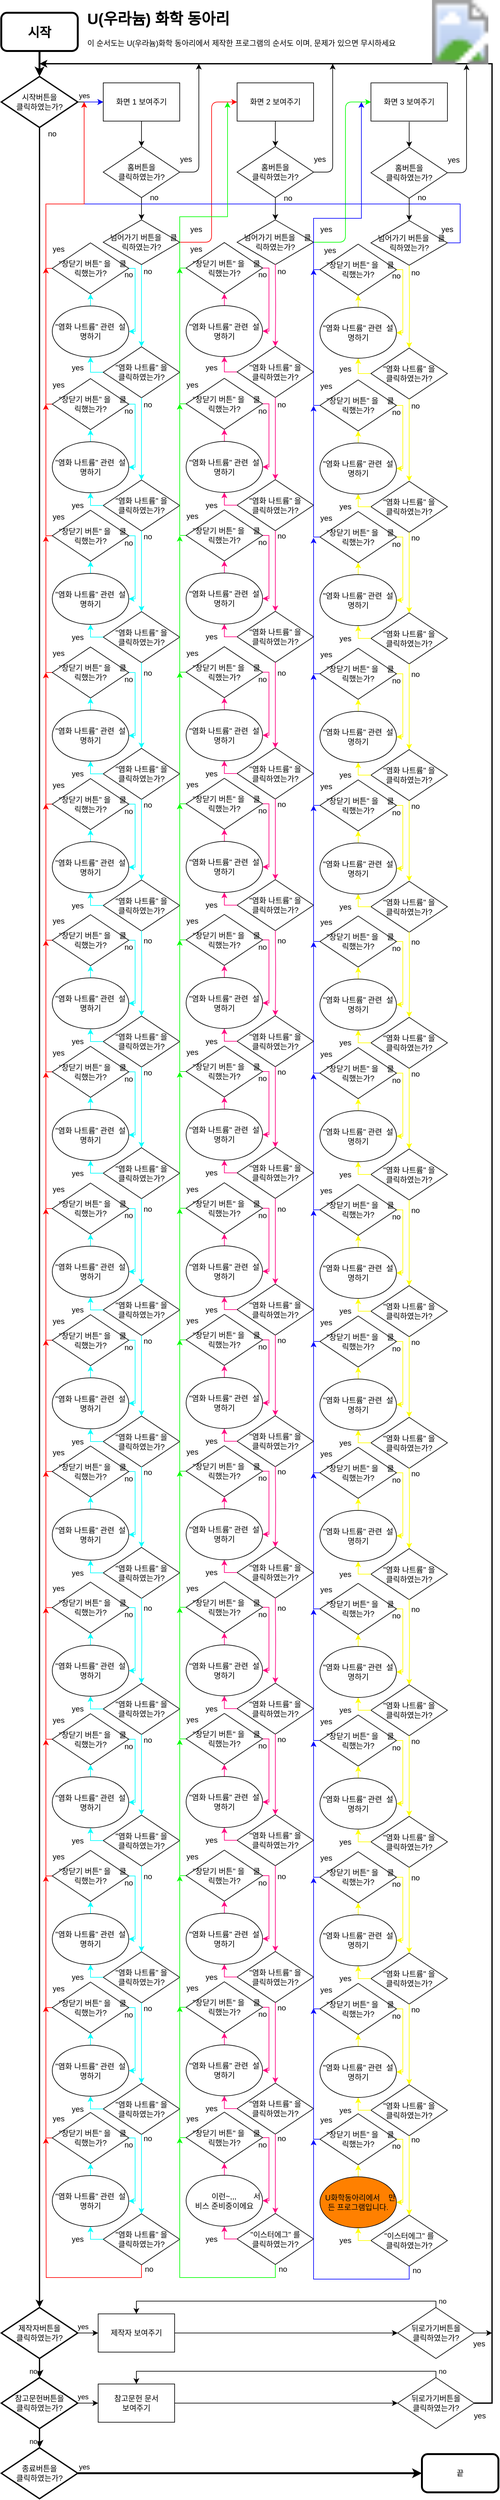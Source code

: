 <mxfile type="device" version="12.1.8" pages="1"><diagram name="Page-2" id="kQGQ4uH8GvvLK9f1g2TT"><mxGraphModel grid="1" shadow="0" math="0" pageHeight="1169" pageWidth="827" pageScale="1" page="1" fold="1" arrows="1" connect="1" tooltips="1" guides="1" gridSize="10" dy="3971" dx="7314"><root><mxCell id="RVylFyUHIWJLCj3g-BGD-0" /><mxCell id="RVylFyUHIWJLCj3g-BGD-1" parent="RVylFyUHIWJLCj3g-BGD-0" /><mxCell id="FyN53RhaLU9EqQz4K_20-3" parent="RVylFyUHIWJLCj3g-BGD-1" edge="1" target="FyN53RhaLU9EqQz4K_20-1" source="FyN53RhaLU9EqQz4K_20-0" style="edgeStyle=orthogonalEdgeStyle;rounded=0;orthogonalLoop=1;jettySize=auto;html=1;exitX=0.5;exitY=1;exitDx=0;exitDy=0;entryX=0.5;entryY=0;entryDx=0;entryDy=0;strokeWidth=3;"><mxGeometry as="geometry" relative="1" /></mxCell><mxCell value="&lt;font style=&quot;font-size: 20px&quot;&gt;&lt;strong&gt;시작&lt;/strong&gt;&lt;/font&gt;" id="FyN53RhaLU9EqQz4K_20-0" parent="RVylFyUHIWJLCj3g-BGD-1" style="rounded=1;whiteSpace=wrap;html=1;strokeWidth=3;" vertex="1"><mxGeometry as="geometry" height="60" width="120" y="20" x="30" /></mxCell><mxCell value="yes" id="FyN53RhaLU9EqQz4K_20-12" parent="RVylFyUHIWJLCj3g-BGD-1" edge="1" source="FyN53RhaLU9EqQz4K_20-1" style="edgeStyle=orthogonalEdgeStyle;rounded=0;orthogonalLoop=1;jettySize=auto;html=1;exitX=1;exitY=0.5;exitDx=0;exitDy=0;"><mxGeometry as="geometry" relative="1" y="10" x="-0.5"><mxPoint as="targetPoint" y="160" x="190" /><mxPoint as="offset" /></mxGeometry></mxCell><mxCell value="시작버튼을 &lt;br&gt;클릭하였는가?" id="FyN53RhaLU9EqQz4K_20-1" parent="RVylFyUHIWJLCj3g-BGD-1" style="rhombus;whiteSpace=wrap;html=1;strokeWidth=2;" vertex="1"><mxGeometry as="geometry" height="80" width="120" y="120" x="30" /></mxCell><mxCell value="제작자버튼을 &lt;br&gt;클릭하였는가?" id="FyN53RhaLU9EqQz4K_20-5" parent="RVylFyUHIWJLCj3g-BGD-1" style="rhombus;whiteSpace=wrap;html=1;strokeWidth=2;" vertex="1"><mxGeometry as="geometry" height="80" width="120" y="3620" x="30" /></mxCell><mxCell value="no" id="FyN53RhaLU9EqQz4K_20-6" parent="RVylFyUHIWJLCj3g-BGD-1" edge="1" target="FyN53RhaLU9EqQz4K_20-7" style="edgeStyle=orthogonalEdgeStyle;rounded=0;orthogonalLoop=1;jettySize=auto;html=1;entryX=0.5;entryY=0;entryDx=0;entryDy=0;strokeWidth=2;"><mxGeometry as="geometry" relative="1" y="-10" x="0.333"><mxPoint as="sourcePoint" y="3700" x="90" /><mxPoint as="offset" /></mxGeometry></mxCell><mxCell value="참고문헌버튼을 &lt;br&gt;클릭하였는가?" id="FyN53RhaLU9EqQz4K_20-7" parent="RVylFyUHIWJLCj3g-BGD-1" style="rhombus;whiteSpace=wrap;html=1;strokeWidth=2;" vertex="1"><mxGeometry as="geometry" height="80" width="120" y="3730" x="30" /></mxCell><mxCell value="yes" id="FyN53RhaLU9EqQz4K_20-14" parent="RVylFyUHIWJLCj3g-BGD-1" edge="1" source="FyN53RhaLU9EqQz4K_20-5" style="edgeStyle=orthogonalEdgeStyle;rounded=0;orthogonalLoop=1;jettySize=auto;html=1;exitX=1;exitY=0.5;exitDx=0;exitDy=0;"><mxGeometry as="geometry" relative="1" y="10" x="-0.5"><mxPoint as="targetPoint" y="3660" x="182" /><mxPoint as="sourcePoint" y="3560" x="152" /><mxPoint as="offset" /></mxGeometry></mxCell><mxCell value="yes" id="FyN53RhaLU9EqQz4K_20-15" parent="RVylFyUHIWJLCj3g-BGD-1" edge="1" source="FyN53RhaLU9EqQz4K_20-7" style="edgeStyle=orthogonalEdgeStyle;rounded=0;orthogonalLoop=1;jettySize=auto;html=1;exitX=1;exitY=0.5;exitDx=0;exitDy=0;"><mxGeometry as="geometry" relative="1" y="10" x="-0.5"><mxPoint as="targetPoint" y="3770" x="182" /><mxPoint as="sourcePoint" y="3570" x="162" /><mxPoint as="offset" /></mxGeometry></mxCell><mxCell id="pWhzRhMlFrlkzoWiSeOW-1" parent="RVylFyUHIWJLCj3g-BGD-1" edge="1" target="FyN53RhaLU9EqQz4K_20-22" source="FyN53RhaLU9EqQz4K_20-17" style="edgeStyle=orthogonalEdgeStyle;rounded=0;orthogonalLoop=1;jettySize=auto;html=1;entryX=0;entryY=0.5;entryDx=0;entryDy=0;"><mxGeometry as="geometry" relative="1" /></mxCell><mxCell value="참고문헌 문서&lt;br&gt;보여주기" id="FyN53RhaLU9EqQz4K_20-17" parent="RVylFyUHIWJLCj3g-BGD-1" style="rounded=0;whiteSpace=wrap;html=1;" vertex="1"><mxGeometry as="geometry" height="60" width="120" y="3740" x="182" /></mxCell><mxCell value="화면 1 보여주기" id="FyN53RhaLU9EqQz4K_20-18" parent="RVylFyUHIWJLCj3g-BGD-1" style="rounded=0;whiteSpace=wrap;html=1;" vertex="1"><mxGeometry as="geometry" height="60" width="120" y="130" x="190" /></mxCell><mxCell id="pWhzRhMlFrlkzoWiSeOW-0" parent="RVylFyUHIWJLCj3g-BGD-1" edge="1" target="FyN53RhaLU9EqQz4K_20-21" source="FyN53RhaLU9EqQz4K_20-19" style="edgeStyle=orthogonalEdgeStyle;rounded=0;orthogonalLoop=1;jettySize=auto;html=1;entryX=0;entryY=0.5;entryDx=0;entryDy=0;"><mxGeometry as="geometry" relative="1" /></mxCell><mxCell value="제작자 보여주기" id="FyN53RhaLU9EqQz4K_20-19" parent="RVylFyUHIWJLCj3g-BGD-1" style="rounded=0;whiteSpace=wrap;html=1;" vertex="1"><mxGeometry as="geometry" height="60" width="120" y="3630" x="182" /></mxCell><mxCell id="0BNXs-a4HFC_3JXyn7yZ-28" parent="RVylFyUHIWJLCj3g-BGD-1" edge="1" target="0BNXs-a4HFC_3JXyn7yZ-13" source="FyN53RhaLU9EqQz4K_20-20" style="edgeStyle=orthogonalEdgeStyle;rounded=0;orthogonalLoop=1;jettySize=auto;html=1;exitX=0.5;exitY=1;exitDx=0;exitDy=0;entryX=0.5;entryY=0;entryDx=0;entryDy=0;strokeColor=#00FFFF;"><mxGeometry as="geometry" relative="1"><mxPoint as="targetPoint" y="450" x="250" /></mxGeometry></mxCell><mxCell value="&lt;p&gt;&amp;nbsp; 넘어가기 버튼을&amp;nbsp;&amp;nbsp; &amp;nbsp;클릭하였는가?&lt;/p&gt;" id="FyN53RhaLU9EqQz4K_20-20" parent="RVylFyUHIWJLCj3g-BGD-1" style="rhombus;whiteSpace=wrap;html=1;" vertex="1"><mxGeometry as="geometry" height="70" width="120" y="345" x="190" /></mxCell><mxCell value="no" id="pWhzRhMlFrlkzoWiSeOW-3" parent="RVylFyUHIWJLCj3g-BGD-1" edge="1" target="FyN53RhaLU9EqQz4K_20-19" source="FyN53RhaLU9EqQz4K_20-21" style="edgeStyle=orthogonalEdgeStyle;rounded=0;orthogonalLoop=1;jettySize=auto;html=1;entryX=0.5;entryY=0;entryDx=0;entryDy=0;"><mxGeometry as="geometry" relative="1" y="-10" x="-0.96"><Array as="points"><mxPoint y="3610" x="712" /><mxPoint y="3610" x="242" /></Array><mxPoint as="offset" y="10" x="10" /></mxGeometry></mxCell><mxCell id="rvJjDyhjjD-UtdjOtgWj-79" parent="RVylFyUHIWJLCj3g-BGD-1" edge="1" source="FyN53RhaLU9EqQz4K_20-21" style="edgeStyle=orthogonalEdgeStyle;rounded=0;orthogonalLoop=1;jettySize=auto;html=1;exitX=1;exitY=0.5;exitDx=0;exitDy=0;"><mxGeometry as="geometry" relative="1"><mxPoint as="targetPoint" y="3660.286" x="799.857" /></mxGeometry></mxCell><mxCell value="뒤로가기버튼을&lt;br&gt;클릭하였는가?" id="FyN53RhaLU9EqQz4K_20-21" parent="RVylFyUHIWJLCj3g-BGD-1" style="rhombus;whiteSpace=wrap;html=1;" vertex="1"><mxGeometry as="geometry" height="80" width="120" y="3620" x="652" /></mxCell><mxCell value="no" id="pWhzRhMlFrlkzoWiSeOW-2" parent="RVylFyUHIWJLCj3g-BGD-1" edge="1" target="FyN53RhaLU9EqQz4K_20-17" source="FyN53RhaLU9EqQz4K_20-22" style="edgeStyle=orthogonalEdgeStyle;rounded=0;orthogonalLoop=1;jettySize=auto;html=1;entryX=0.5;entryY=0;entryDx=0;entryDy=0;"><mxGeometry as="geometry" relative="1" y="-10" x="-0.96"><Array as="points"><mxPoint y="3720" x="712" /><mxPoint y="3720" x="242" /></Array><mxPoint as="offset" y="10" x="10" /></mxGeometry></mxCell><mxCell id="rvJjDyhjjD-UtdjOtgWj-633" parent="RVylFyUHIWJLCj3g-BGD-1" edge="1" source="FyN53RhaLU9EqQz4K_20-22" style="edgeStyle=orthogonalEdgeStyle;rounded=0;orthogonalLoop=1;jettySize=auto;html=1;exitX=1;exitY=0.5;exitDx=0;exitDy=0;strokeColor=#000000;strokeWidth=2;"><mxGeometry as="geometry" relative="1"><mxPoint as="targetPoint" y="100" x="90" /><Array as="points"><mxPoint y="3770" x="800" /><mxPoint y="100" x="800" /></Array></mxGeometry></mxCell><mxCell value="뒤로가기버튼을&lt;br&gt;클릭하였는가?" id="FyN53RhaLU9EqQz4K_20-22" parent="RVylFyUHIWJLCj3g-BGD-1" style="rhombus;whiteSpace=wrap;html=1;" vertex="1"><mxGeometry as="geometry" height="80" width="120" y="3730" x="652" /></mxCell><mxCell value="no" id="FyN53RhaLU9EqQz4K_20-27" parent="RVylFyUHIWJLCj3g-BGD-1" edge="1" target="FyN53RhaLU9EqQz4K_20-28" style="edgeStyle=orthogonalEdgeStyle;rounded=0;orthogonalLoop=1;jettySize=auto;html=1;entryX=0.5;entryY=0;entryDx=0;entryDy=0;strokeWidth=2;"><mxGeometry as="geometry" relative="1" y="-10" x="0.333"><mxPoint as="sourcePoint" y="3810" x="90" /><mxPoint as="offset" /></mxGeometry></mxCell><mxCell value="종료버튼을 &lt;br&gt;클릭하였는가?" id="FyN53RhaLU9EqQz4K_20-28" parent="RVylFyUHIWJLCj3g-BGD-1" style="rhombus;whiteSpace=wrap;html=1;strokeWidth=2;" vertex="1"><mxGeometry as="geometry" height="80" width="120" y="3840" x="30" /></mxCell><mxCell value="yes" id="FyN53RhaLU9EqQz4K_20-29" parent="RVylFyUHIWJLCj3g-BGD-1" edge="1" target="FyN53RhaLU9EqQz4K_20-36" source="FyN53RhaLU9EqQz4K_20-28" style="edgeStyle=orthogonalEdgeStyle;rounded=0;orthogonalLoop=1;jettySize=auto;html=1;entryX=0;entryY=0.5;entryDx=0;entryDy=0;exitX=1;exitY=0.5;exitDx=0;exitDy=0;strokeWidth=3;"><mxGeometry as="geometry" relative="1" y="10" x="-0.964"><mxPoint as="targetPoint" y="3950" x="82" /><mxPoint as="sourcePoint" y="3860" x="190" /><mxPoint as="offset" /><Array as="points" /></mxGeometry></mxCell><mxCell value="끝" id="FyN53RhaLU9EqQz4K_20-36" parent="RVylFyUHIWJLCj3g-BGD-1" style="rounded=1;whiteSpace=wrap;html=1;strokeWidth=3;" vertex="1"><mxGeometry as="geometry" height="60" width="120" y="3850" x="690" /></mxCell><mxCell value="&lt;h1&gt;U(우라늄) 화학 동아리&lt;/h1&gt;&lt;div&gt;이 순서도는 U(우라늄)화학 동아리에서 제작한 프로그램의 순서도 이며, 문제가 있으면 무시하세요&lt;/div&gt;" id="pWhzRhMlFrlkzoWiSeOW-5" parent="RVylFyUHIWJLCj3g-BGD-1" style="text;html=1;strokeColor=none;fillColor=none;spacing=5;spacingTop=-20;whiteSpace=wrap;overflow=hidden;rounded=0;" vertex="1"><mxGeometry as="geometry" height="80" width="560" y="10" x="160" /></mxCell><UserObject id="pWhzRhMlFrlkzoWiSeOW-9" label=""><mxCell parent="RVylFyUHIWJLCj3g-BGD-1" style="shape=image;html=1;verticalLabelPosition=bottom;labelBackgroundColor=#ffffff;verticalAlign=top;imageAspect=1;aspect=fixed;image=https://upload.wikimedia.org/wikipedia/commons/thumb/4/40/Electron_shell_092_Uranium_-_no_label.svg/2000px-Electron_shell_092_Uranium_-_no_label.svg.png;" vertex="1"><mxGeometry as="geometry" height="101" width="101" x="699.5" /></mxCell></UserObject><mxCell value="&lt;p&gt;&amp;nbsp;&amp;nbsp;&amp;nbsp;&amp;nbsp; &amp;nbsp;&amp;nbsp;&amp;nbsp;&amp;nbsp; 홈버튼을&amp;nbsp;&amp;nbsp;&amp;nbsp;&amp;nbsp;&amp;nbsp;&amp;nbsp;&amp;nbsp;&amp;nbsp;&amp;nbsp;&amp;nbsp; 클릭하였는가?&lt;/p&gt;&lt;p&gt;&lt;/p&gt;" id="0BNXs-a4HFC_3JXyn7yZ-3" parent="RVylFyUHIWJLCj3g-BGD-1" style="rhombus;whiteSpace=wrap;html=1;" vertex="1"><mxGeometry as="geometry" height="80" width="120" y="230" x="190" /></mxCell><mxCell value="" id="0BNXs-a4HFC_3JXyn7yZ-5" parent="RVylFyUHIWJLCj3g-BGD-1" edge="1" target="0BNXs-a4HFC_3JXyn7yZ-3" source="FyN53RhaLU9EqQz4K_20-18" style="endArrow=classic;html=1;exitX=0.5;exitY=1;exitDx=0;exitDy=0;"><mxGeometry as="geometry" height="50" width="50" relative="1"><mxPoint as="sourcePoint" y="240" x="230" /><mxPoint as="targetPoint" y="190" x="280" /></mxGeometry></mxCell><mxCell value="" id="0BNXs-a4HFC_3JXyn7yZ-7" parent="RVylFyUHIWJLCj3g-BGD-1" edge="1" source="0BNXs-a4HFC_3JXyn7yZ-3" style="endArrow=classic;html=1;exitX=1;exitY=0.5;exitDx=0;exitDy=0;"><mxGeometry as="geometry" height="50" width="50" relative="1"><mxPoint as="sourcePoint" y="380" x="240" /><mxPoint as="targetPoint" y="100" x="340" /><Array as="points"><mxPoint y="270" x="340" /></Array></mxGeometry></mxCell><mxCell value="yes" id="0BNXs-a4HFC_3JXyn7yZ-10" parent="RVylFyUHIWJLCj3g-BGD-1" style="text;html=1;strokeColor=none;fillColor=none;align=center;verticalAlign=middle;whiteSpace=wrap;rounded=0;" vertex="1"><mxGeometry as="geometry" height="20" width="40" y="240" x="300" /></mxCell><mxCell value="" id="0BNXs-a4HFC_3JXyn7yZ-11" parent="RVylFyUHIWJLCj3g-BGD-1" edge="1" target="FyN53RhaLU9EqQz4K_20-20" source="0BNXs-a4HFC_3JXyn7yZ-3" style="endArrow=classic;html=1;exitX=0.5;exitY=1;exitDx=0;exitDy=0;entryX=0.5;entryY=0;entryDx=0;entryDy=0;"><mxGeometry as="geometry" height="50" width="50" relative="1"><mxPoint as="sourcePoint" y="360" x="230" /><mxPoint as="targetPoint" y="340" x="260" /></mxGeometry></mxCell><mxCell id="0BNXs-a4HFC_3JXyn7yZ-17" parent="RVylFyUHIWJLCj3g-BGD-1" edge="1" target="0BNXs-a4HFC_3JXyn7yZ-16" source="0BNXs-a4HFC_3JXyn7yZ-13" style="edgeStyle=orthogonalEdgeStyle;rounded=0;orthogonalLoop=1;jettySize=auto;html=1;exitX=0;exitY=0.5;exitDx=0;exitDy=0;entryX=0.5;entryY=1;entryDx=0;entryDy=0;strokeColor=#00FFFF;"><mxGeometry as="geometry" relative="1" /></mxCell><mxCell value="&amp;nbsp;&amp;nbsp;&amp;nbsp; &quot;염화 나트륨&quot; 을&amp;nbsp;&amp;nbsp;&amp;nbsp;&amp;nbsp; 클릭하였는가?" id="0BNXs-a4HFC_3JXyn7yZ-13" parent="RVylFyUHIWJLCj3g-BGD-1" style="rhombus;whiteSpace=wrap;html=1;" vertex="1"><mxGeometry as="geometry" height="80" width="120" y="544" x="190" /></mxCell><mxCell id="rvJjDyhjjD-UtdjOtgWj-83" parent="RVylFyUHIWJLCj3g-BGD-1" edge="1" target="rvJjDyhjjD-UtdjOtgWj-82" source="0BNXs-a4HFC_3JXyn7yZ-16" style="edgeStyle=orthogonalEdgeStyle;rounded=0;orthogonalLoop=1;jettySize=auto;html=1;exitX=0.5;exitY=0;exitDx=0;exitDy=0;entryX=0.5;entryY=1;entryDx=0;entryDy=0;strokeColor=#00FFFF;"><mxGeometry as="geometry" relative="1" /></mxCell><mxCell value="&lt;p&gt;&quot;염화 나트륨&quot; 관련&amp;nbsp; 설명하기&lt;/p&gt;" id="0BNXs-a4HFC_3JXyn7yZ-16" parent="RVylFyUHIWJLCj3g-BGD-1" style="ellipse;whiteSpace=wrap;html=1;" vertex="1"><mxGeometry as="geometry" height="80" width="120" y="480" x="110" /></mxCell><mxCell value="yes" id="0BNXs-a4HFC_3JXyn7yZ-18" parent="RVylFyUHIWJLCj3g-BGD-1" style="text;html=1;strokeColor=none;fillColor=none;align=center;verticalAlign=middle;whiteSpace=wrap;rounded=0;" vertex="1"><mxGeometry as="geometry" height="20" width="40" y="350" x="316" /></mxCell><mxCell value="" id="0BNXs-a4HFC_3JXyn7yZ-23" parent="RVylFyUHIWJLCj3g-BGD-1" edge="1" source="FyN53RhaLU9EqQz4K_20-20" style="endArrow=classic;html=1;exitX=1;exitY=0.5;exitDx=0;exitDy=0;strokeColor=#FF0000;"><mxGeometry as="geometry" height="50" width="50" relative="1"><mxPoint as="sourcePoint" y="380" x="360" /><mxPoint as="targetPoint" y="160" x="400" /><Array as="points"><mxPoint y="380" x="360" /><mxPoint y="160" x="360" /></Array></mxGeometry></mxCell><mxCell value="화면 2 보여주기" id="0BNXs-a4HFC_3JXyn7yZ-24" parent="RVylFyUHIWJLCj3g-BGD-1" style="rounded=0;whiteSpace=wrap;html=1;" vertex="1"><mxGeometry as="geometry" height="60" width="120" y="130" x="400" /></mxCell><mxCell value="&lt;p&gt;&amp;nbsp; 넘어가기 버튼을&amp;nbsp;&amp;nbsp; &amp;nbsp;클릭하였는가?&lt;/p&gt;" id="0BNXs-a4HFC_3JXyn7yZ-32" parent="RVylFyUHIWJLCj3g-BGD-1" style="rhombus;whiteSpace=wrap;html=1;" vertex="1"><mxGeometry as="geometry" height="70" width="120" y="345" x="400" /></mxCell><mxCell value="&lt;p&gt;&amp;nbsp;&amp;nbsp;&amp;nbsp;&amp;nbsp; &amp;nbsp;&amp;nbsp;&amp;nbsp;&amp;nbsp; 홈버튼을&amp;nbsp;&amp;nbsp;&amp;nbsp;&amp;nbsp;&amp;nbsp;&amp;nbsp;&amp;nbsp;&amp;nbsp;&amp;nbsp;&amp;nbsp; 클릭하였는가?&lt;/p&gt;&lt;p&gt;&lt;/p&gt;" id="0BNXs-a4HFC_3JXyn7yZ-33" parent="RVylFyUHIWJLCj3g-BGD-1" style="rhombus;whiteSpace=wrap;html=1;" vertex="1"><mxGeometry as="geometry" height="80" width="120" y="230" x="400" /></mxCell><mxCell value="" id="0BNXs-a4HFC_3JXyn7yZ-34" parent="RVylFyUHIWJLCj3g-BGD-1" edge="1" target="0BNXs-a4HFC_3JXyn7yZ-33" style="endArrow=classic;html=1;exitX=0.5;exitY=1;exitDx=0;exitDy=0;"><mxGeometry as="geometry" height="50" width="50" relative="1"><mxPoint as="sourcePoint" y="190" x="460" /><mxPoint as="targetPoint" y="190" x="490" /></mxGeometry></mxCell><mxCell value="" id="0BNXs-a4HFC_3JXyn7yZ-35" parent="RVylFyUHIWJLCj3g-BGD-1" edge="1" source="0BNXs-a4HFC_3JXyn7yZ-33" style="endArrow=classic;html=1;exitX=1;exitY=0.5;exitDx=0;exitDy=0;"><mxGeometry as="geometry" height="50" width="50" relative="1"><mxPoint as="sourcePoint" y="380" x="450" /><mxPoint as="targetPoint" y="100" x="550" /><Array as="points"><mxPoint y="270" x="550" /></Array></mxGeometry></mxCell><mxCell value="yes" id="0BNXs-a4HFC_3JXyn7yZ-36" parent="RVylFyUHIWJLCj3g-BGD-1" style="text;html=1;strokeColor=none;fillColor=none;align=center;verticalAlign=middle;whiteSpace=wrap;rounded=0;" vertex="1"><mxGeometry as="geometry" height="20" width="40" y="240" x="510" /></mxCell><mxCell value="" id="0BNXs-a4HFC_3JXyn7yZ-37" parent="RVylFyUHIWJLCj3g-BGD-1" edge="1" target="0BNXs-a4HFC_3JXyn7yZ-32" source="0BNXs-a4HFC_3JXyn7yZ-33" style="endArrow=classic;html=1;exitX=0.5;exitY=1;exitDx=0;exitDy=0;entryX=0.5;entryY=0;entryDx=0;entryDy=0;"><mxGeometry as="geometry" height="50" width="50" relative="1"><mxPoint as="sourcePoint" y="360" x="440" /><mxPoint as="targetPoint" y="340" x="470" /></mxGeometry></mxCell><mxCell value="yes" id="0BNXs-a4HFC_3JXyn7yZ-42" parent="RVylFyUHIWJLCj3g-BGD-1" style="text;html=1;strokeColor=none;fillColor=none;align=center;verticalAlign=middle;whiteSpace=wrap;rounded=0;" vertex="1"><mxGeometry as="geometry" height="20" width="40" y="350" x="520" /></mxCell><mxCell value="" id="0BNXs-a4HFC_3JXyn7yZ-43" parent="RVylFyUHIWJLCj3g-BGD-1" edge="1" source="0BNXs-a4HFC_3JXyn7yZ-32" style="endArrow=classic;html=1;exitX=1;exitY=0.5;exitDx=0;exitDy=0;strokeColor=#00FF00;"><mxGeometry as="geometry" height="50" width="50" relative="1"><mxPoint as="sourcePoint" y="380" x="570" /><mxPoint as="targetPoint" y="160" x="610" /><Array as="points"><mxPoint y="380" x="570" /><mxPoint y="160" x="570" /></Array></mxGeometry></mxCell><mxCell value="화면&amp;nbsp;3 보여주기" id="0BNXs-a4HFC_3JXyn7yZ-44" parent="RVylFyUHIWJLCj3g-BGD-1" style="rounded=0;whiteSpace=wrap;html=1;" vertex="1"><mxGeometry as="geometry" height="60" width="120" y="130" x="610" /></mxCell><mxCell id="0BNXs-a4HFC_3JXyn7yZ-61" parent="RVylFyUHIWJLCj3g-BGD-1" edge="1" target="FyN53RhaLU9EqQz4K_20-18" source="0BNXs-a4HFC_3JXyn7yZ-48" style="edgeStyle=orthogonalEdgeStyle;rounded=0;orthogonalLoop=1;jettySize=auto;html=1;exitX=1;exitY=0.5;exitDx=0;exitDy=0;entryX=0;entryY=0.5;entryDx=0;entryDy=0;strokeColor=#0000FF;"><mxGeometry as="geometry" relative="1"><mxPoint as="targetPoint" y="180" x="180" /><Array as="points"><mxPoint y="381" x="750" /><mxPoint y="320" x="750" /><mxPoint y="320" x="160" /><mxPoint y="160" x="160" /></Array></mxGeometry></mxCell><mxCell value="&lt;p&gt;&amp;nbsp; 넘어가기 버튼을&amp;nbsp;&amp;nbsp; &amp;nbsp;클릭하였는가?&lt;/p&gt;" id="0BNXs-a4HFC_3JXyn7yZ-48" parent="RVylFyUHIWJLCj3g-BGD-1" style="rhombus;whiteSpace=wrap;html=1;" vertex="1"><mxGeometry as="geometry" height="70" width="120" y="346" x="610" /></mxCell><mxCell value="&lt;p&gt;&amp;nbsp;&amp;nbsp;&amp;nbsp;&amp;nbsp; &amp;nbsp;&amp;nbsp;&amp;nbsp;&amp;nbsp; 홈버튼을&amp;nbsp;&amp;nbsp;&amp;nbsp;&amp;nbsp;&amp;nbsp;&amp;nbsp;&amp;nbsp;&amp;nbsp;&amp;nbsp;&amp;nbsp; 클릭하였는가?&lt;/p&gt;&lt;p&gt;&lt;/p&gt;" id="0BNXs-a4HFC_3JXyn7yZ-49" parent="RVylFyUHIWJLCj3g-BGD-1" style="rhombus;whiteSpace=wrap;html=1;" vertex="1"><mxGeometry as="geometry" height="80" width="120" y="231" x="610" /></mxCell><mxCell value="" id="0BNXs-a4HFC_3JXyn7yZ-50" parent="RVylFyUHIWJLCj3g-BGD-1" edge="1" target="0BNXs-a4HFC_3JXyn7yZ-49" style="endArrow=classic;html=1;exitX=0.5;exitY=1;exitDx=0;exitDy=0;"><mxGeometry as="geometry" height="50" width="50" relative="1"><mxPoint as="sourcePoint" y="191" x="670" /><mxPoint as="targetPoint" y="191" x="700" /></mxGeometry></mxCell><mxCell value="" id="0BNXs-a4HFC_3JXyn7yZ-51" parent="RVylFyUHIWJLCj3g-BGD-1" edge="1" source="0BNXs-a4HFC_3JXyn7yZ-49" style="endArrow=classic;html=1;exitX=1;exitY=0.5;exitDx=0;exitDy=0;"><mxGeometry as="geometry" height="50" width="50" relative="1"><mxPoint as="sourcePoint" y="381" x="660" /><mxPoint as="targetPoint" y="101" x="760" /><Array as="points"><mxPoint y="271" x="760" /></Array></mxGeometry></mxCell><mxCell value="yes" id="0BNXs-a4HFC_3JXyn7yZ-52" parent="RVylFyUHIWJLCj3g-BGD-1" style="text;html=1;strokeColor=none;fillColor=none;align=center;verticalAlign=middle;whiteSpace=wrap;rounded=0;" vertex="1"><mxGeometry as="geometry" height="20" width="40" y="241" x="720" /></mxCell><mxCell value="" id="0BNXs-a4HFC_3JXyn7yZ-53" parent="RVylFyUHIWJLCj3g-BGD-1" edge="1" target="0BNXs-a4HFC_3JXyn7yZ-48" source="0BNXs-a4HFC_3JXyn7yZ-49" style="endArrow=classic;html=1;exitX=0.5;exitY=1;exitDx=0;exitDy=0;entryX=0.5;entryY=0;entryDx=0;entryDy=0;"><mxGeometry as="geometry" height="50" width="50" relative="1"><mxPoint as="sourcePoint" y="361" x="650" /><mxPoint as="targetPoint" y="341" x="680" /></mxGeometry></mxCell><mxCell value="yes" id="0BNXs-a4HFC_3JXyn7yZ-58" parent="RVylFyUHIWJLCj3g-BGD-1" style="text;html=1;strokeColor=none;fillColor=none;align=center;verticalAlign=middle;whiteSpace=wrap;rounded=0;" vertex="1"><mxGeometry as="geometry" height="20" width="40" y="350" x="710" /></mxCell><mxCell value="no" id="0BNXs-a4HFC_3JXyn7yZ-62" parent="RVylFyUHIWJLCj3g-BGD-1" style="text;html=1;strokeColor=none;fillColor=none;align=center;verticalAlign=middle;whiteSpace=wrap;rounded=0;" vertex="1"><mxGeometry as="geometry" height="20" width="40" y="300" x="250" /></mxCell><mxCell value="no" id="0BNXs-a4HFC_3JXyn7yZ-63" parent="RVylFyUHIWJLCj3g-BGD-1" style="text;html=1;strokeColor=none;fillColor=none;align=center;verticalAlign=middle;whiteSpace=wrap;rounded=0;" vertex="1"><mxGeometry as="geometry" height="20" width="40" y="416" x="240" /></mxCell><mxCell value="no" id="0BNXs-a4HFC_3JXyn7yZ-64" parent="RVylFyUHIWJLCj3g-BGD-1" style="text;html=1;strokeColor=none;fillColor=none;align=center;verticalAlign=middle;whiteSpace=wrap;rounded=0;" vertex="1"><mxGeometry as="geometry" height="20" width="40" y="301" x="460" /></mxCell><mxCell value="no" id="0BNXs-a4HFC_3JXyn7yZ-67" parent="RVylFyUHIWJLCj3g-BGD-1" style="text;html=1;strokeColor=none;fillColor=none;align=center;verticalAlign=middle;whiteSpace=wrap;rounded=0;" vertex="1"><mxGeometry as="geometry" height="20" width="40" y="300" x="670" /></mxCell><mxCell value="yes" id="rvJjDyhjjD-UtdjOtgWj-1" parent="RVylFyUHIWJLCj3g-BGD-1" style="text;html=1;strokeColor=none;fillColor=none;align=center;verticalAlign=middle;whiteSpace=wrap;rounded=0;" vertex="1"><mxGeometry as="geometry" height="20" width="40" y="567" x="130" /></mxCell><mxCell value="yes" id="rvJjDyhjjD-UtdjOtgWj-77" parent="RVylFyUHIWJLCj3g-BGD-1" style="text;html=1;strokeColor=none;fillColor=none;align=center;verticalAlign=middle;whiteSpace=wrap;rounded=0;" vertex="1"><mxGeometry as="geometry" height="20" width="40" y="3667" x="760" /></mxCell><mxCell value="yes" id="rvJjDyhjjD-UtdjOtgWj-78" parent="RVylFyUHIWJLCj3g-BGD-1" style="text;html=1;strokeColor=none;fillColor=none;align=center;verticalAlign=middle;whiteSpace=wrap;rounded=0;" vertex="1"><mxGeometry as="geometry" height="20" width="40" y="3780" x="760.5" /></mxCell><mxCell id="rvJjDyhjjD-UtdjOtgWj-84" parent="RVylFyUHIWJLCj3g-BGD-1" edge="1" target="0BNXs-a4HFC_3JXyn7yZ-16" source="rvJjDyhjjD-UtdjOtgWj-82" style="edgeStyle=orthogonalEdgeStyle;rounded=0;orthogonalLoop=1;jettySize=auto;html=1;exitX=1;exitY=0.5;exitDx=0;exitDy=0;entryX=1;entryY=0.5;entryDx=0;entryDy=0;strokeColor=#00FFFF;"><mxGeometry as="geometry" relative="1"><Array as="points"><mxPoint y="421" x="240" /><mxPoint y="520" x="240" /></Array></mxGeometry></mxCell><mxCell id="rvJjDyhjjD-UtdjOtgWj-85" parent="RVylFyUHIWJLCj3g-BGD-1" edge="1" source="rvJjDyhjjD-UtdjOtgWj-82" style="edgeStyle=orthogonalEdgeStyle;rounded=0;orthogonalLoop=1;jettySize=auto;html=1;exitX=0;exitY=0.5;exitDx=0;exitDy=0;strokeColor=#FF0000;"><mxGeometry as="geometry" relative="1"><mxPoint as="targetPoint" y="160" x="160" /><Array as="points"><mxPoint y="421" x="100" /><mxPoint y="320" x="100" /><mxPoint y="320" x="160" /></Array></mxGeometry></mxCell><mxCell value="&amp;nbsp; &quot;창닫기 버튼&quot; 을&amp;nbsp; &amp;nbsp;&amp;nbsp;클릭했는가?" id="rvJjDyhjjD-UtdjOtgWj-82" parent="RVylFyUHIWJLCj3g-BGD-1" style="rhombus;whiteSpace=wrap;html=1;" vertex="1"><mxGeometry as="geometry" height="80" width="120" y="381" x="110" /></mxCell><mxCell id="rvJjDyhjjD-UtdjOtgWj-632" parent="RVylFyUHIWJLCj3g-BGD-1" edge="1" source="FyN53RhaLU9EqQz4K_20-1" style="edgeStyle=orthogonalEdgeStyle;rounded=0;orthogonalLoop=1;jettySize=auto;html=1;exitX=0.5;exitY=1;exitDx=0;exitDy=0;strokeColor=#000000;strokeWidth=2;"><mxGeometry as="geometry" relative="1"><mxPoint as="targetPoint" y="3620" x="90" /><Array as="points" /></mxGeometry></mxCell><mxCell value="no" id="rvJjDyhjjD-UtdjOtgWj-87" parent="RVylFyUHIWJLCj3g-BGD-1" style="text;html=1;strokeColor=none;fillColor=none;align=center;verticalAlign=middle;whiteSpace=wrap;rounded=0;" vertex="1"><mxGeometry as="geometry" height="20" width="40" y="200" x="90" /></mxCell><mxCell id="rvJjDyhjjD-UtdjOtgWj-89" parent="RVylFyUHIWJLCj3g-BGD-1" edge="1" target="rvJjDyhjjD-UtdjOtgWj-91" source="0BNXs-a4HFC_3JXyn7yZ-13" style="edgeStyle=orthogonalEdgeStyle;rounded=0;orthogonalLoop=1;jettySize=auto;html=1;strokeColor=#00FFFF;"><mxGeometry as="geometry" relative="1"><mxPoint as="targetPoint" y="753" x="250" /><mxPoint as="sourcePoint" y="624" x="250" /></mxGeometry></mxCell><mxCell value="no" id="rvJjDyhjjD-UtdjOtgWj-90" parent="RVylFyUHIWJLCj3g-BGD-1" style="text;html=1;strokeColor=none;fillColor=none;align=center;verticalAlign=middle;whiteSpace=wrap;rounded=0;" vertex="1"><mxGeometry as="geometry" height="20" width="40" y="625" x="240" /></mxCell><mxCell value="&amp;nbsp;&amp;nbsp;&amp;nbsp; &quot;염화 나트륨&quot; 을&amp;nbsp;&amp;nbsp;&amp;nbsp;&amp;nbsp; 클릭하였는가?" id="rvJjDyhjjD-UtdjOtgWj-91" parent="RVylFyUHIWJLCj3g-BGD-1" style="rhombus;whiteSpace=wrap;html=1;" vertex="1"><mxGeometry as="geometry" height="80" width="120" y="753" x="190" /></mxCell><mxCell id="rvJjDyhjjD-UtdjOtgWj-92" parent="RVylFyUHIWJLCj3g-BGD-1" edge="1" target="rvJjDyhjjD-UtdjOtgWj-94" source="rvJjDyhjjD-UtdjOtgWj-91" style="edgeStyle=orthogonalEdgeStyle;rounded=0;orthogonalLoop=1;jettySize=auto;html=1;entryX=0.5;entryY=1;entryDx=0;entryDy=0;exitX=0;exitY=0.5;exitDx=0;exitDy=0;strokeColor=#00FFFF;"><mxGeometry as="geometry" relative="1"><mxPoint as="sourcePoint" y="790" x="190" /></mxGeometry></mxCell><mxCell id="rvJjDyhjjD-UtdjOtgWj-93" parent="RVylFyUHIWJLCj3g-BGD-1" edge="1" target="rvJjDyhjjD-UtdjOtgWj-97" source="rvJjDyhjjD-UtdjOtgWj-94" style="edgeStyle=orthogonalEdgeStyle;rounded=0;orthogonalLoop=1;jettySize=auto;html=1;exitX=0.5;exitY=0;exitDx=0;exitDy=0;entryX=0.5;entryY=1;entryDx=0;entryDy=0;strokeColor=#00FFFF;"><mxGeometry as="geometry" relative="1" /></mxCell><mxCell value="&lt;p&gt;&quot;염화 나트륨&quot; 관련&amp;nbsp; 설명하기&lt;/p&gt;" id="rvJjDyhjjD-UtdjOtgWj-94" parent="RVylFyUHIWJLCj3g-BGD-1" style="ellipse;whiteSpace=wrap;html=1;" vertex="1"><mxGeometry as="geometry" height="80" width="120" y="693" x="110" /></mxCell><mxCell value="yes" id="rvJjDyhjjD-UtdjOtgWj-95" parent="RVylFyUHIWJLCj3g-BGD-1" style="text;html=1;strokeColor=none;fillColor=none;align=center;verticalAlign=middle;whiteSpace=wrap;rounded=0;" vertex="1"><mxGeometry as="geometry" height="20" width="40" y="783" x="130" /></mxCell><mxCell id="rvJjDyhjjD-UtdjOtgWj-96" parent="RVylFyUHIWJLCj3g-BGD-1" edge="1" target="rvJjDyhjjD-UtdjOtgWj-94" source="rvJjDyhjjD-UtdjOtgWj-97" style="edgeStyle=orthogonalEdgeStyle;rounded=0;orthogonalLoop=1;jettySize=auto;html=1;exitX=1;exitY=0.5;exitDx=0;exitDy=0;entryX=1;entryY=0.5;entryDx=0;entryDy=0;strokeColor=#00FFFF;"><mxGeometry as="geometry" relative="1"><Array as="points"><mxPoint y="634" x="240" /><mxPoint y="733" x="240" /></Array></mxGeometry></mxCell><mxCell id="rvJjDyhjjD-UtdjOtgWj-99" parent="RVylFyUHIWJLCj3g-BGD-1" edge="1" source="rvJjDyhjjD-UtdjOtgWj-97" style="edgeStyle=orthogonalEdgeStyle;rounded=0;orthogonalLoop=1;jettySize=auto;html=1;exitX=0;exitY=0.5;exitDx=0;exitDy=0;strokeColor=#FF0000;"><mxGeometry as="geometry" relative="1"><mxPoint as="targetPoint" y="420" x="100" /><Array as="points"><mxPoint y="634" x="100" /></Array></mxGeometry></mxCell><mxCell value="&amp;nbsp; &quot;창닫기 버튼&quot; 을&amp;nbsp; &amp;nbsp;&amp;nbsp;클릭했는가?" id="rvJjDyhjjD-UtdjOtgWj-97" parent="RVylFyUHIWJLCj3g-BGD-1" style="rhombus;whiteSpace=wrap;html=1;" vertex="1"><mxGeometry as="geometry" height="80" width="120" y="594" x="110" /></mxCell><mxCell value="no" id="rvJjDyhjjD-UtdjOtgWj-100" parent="RVylFyUHIWJLCj3g-BGD-1" style="text;html=1;strokeColor=none;fillColor=none;align=center;verticalAlign=middle;whiteSpace=wrap;rounded=0;" vertex="1"><mxGeometry as="geometry" height="20" width="40" y="421" x="210" /></mxCell><mxCell value="no" id="rvJjDyhjjD-UtdjOtgWj-101" parent="RVylFyUHIWJLCj3g-BGD-1" style="text;html=1;strokeColor=none;fillColor=none;align=center;verticalAlign=middle;whiteSpace=wrap;rounded=0;" vertex="1"><mxGeometry as="geometry" height="20" width="40" y="635" x="210" /></mxCell><mxCell value="yes" id="rvJjDyhjjD-UtdjOtgWj-102" parent="RVylFyUHIWJLCj3g-BGD-1" style="text;html=1;strokeColor=none;fillColor=none;align=center;verticalAlign=middle;whiteSpace=wrap;rounded=0;" vertex="1"><mxGeometry as="geometry" height="20" width="40" y="381" x="100" /></mxCell><mxCell value="yes" id="rvJjDyhjjD-UtdjOtgWj-103" parent="RVylFyUHIWJLCj3g-BGD-1" style="text;html=1;strokeColor=none;fillColor=none;align=center;verticalAlign=middle;whiteSpace=wrap;rounded=0;" vertex="1"><mxGeometry as="geometry" height="20" width="40" y="594" x="100" /></mxCell><mxCell id="rvJjDyhjjD-UtdjOtgWj-104" parent="RVylFyUHIWJLCj3g-BGD-1" edge="1" target="rvJjDyhjjD-UtdjOtgWj-106" source="rvJjDyhjjD-UtdjOtgWj-91" style="edgeStyle=orthogonalEdgeStyle;rounded=0;orthogonalLoop=1;jettySize=auto;html=1;strokeColor=#00FFFF;"><mxGeometry as="geometry" relative="1"><mxPoint as="targetPoint" y="959.5" x="250" /><mxPoint as="sourcePoint" y="900" x="250" /></mxGeometry></mxCell><mxCell value="no" id="rvJjDyhjjD-UtdjOtgWj-105" parent="RVylFyUHIWJLCj3g-BGD-1" style="text;html=1;strokeColor=none;fillColor=none;align=center;verticalAlign=middle;whiteSpace=wrap;rounded=0;" vertex="1"><mxGeometry as="geometry" height="20" width="40" y="831.5" x="240" /></mxCell><mxCell value="&amp;nbsp;&amp;nbsp;&amp;nbsp; &quot;염화 나트륨&quot; 을&amp;nbsp;&amp;nbsp;&amp;nbsp;&amp;nbsp; 클릭하였는가?" id="rvJjDyhjjD-UtdjOtgWj-106" parent="RVylFyUHIWJLCj3g-BGD-1" style="rhombus;whiteSpace=wrap;html=1;" vertex="1"><mxGeometry as="geometry" height="80" width="120" y="959.5" x="190" /></mxCell><mxCell id="rvJjDyhjjD-UtdjOtgWj-107" parent="RVylFyUHIWJLCj3g-BGD-1" edge="1" target="rvJjDyhjjD-UtdjOtgWj-109" source="rvJjDyhjjD-UtdjOtgWj-106" style="edgeStyle=orthogonalEdgeStyle;rounded=0;orthogonalLoop=1;jettySize=auto;html=1;entryX=0.5;entryY=1;entryDx=0;entryDy=0;exitX=0;exitY=0.5;exitDx=0;exitDy=0;strokeColor=#00FFFF;"><mxGeometry as="geometry" relative="1"><mxPoint as="sourcePoint" y="996.5" x="190" /></mxGeometry></mxCell><mxCell id="rvJjDyhjjD-UtdjOtgWj-108" parent="RVylFyUHIWJLCj3g-BGD-1" edge="1" target="rvJjDyhjjD-UtdjOtgWj-113" source="rvJjDyhjjD-UtdjOtgWj-109" style="edgeStyle=orthogonalEdgeStyle;rounded=0;orthogonalLoop=1;jettySize=auto;html=1;exitX=0.5;exitY=0;exitDx=0;exitDy=0;entryX=0.5;entryY=1;entryDx=0;entryDy=0;strokeColor=#00FFFF;"><mxGeometry as="geometry" relative="1" /></mxCell><mxCell value="&lt;p&gt;&quot;염화 나트륨&quot; 관련&amp;nbsp; 설명하기&lt;/p&gt;" id="rvJjDyhjjD-UtdjOtgWj-109" parent="RVylFyUHIWJLCj3g-BGD-1" style="ellipse;whiteSpace=wrap;html=1;" vertex="1"><mxGeometry as="geometry" height="80" width="120" y="899.5" x="110" /></mxCell><mxCell value="yes" id="rvJjDyhjjD-UtdjOtgWj-110" parent="RVylFyUHIWJLCj3g-BGD-1" style="text;html=1;strokeColor=none;fillColor=none;align=center;verticalAlign=middle;whiteSpace=wrap;rounded=0;" vertex="1"><mxGeometry as="geometry" height="20" width="40" y="989.5" x="130" /></mxCell><mxCell id="rvJjDyhjjD-UtdjOtgWj-111" parent="RVylFyUHIWJLCj3g-BGD-1" edge="1" target="rvJjDyhjjD-UtdjOtgWj-109" source="rvJjDyhjjD-UtdjOtgWj-113" style="edgeStyle=orthogonalEdgeStyle;rounded=0;orthogonalLoop=1;jettySize=auto;html=1;exitX=1;exitY=0.5;exitDx=0;exitDy=0;entryX=1;entryY=0.5;entryDx=0;entryDy=0;strokeColor=#00FFFF;"><mxGeometry as="geometry" relative="1"><Array as="points"><mxPoint y="840.5" x="240" /><mxPoint y="939.5" x="240" /></Array></mxGeometry></mxCell><mxCell id="rvJjDyhjjD-UtdjOtgWj-116" parent="RVylFyUHIWJLCj3g-BGD-1" edge="1" source="rvJjDyhjjD-UtdjOtgWj-113" style="edgeStyle=orthogonalEdgeStyle;rounded=0;orthogonalLoop=1;jettySize=auto;html=1;exitX=0;exitY=0.5;exitDx=0;exitDy=0;strokeColor=#FF0000;"><mxGeometry as="geometry" relative="1"><mxPoint as="targetPoint" y="634" x="100" /><mxPoint as="sourcePoint" y="834.4" x="110" /><Array as="points"><mxPoint y="840" x="100" /></Array></mxGeometry></mxCell><mxCell value="&amp;nbsp; &quot;창닫기 버튼&quot; 을&amp;nbsp; &amp;nbsp;&amp;nbsp;클릭했는가?" id="rvJjDyhjjD-UtdjOtgWj-113" parent="RVylFyUHIWJLCj3g-BGD-1" style="rhombus;whiteSpace=wrap;html=1;" vertex="1"><mxGeometry as="geometry" height="80" width="120" y="800.5" x="110" /></mxCell><mxCell value="no" id="rvJjDyhjjD-UtdjOtgWj-114" parent="RVylFyUHIWJLCj3g-BGD-1" style="text;html=1;strokeColor=none;fillColor=none;align=center;verticalAlign=middle;whiteSpace=wrap;rounded=0;" vertex="1"><mxGeometry as="geometry" height="20" width="40" y="841.5" x="210" /></mxCell><mxCell value="yes" id="rvJjDyhjjD-UtdjOtgWj-115" parent="RVylFyUHIWJLCj3g-BGD-1" style="text;html=1;strokeColor=none;fillColor=none;align=center;verticalAlign=middle;whiteSpace=wrap;rounded=0;" vertex="1"><mxGeometry as="geometry" height="20" width="40" y="800.5" x="100" /></mxCell><mxCell id="rvJjDyhjjD-UtdjOtgWj-117" parent="RVylFyUHIWJLCj3g-BGD-1" edge="1" target="rvJjDyhjjD-UtdjOtgWj-119" source="rvJjDyhjjD-UtdjOtgWj-106" style="edgeStyle=orthogonalEdgeStyle;rounded=0;orthogonalLoop=1;jettySize=auto;html=1;strokeColor=#00FFFF;"><mxGeometry as="geometry" relative="1"><mxPoint as="targetPoint" y="1174" x="250" /><mxPoint as="sourcePoint" y="1045" x="250" /></mxGeometry></mxCell><mxCell value="no" id="rvJjDyhjjD-UtdjOtgWj-118" parent="RVylFyUHIWJLCj3g-BGD-1" style="text;html=1;strokeColor=none;fillColor=none;align=center;verticalAlign=middle;whiteSpace=wrap;rounded=0;" vertex="1"><mxGeometry as="geometry" height="20" width="40" y="1046" x="240" /></mxCell><mxCell value="&amp;nbsp;&amp;nbsp;&amp;nbsp; &quot;염화 나트륨&quot; 을&amp;nbsp;&amp;nbsp;&amp;nbsp;&amp;nbsp; 클릭하였는가?" id="rvJjDyhjjD-UtdjOtgWj-119" parent="RVylFyUHIWJLCj3g-BGD-1" style="rhombus;whiteSpace=wrap;html=1;" vertex="1"><mxGeometry as="geometry" height="80" width="120" y="1174" x="190" /></mxCell><mxCell id="rvJjDyhjjD-UtdjOtgWj-120" parent="RVylFyUHIWJLCj3g-BGD-1" edge="1" target="rvJjDyhjjD-UtdjOtgWj-122" source="rvJjDyhjjD-UtdjOtgWj-119" style="edgeStyle=orthogonalEdgeStyle;rounded=0;orthogonalLoop=1;jettySize=auto;html=1;entryX=0.5;entryY=1;entryDx=0;entryDy=0;exitX=0;exitY=0.5;exitDx=0;exitDy=0;strokeColor=#00FFFF;"><mxGeometry as="geometry" relative="1"><mxPoint as="sourcePoint" y="1211" x="190" /></mxGeometry></mxCell><mxCell id="rvJjDyhjjD-UtdjOtgWj-121" parent="RVylFyUHIWJLCj3g-BGD-1" edge="1" target="rvJjDyhjjD-UtdjOtgWj-126" source="rvJjDyhjjD-UtdjOtgWj-122" style="edgeStyle=orthogonalEdgeStyle;rounded=0;orthogonalLoop=1;jettySize=auto;html=1;exitX=0.5;exitY=0;exitDx=0;exitDy=0;entryX=0.5;entryY=1;entryDx=0;entryDy=0;strokeColor=#00FFFF;"><mxGeometry as="geometry" relative="1" /></mxCell><mxCell value="&lt;p&gt;&quot;염화 나트륨&quot; 관련&amp;nbsp; 설명하기&lt;/p&gt;" id="rvJjDyhjjD-UtdjOtgWj-122" parent="RVylFyUHIWJLCj3g-BGD-1" style="ellipse;whiteSpace=wrap;html=1;" vertex="1"><mxGeometry as="geometry" height="80" width="120" y="1114" x="110" /></mxCell><mxCell value="yes" id="rvJjDyhjjD-UtdjOtgWj-123" parent="RVylFyUHIWJLCj3g-BGD-1" style="text;html=1;strokeColor=none;fillColor=none;align=center;verticalAlign=middle;whiteSpace=wrap;rounded=0;" vertex="1"><mxGeometry as="geometry" height="20" width="40" y="1204" x="130" /></mxCell><mxCell id="rvJjDyhjjD-UtdjOtgWj-124" parent="RVylFyUHIWJLCj3g-BGD-1" edge="1" target="rvJjDyhjjD-UtdjOtgWj-122" source="rvJjDyhjjD-UtdjOtgWj-126" style="edgeStyle=orthogonalEdgeStyle;rounded=0;orthogonalLoop=1;jettySize=auto;html=1;exitX=1;exitY=0.5;exitDx=0;exitDy=0;entryX=1;entryY=0.5;entryDx=0;entryDy=0;strokeColor=#00FFFF;"><mxGeometry as="geometry" relative="1"><Array as="points"><mxPoint y="1055" x="240" /><mxPoint y="1154" x="240" /></Array></mxGeometry></mxCell><mxCell id="rvJjDyhjjD-UtdjOtgWj-125" parent="RVylFyUHIWJLCj3g-BGD-1" edge="1" source="rvJjDyhjjD-UtdjOtgWj-126" style="edgeStyle=orthogonalEdgeStyle;rounded=0;orthogonalLoop=1;jettySize=auto;html=1;exitX=0;exitY=0.5;exitDx=0;exitDy=0;strokeColor=#FF0000;"><mxGeometry as="geometry" relative="1"><mxPoint as="targetPoint" y="841" x="100" /><Array as="points"><mxPoint y="1055" x="100" /></Array></mxGeometry></mxCell><mxCell value="&amp;nbsp; &quot;창닫기 버튼&quot; 을&amp;nbsp; &amp;nbsp;&amp;nbsp;클릭했는가?" id="rvJjDyhjjD-UtdjOtgWj-126" parent="RVylFyUHIWJLCj3g-BGD-1" style="rhombus;whiteSpace=wrap;html=1;" vertex="1"><mxGeometry as="geometry" height="80" width="120" y="1015" x="110" /></mxCell><mxCell value="no" id="rvJjDyhjjD-UtdjOtgWj-127" parent="RVylFyUHIWJLCj3g-BGD-1" style="text;html=1;strokeColor=none;fillColor=none;align=center;verticalAlign=middle;whiteSpace=wrap;rounded=0;" vertex="1"><mxGeometry as="geometry" height="20" width="40" y="1056" x="210" /></mxCell><mxCell value="yes" id="rvJjDyhjjD-UtdjOtgWj-128" parent="RVylFyUHIWJLCj3g-BGD-1" style="text;html=1;strokeColor=none;fillColor=none;align=center;verticalAlign=middle;whiteSpace=wrap;rounded=0;" vertex="1"><mxGeometry as="geometry" height="20" width="40" y="1015" x="100" /></mxCell><mxCell id="rvJjDyhjjD-UtdjOtgWj-129" parent="RVylFyUHIWJLCj3g-BGD-1" edge="1" target="rvJjDyhjjD-UtdjOtgWj-131" source="rvJjDyhjjD-UtdjOtgWj-119" style="edgeStyle=orthogonalEdgeStyle;rounded=0;orthogonalLoop=1;jettySize=auto;html=1;strokeColor=#00FFFF;"><mxGeometry as="geometry" relative="1"><mxPoint as="targetPoint" y="1380.5" x="250" /><mxPoint as="sourcePoint" y="1321" x="250" /></mxGeometry></mxCell><mxCell value="no" id="rvJjDyhjjD-UtdjOtgWj-130" parent="RVylFyUHIWJLCj3g-BGD-1" style="text;html=1;strokeColor=none;fillColor=none;align=center;verticalAlign=middle;whiteSpace=wrap;rounded=0;" vertex="1"><mxGeometry as="geometry" height="20" width="40" y="1252.5" x="240" /></mxCell><mxCell value="&amp;nbsp;&amp;nbsp;&amp;nbsp; &quot;염화 나트륨&quot; 을&amp;nbsp;&amp;nbsp;&amp;nbsp;&amp;nbsp; 클릭하였는가?" id="rvJjDyhjjD-UtdjOtgWj-131" parent="RVylFyUHIWJLCj3g-BGD-1" style="rhombus;whiteSpace=wrap;html=1;" vertex="1"><mxGeometry as="geometry" height="80" width="120" y="1380.5" x="190" /></mxCell><mxCell id="rvJjDyhjjD-UtdjOtgWj-132" parent="RVylFyUHIWJLCj3g-BGD-1" edge="1" target="rvJjDyhjjD-UtdjOtgWj-134" source="rvJjDyhjjD-UtdjOtgWj-131" style="edgeStyle=orthogonalEdgeStyle;rounded=0;orthogonalLoop=1;jettySize=auto;html=1;entryX=0.5;entryY=1;entryDx=0;entryDy=0;exitX=0;exitY=0.5;exitDx=0;exitDy=0;strokeColor=#00FFFF;"><mxGeometry as="geometry" relative="1"><mxPoint as="sourcePoint" y="1417.5" x="190" /></mxGeometry></mxCell><mxCell id="rvJjDyhjjD-UtdjOtgWj-133" parent="RVylFyUHIWJLCj3g-BGD-1" edge="1" target="rvJjDyhjjD-UtdjOtgWj-138" source="rvJjDyhjjD-UtdjOtgWj-134" style="edgeStyle=orthogonalEdgeStyle;rounded=0;orthogonalLoop=1;jettySize=auto;html=1;exitX=0.5;exitY=0;exitDx=0;exitDy=0;entryX=0.5;entryY=1;entryDx=0;entryDy=0;strokeColor=#00FFFF;"><mxGeometry as="geometry" relative="1" /></mxCell><mxCell value="&lt;p&gt;&quot;염화 나트륨&quot; 관련&amp;nbsp; 설명하기&lt;/p&gt;" id="rvJjDyhjjD-UtdjOtgWj-134" parent="RVylFyUHIWJLCj3g-BGD-1" style="ellipse;whiteSpace=wrap;html=1;" vertex="1"><mxGeometry as="geometry" height="80" width="120" y="1320.5" x="110" /></mxCell><mxCell value="yes" id="rvJjDyhjjD-UtdjOtgWj-135" parent="RVylFyUHIWJLCj3g-BGD-1" style="text;html=1;strokeColor=none;fillColor=none;align=center;verticalAlign=middle;whiteSpace=wrap;rounded=0;" vertex="1"><mxGeometry as="geometry" height="20" width="40" y="1410.5" x="130" /></mxCell><mxCell id="rvJjDyhjjD-UtdjOtgWj-136" parent="RVylFyUHIWJLCj3g-BGD-1" edge="1" target="rvJjDyhjjD-UtdjOtgWj-134" source="rvJjDyhjjD-UtdjOtgWj-138" style="edgeStyle=orthogonalEdgeStyle;rounded=0;orthogonalLoop=1;jettySize=auto;html=1;exitX=1;exitY=0.5;exitDx=0;exitDy=0;entryX=1;entryY=0.5;entryDx=0;entryDy=0;strokeColor=#00FFFF;"><mxGeometry as="geometry" relative="1"><Array as="points"><mxPoint y="1261.5" x="240" /><mxPoint y="1360.5" x="240" /></Array></mxGeometry></mxCell><mxCell id="rvJjDyhjjD-UtdjOtgWj-137" parent="RVylFyUHIWJLCj3g-BGD-1" edge="1" source="rvJjDyhjjD-UtdjOtgWj-138" style="edgeStyle=orthogonalEdgeStyle;rounded=0;orthogonalLoop=1;jettySize=auto;html=1;exitX=0;exitY=0.5;exitDx=0;exitDy=0;strokeColor=#FF0000;"><mxGeometry as="geometry" relative="1"><mxPoint as="targetPoint" y="1055" x="100" /><mxPoint as="sourcePoint" y="1255.4" x="110" /><Array as="points"><mxPoint y="1261" x="100" /></Array></mxGeometry></mxCell><mxCell value="&amp;nbsp; &quot;창닫기 버튼&quot; 을&amp;nbsp; &amp;nbsp;&amp;nbsp;클릭했는가?" id="rvJjDyhjjD-UtdjOtgWj-138" parent="RVylFyUHIWJLCj3g-BGD-1" style="rhombus;whiteSpace=wrap;html=1;" vertex="1"><mxGeometry as="geometry" height="80" width="120" y="1221.5" x="110" /></mxCell><mxCell value="no" id="rvJjDyhjjD-UtdjOtgWj-139" parent="RVylFyUHIWJLCj3g-BGD-1" style="text;html=1;strokeColor=none;fillColor=none;align=center;verticalAlign=middle;whiteSpace=wrap;rounded=0;" vertex="1"><mxGeometry as="geometry" height="20" width="40" y="1262.5" x="210" /></mxCell><mxCell value="yes" id="rvJjDyhjjD-UtdjOtgWj-140" parent="RVylFyUHIWJLCj3g-BGD-1" style="text;html=1;strokeColor=none;fillColor=none;align=center;verticalAlign=middle;whiteSpace=wrap;rounded=0;" vertex="1"><mxGeometry as="geometry" height="20" width="40" y="1221.5" x="100" /></mxCell><mxCell id="rvJjDyhjjD-UtdjOtgWj-141" parent="RVylFyUHIWJLCj3g-BGD-1" edge="1" target="rvJjDyhjjD-UtdjOtgWj-143" style="edgeStyle=orthogonalEdgeStyle;rounded=0;orthogonalLoop=1;jettySize=auto;html=1;strokeColor=#00FFFF;"><mxGeometry as="geometry" relative="1"><mxPoint as="targetPoint" y="1594" x="250" /><mxPoint as="sourcePoint" y="1460" x="250" /></mxGeometry></mxCell><mxCell value="no" id="rvJjDyhjjD-UtdjOtgWj-142" parent="RVylFyUHIWJLCj3g-BGD-1" style="text;html=1;strokeColor=none;fillColor=none;align=center;verticalAlign=middle;whiteSpace=wrap;rounded=0;" vertex="1"><mxGeometry as="geometry" height="20" width="40" y="1466" x="240" /></mxCell><mxCell value="&amp;nbsp;&amp;nbsp;&amp;nbsp; &quot;염화 나트륨&quot; 을&amp;nbsp;&amp;nbsp;&amp;nbsp;&amp;nbsp; 클릭하였는가?" id="rvJjDyhjjD-UtdjOtgWj-143" parent="RVylFyUHIWJLCj3g-BGD-1" style="rhombus;whiteSpace=wrap;html=1;" vertex="1"><mxGeometry as="geometry" height="80" width="120" y="1594" x="190" /></mxCell><mxCell id="rvJjDyhjjD-UtdjOtgWj-144" parent="RVylFyUHIWJLCj3g-BGD-1" edge="1" target="rvJjDyhjjD-UtdjOtgWj-146" source="rvJjDyhjjD-UtdjOtgWj-143" style="edgeStyle=orthogonalEdgeStyle;rounded=0;orthogonalLoop=1;jettySize=auto;html=1;entryX=0.5;entryY=1;entryDx=0;entryDy=0;exitX=0;exitY=0.5;exitDx=0;exitDy=0;strokeColor=#00FFFF;"><mxGeometry as="geometry" relative="1"><mxPoint as="sourcePoint" y="1631" x="190" /></mxGeometry></mxCell><mxCell id="rvJjDyhjjD-UtdjOtgWj-145" parent="RVylFyUHIWJLCj3g-BGD-1" edge="1" target="rvJjDyhjjD-UtdjOtgWj-150" source="rvJjDyhjjD-UtdjOtgWj-146" style="edgeStyle=orthogonalEdgeStyle;rounded=0;orthogonalLoop=1;jettySize=auto;html=1;exitX=0.5;exitY=0;exitDx=0;exitDy=0;entryX=0.5;entryY=1;entryDx=0;entryDy=0;strokeColor=#00FFFF;"><mxGeometry as="geometry" relative="1" /></mxCell><mxCell value="&lt;p&gt;&quot;염화 나트륨&quot; 관련&amp;nbsp; 설명하기&lt;/p&gt;" id="rvJjDyhjjD-UtdjOtgWj-146" parent="RVylFyUHIWJLCj3g-BGD-1" style="ellipse;whiteSpace=wrap;html=1;" vertex="1"><mxGeometry as="geometry" height="80" width="120" y="1534" x="110" /></mxCell><mxCell value="yes" id="rvJjDyhjjD-UtdjOtgWj-147" parent="RVylFyUHIWJLCj3g-BGD-1" style="text;html=1;strokeColor=none;fillColor=none;align=center;verticalAlign=middle;whiteSpace=wrap;rounded=0;" vertex="1"><mxGeometry as="geometry" height="20" width="40" y="1624" x="130" /></mxCell><mxCell id="rvJjDyhjjD-UtdjOtgWj-148" parent="RVylFyUHIWJLCj3g-BGD-1" edge="1" target="rvJjDyhjjD-UtdjOtgWj-146" source="rvJjDyhjjD-UtdjOtgWj-150" style="edgeStyle=orthogonalEdgeStyle;rounded=0;orthogonalLoop=1;jettySize=auto;html=1;exitX=1;exitY=0.5;exitDx=0;exitDy=0;entryX=1;entryY=0.5;entryDx=0;entryDy=0;strokeColor=#00FFFF;"><mxGeometry as="geometry" relative="1"><Array as="points"><mxPoint y="1475" x="240" /><mxPoint y="1574" x="240" /></Array></mxGeometry></mxCell><mxCell id="rvJjDyhjjD-UtdjOtgWj-149" parent="RVylFyUHIWJLCj3g-BGD-1" edge="1" source="rvJjDyhjjD-UtdjOtgWj-150" style="edgeStyle=orthogonalEdgeStyle;rounded=0;orthogonalLoop=1;jettySize=auto;html=1;exitX=0;exitY=0.5;exitDx=0;exitDy=0;strokeColor=#FF0000;"><mxGeometry as="geometry" relative="1"><mxPoint as="targetPoint" y="1261" x="100" /><Array as="points"><mxPoint y="1475" x="100" /></Array></mxGeometry></mxCell><mxCell value="&amp;nbsp; &quot;창닫기 버튼&quot; 을&amp;nbsp; &amp;nbsp;&amp;nbsp;클릭했는가?" id="rvJjDyhjjD-UtdjOtgWj-150" parent="RVylFyUHIWJLCj3g-BGD-1" style="rhombus;whiteSpace=wrap;html=1;" vertex="1"><mxGeometry as="geometry" height="80" width="120" y="1435" x="110" /></mxCell><mxCell value="no" id="rvJjDyhjjD-UtdjOtgWj-151" parent="RVylFyUHIWJLCj3g-BGD-1" style="text;html=1;strokeColor=none;fillColor=none;align=center;verticalAlign=middle;whiteSpace=wrap;rounded=0;" vertex="1"><mxGeometry as="geometry" height="20" width="40" y="1476" x="210" /></mxCell><mxCell value="yes" id="rvJjDyhjjD-UtdjOtgWj-152" parent="RVylFyUHIWJLCj3g-BGD-1" style="text;html=1;strokeColor=none;fillColor=none;align=center;verticalAlign=middle;whiteSpace=wrap;rounded=0;" vertex="1"><mxGeometry as="geometry" height="20" width="40" y="1435" x="100" /></mxCell><mxCell id="rvJjDyhjjD-UtdjOtgWj-153" parent="RVylFyUHIWJLCj3g-BGD-1" edge="1" target="rvJjDyhjjD-UtdjOtgWj-155" source="rvJjDyhjjD-UtdjOtgWj-143" style="edgeStyle=orthogonalEdgeStyle;rounded=0;orthogonalLoop=1;jettySize=auto;html=1;strokeColor=#00FFFF;"><mxGeometry as="geometry" relative="1"><mxPoint as="targetPoint" y="1800.5" x="250" /><mxPoint as="sourcePoint" y="1741" x="250" /></mxGeometry></mxCell><mxCell value="no" id="rvJjDyhjjD-UtdjOtgWj-154" parent="RVylFyUHIWJLCj3g-BGD-1" style="text;html=1;strokeColor=none;fillColor=none;align=center;verticalAlign=middle;whiteSpace=wrap;rounded=0;" vertex="1"><mxGeometry as="geometry" height="20" width="40" y="1672.5" x="240" /></mxCell><mxCell value="&amp;nbsp;&amp;nbsp;&amp;nbsp; &quot;염화 나트륨&quot; 을&amp;nbsp;&amp;nbsp;&amp;nbsp;&amp;nbsp; 클릭하였는가?" id="rvJjDyhjjD-UtdjOtgWj-155" parent="RVylFyUHIWJLCj3g-BGD-1" style="rhombus;whiteSpace=wrap;html=1;" vertex="1"><mxGeometry as="geometry" height="80" width="120" y="1800.5" x="190" /></mxCell><mxCell id="rvJjDyhjjD-UtdjOtgWj-156" parent="RVylFyUHIWJLCj3g-BGD-1" edge="1" target="rvJjDyhjjD-UtdjOtgWj-158" source="rvJjDyhjjD-UtdjOtgWj-155" style="edgeStyle=orthogonalEdgeStyle;rounded=0;orthogonalLoop=1;jettySize=auto;html=1;entryX=0.5;entryY=1;entryDx=0;entryDy=0;exitX=0;exitY=0.5;exitDx=0;exitDy=0;strokeColor=#00FFFF;"><mxGeometry as="geometry" relative="1"><mxPoint as="sourcePoint" y="1837.5" x="190" /></mxGeometry></mxCell><mxCell id="rvJjDyhjjD-UtdjOtgWj-157" parent="RVylFyUHIWJLCj3g-BGD-1" edge="1" target="rvJjDyhjjD-UtdjOtgWj-162" source="rvJjDyhjjD-UtdjOtgWj-158" style="edgeStyle=orthogonalEdgeStyle;rounded=0;orthogonalLoop=1;jettySize=auto;html=1;exitX=0.5;exitY=0;exitDx=0;exitDy=0;entryX=0.5;entryY=1;entryDx=0;entryDy=0;strokeColor=#00FFFF;"><mxGeometry as="geometry" relative="1" /></mxCell><mxCell value="&lt;p&gt;&quot;염화 나트륨&quot; 관련&amp;nbsp; 설명하기&lt;/p&gt;" id="rvJjDyhjjD-UtdjOtgWj-158" parent="RVylFyUHIWJLCj3g-BGD-1" style="ellipse;whiteSpace=wrap;html=1;" vertex="1"><mxGeometry as="geometry" height="80" width="120" y="1740.5" x="110" /></mxCell><mxCell value="yes" id="rvJjDyhjjD-UtdjOtgWj-159" parent="RVylFyUHIWJLCj3g-BGD-1" style="text;html=1;strokeColor=none;fillColor=none;align=center;verticalAlign=middle;whiteSpace=wrap;rounded=0;" vertex="1"><mxGeometry as="geometry" height="20" width="40" y="1830.5" x="130" /></mxCell><mxCell id="rvJjDyhjjD-UtdjOtgWj-160" parent="RVylFyUHIWJLCj3g-BGD-1" edge="1" target="rvJjDyhjjD-UtdjOtgWj-158" source="rvJjDyhjjD-UtdjOtgWj-162" style="edgeStyle=orthogonalEdgeStyle;rounded=0;orthogonalLoop=1;jettySize=auto;html=1;exitX=1;exitY=0.5;exitDx=0;exitDy=0;entryX=1;entryY=0.5;entryDx=0;entryDy=0;strokeColor=#00FFFF;"><mxGeometry as="geometry" relative="1"><Array as="points"><mxPoint y="1681.5" x="240" /><mxPoint y="1780.5" x="240" /></Array></mxGeometry></mxCell><mxCell id="rvJjDyhjjD-UtdjOtgWj-161" parent="RVylFyUHIWJLCj3g-BGD-1" edge="1" source="rvJjDyhjjD-UtdjOtgWj-162" style="edgeStyle=orthogonalEdgeStyle;rounded=0;orthogonalLoop=1;jettySize=auto;html=1;exitX=0;exitY=0.5;exitDx=0;exitDy=0;strokeColor=#FF0000;"><mxGeometry as="geometry" relative="1"><mxPoint as="targetPoint" y="1475" x="100" /><mxPoint as="sourcePoint" y="1675.4" x="110" /><Array as="points"><mxPoint y="1681" x="100" /></Array></mxGeometry></mxCell><mxCell value="&amp;nbsp; &quot;창닫기 버튼&quot; 을&amp;nbsp; &amp;nbsp;&amp;nbsp;클릭했는가?" id="rvJjDyhjjD-UtdjOtgWj-162" parent="RVylFyUHIWJLCj3g-BGD-1" style="rhombus;whiteSpace=wrap;html=1;" vertex="1"><mxGeometry as="geometry" height="80" width="120" y="1641.5" x="110" /></mxCell><mxCell value="no" id="rvJjDyhjjD-UtdjOtgWj-163" parent="RVylFyUHIWJLCj3g-BGD-1" style="text;html=1;strokeColor=none;fillColor=none;align=center;verticalAlign=middle;whiteSpace=wrap;rounded=0;" vertex="1"><mxGeometry as="geometry" height="20" width="40" y="1682.5" x="210" /></mxCell><mxCell value="yes" id="rvJjDyhjjD-UtdjOtgWj-164" parent="RVylFyUHIWJLCj3g-BGD-1" style="text;html=1;strokeColor=none;fillColor=none;align=center;verticalAlign=middle;whiteSpace=wrap;rounded=0;" vertex="1"><mxGeometry as="geometry" height="20" width="40" y="1641.5" x="100" /></mxCell><mxCell id="rvJjDyhjjD-UtdjOtgWj-165" parent="RVylFyUHIWJLCj3g-BGD-1" edge="1" target="rvJjDyhjjD-UtdjOtgWj-167" source="rvJjDyhjjD-UtdjOtgWj-155" style="edgeStyle=orthogonalEdgeStyle;rounded=0;orthogonalLoop=1;jettySize=auto;html=1;strokeColor=#00FFFF;"><mxGeometry as="geometry" relative="1"><mxPoint as="targetPoint" y="2015" x="250" /><mxPoint as="sourcePoint" y="1886" x="250" /></mxGeometry></mxCell><mxCell value="no" id="rvJjDyhjjD-UtdjOtgWj-166" parent="RVylFyUHIWJLCj3g-BGD-1" style="text;html=1;strokeColor=none;fillColor=none;align=center;verticalAlign=middle;whiteSpace=wrap;rounded=0;" vertex="1"><mxGeometry as="geometry" height="20" width="40" y="1887" x="240" /></mxCell><mxCell value="&amp;nbsp;&amp;nbsp;&amp;nbsp; &quot;염화 나트륨&quot; 을&amp;nbsp;&amp;nbsp;&amp;nbsp;&amp;nbsp; 클릭하였는가?" id="rvJjDyhjjD-UtdjOtgWj-167" parent="RVylFyUHIWJLCj3g-BGD-1" style="rhombus;whiteSpace=wrap;html=1;" vertex="1"><mxGeometry as="geometry" height="80" width="120" y="2015" x="190" /></mxCell><mxCell id="rvJjDyhjjD-UtdjOtgWj-168" parent="RVylFyUHIWJLCj3g-BGD-1" edge="1" target="rvJjDyhjjD-UtdjOtgWj-170" source="rvJjDyhjjD-UtdjOtgWj-167" style="edgeStyle=orthogonalEdgeStyle;rounded=0;orthogonalLoop=1;jettySize=auto;html=1;entryX=0.5;entryY=1;entryDx=0;entryDy=0;exitX=0;exitY=0.5;exitDx=0;exitDy=0;strokeColor=#00FFFF;"><mxGeometry as="geometry" relative="1"><mxPoint as="sourcePoint" y="2052" x="190" /></mxGeometry></mxCell><mxCell id="rvJjDyhjjD-UtdjOtgWj-169" parent="RVylFyUHIWJLCj3g-BGD-1" edge="1" target="rvJjDyhjjD-UtdjOtgWj-174" source="rvJjDyhjjD-UtdjOtgWj-170" style="edgeStyle=orthogonalEdgeStyle;rounded=0;orthogonalLoop=1;jettySize=auto;html=1;exitX=0.5;exitY=0;exitDx=0;exitDy=0;entryX=0.5;entryY=1;entryDx=0;entryDy=0;strokeColor=#00FFFF;"><mxGeometry as="geometry" relative="1" /></mxCell><mxCell value="&lt;p&gt;&quot;염화 나트륨&quot; 관련&amp;nbsp; 설명하기&lt;/p&gt;" id="rvJjDyhjjD-UtdjOtgWj-170" parent="RVylFyUHIWJLCj3g-BGD-1" style="ellipse;whiteSpace=wrap;html=1;" vertex="1"><mxGeometry as="geometry" height="80" width="120" y="1955" x="110" /></mxCell><mxCell value="yes" id="rvJjDyhjjD-UtdjOtgWj-171" parent="RVylFyUHIWJLCj3g-BGD-1" style="text;html=1;strokeColor=none;fillColor=none;align=center;verticalAlign=middle;whiteSpace=wrap;rounded=0;" vertex="1"><mxGeometry as="geometry" height="20" width="40" y="2045" x="130" /></mxCell><mxCell id="rvJjDyhjjD-UtdjOtgWj-172" parent="RVylFyUHIWJLCj3g-BGD-1" edge="1" target="rvJjDyhjjD-UtdjOtgWj-170" source="rvJjDyhjjD-UtdjOtgWj-174" style="edgeStyle=orthogonalEdgeStyle;rounded=0;orthogonalLoop=1;jettySize=auto;html=1;exitX=1;exitY=0.5;exitDx=0;exitDy=0;entryX=1;entryY=0.5;entryDx=0;entryDy=0;strokeColor=#00FFFF;"><mxGeometry as="geometry" relative="1"><Array as="points"><mxPoint y="1896" x="240" /><mxPoint y="1995" x="240" /></Array></mxGeometry></mxCell><mxCell id="rvJjDyhjjD-UtdjOtgWj-173" parent="RVylFyUHIWJLCj3g-BGD-1" edge="1" source="rvJjDyhjjD-UtdjOtgWj-174" style="edgeStyle=orthogonalEdgeStyle;rounded=0;orthogonalLoop=1;jettySize=auto;html=1;exitX=0;exitY=0.5;exitDx=0;exitDy=0;strokeColor=#FF0000;"><mxGeometry as="geometry" relative="1"><mxPoint as="targetPoint" y="1682" x="100" /><Array as="points"><mxPoint y="1896" x="100" /></Array></mxGeometry></mxCell><mxCell value="&amp;nbsp; &quot;창닫기 버튼&quot; 을&amp;nbsp; &amp;nbsp;&amp;nbsp;클릭했는가?" id="rvJjDyhjjD-UtdjOtgWj-174" parent="RVylFyUHIWJLCj3g-BGD-1" style="rhombus;whiteSpace=wrap;html=1;" vertex="1"><mxGeometry as="geometry" height="80" width="120" y="1856" x="110" /></mxCell><mxCell value="no" id="rvJjDyhjjD-UtdjOtgWj-175" parent="RVylFyUHIWJLCj3g-BGD-1" style="text;html=1;strokeColor=none;fillColor=none;align=center;verticalAlign=middle;whiteSpace=wrap;rounded=0;" vertex="1"><mxGeometry as="geometry" height="20" width="40" y="1897" x="210" /></mxCell><mxCell value="yes" id="rvJjDyhjjD-UtdjOtgWj-176" parent="RVylFyUHIWJLCj3g-BGD-1" style="text;html=1;strokeColor=none;fillColor=none;align=center;verticalAlign=middle;whiteSpace=wrap;rounded=0;" vertex="1"><mxGeometry as="geometry" height="20" width="40" y="1856" x="100" /></mxCell><mxCell id="rvJjDyhjjD-UtdjOtgWj-177" parent="RVylFyUHIWJLCj3g-BGD-1" edge="1" target="rvJjDyhjjD-UtdjOtgWj-179" source="rvJjDyhjjD-UtdjOtgWj-167" style="edgeStyle=orthogonalEdgeStyle;rounded=0;orthogonalLoop=1;jettySize=auto;html=1;strokeColor=#00FFFF;"><mxGeometry as="geometry" relative="1"><mxPoint as="targetPoint" y="2221.5" x="250" /><mxPoint as="sourcePoint" y="2162" x="250" /></mxGeometry></mxCell><mxCell value="no" id="rvJjDyhjjD-UtdjOtgWj-178" parent="RVylFyUHIWJLCj3g-BGD-1" style="text;html=1;strokeColor=none;fillColor=none;align=center;verticalAlign=middle;whiteSpace=wrap;rounded=0;" vertex="1"><mxGeometry as="geometry" height="20" width="40" y="2093.5" x="240" /></mxCell><mxCell value="&amp;nbsp;&amp;nbsp;&amp;nbsp; &quot;염화 나트륨&quot; 을&amp;nbsp;&amp;nbsp;&amp;nbsp;&amp;nbsp; 클릭하였는가?" id="rvJjDyhjjD-UtdjOtgWj-179" parent="RVylFyUHIWJLCj3g-BGD-1" style="rhombus;whiteSpace=wrap;html=1;" vertex="1"><mxGeometry as="geometry" height="80" width="120" y="2221.5" x="190" /></mxCell><mxCell id="rvJjDyhjjD-UtdjOtgWj-180" parent="RVylFyUHIWJLCj3g-BGD-1" edge="1" target="rvJjDyhjjD-UtdjOtgWj-182" source="rvJjDyhjjD-UtdjOtgWj-179" style="edgeStyle=orthogonalEdgeStyle;rounded=0;orthogonalLoop=1;jettySize=auto;html=1;entryX=0.5;entryY=1;entryDx=0;entryDy=0;exitX=0;exitY=0.5;exitDx=0;exitDy=0;strokeColor=#00FFFF;"><mxGeometry as="geometry" relative="1"><mxPoint as="sourcePoint" y="2258.5" x="190" /></mxGeometry></mxCell><mxCell id="rvJjDyhjjD-UtdjOtgWj-181" parent="RVylFyUHIWJLCj3g-BGD-1" edge="1" target="rvJjDyhjjD-UtdjOtgWj-186" source="rvJjDyhjjD-UtdjOtgWj-182" style="edgeStyle=orthogonalEdgeStyle;rounded=0;orthogonalLoop=1;jettySize=auto;html=1;exitX=0.5;exitY=0;exitDx=0;exitDy=0;entryX=0.5;entryY=1;entryDx=0;entryDy=0;strokeColor=#00FFFF;"><mxGeometry as="geometry" relative="1" /></mxCell><mxCell value="&lt;p&gt;&quot;염화 나트륨&quot; 관련&amp;nbsp; 설명하기&lt;/p&gt;" id="rvJjDyhjjD-UtdjOtgWj-182" parent="RVylFyUHIWJLCj3g-BGD-1" style="ellipse;whiteSpace=wrap;html=1;" vertex="1"><mxGeometry as="geometry" height="80" width="120" y="2161.5" x="110" /></mxCell><mxCell value="yes" id="rvJjDyhjjD-UtdjOtgWj-183" parent="RVylFyUHIWJLCj3g-BGD-1" style="text;html=1;strokeColor=none;fillColor=none;align=center;verticalAlign=middle;whiteSpace=wrap;rounded=0;" vertex="1"><mxGeometry as="geometry" height="20" width="40" y="2251.5" x="130" /></mxCell><mxCell id="rvJjDyhjjD-UtdjOtgWj-184" parent="RVylFyUHIWJLCj3g-BGD-1" edge="1" target="rvJjDyhjjD-UtdjOtgWj-182" source="rvJjDyhjjD-UtdjOtgWj-186" style="edgeStyle=orthogonalEdgeStyle;rounded=0;orthogonalLoop=1;jettySize=auto;html=1;exitX=1;exitY=0.5;exitDx=0;exitDy=0;entryX=1;entryY=0.5;entryDx=0;entryDy=0;strokeColor=#00FFFF;"><mxGeometry as="geometry" relative="1"><Array as="points"><mxPoint y="2102.5" x="240" /><mxPoint y="2201.5" x="240" /></Array></mxGeometry></mxCell><mxCell id="rvJjDyhjjD-UtdjOtgWj-185" parent="RVylFyUHIWJLCj3g-BGD-1" edge="1" source="rvJjDyhjjD-UtdjOtgWj-186" style="edgeStyle=orthogonalEdgeStyle;rounded=0;orthogonalLoop=1;jettySize=auto;html=1;exitX=0;exitY=0.5;exitDx=0;exitDy=0;strokeColor=#FF0000;"><mxGeometry as="geometry" relative="1"><mxPoint as="targetPoint" y="1896" x="100" /><mxPoint as="sourcePoint" y="2096.4" x="110" /><Array as="points"><mxPoint y="2102" x="100" /></Array></mxGeometry></mxCell><mxCell value="&amp;nbsp; &quot;창닫기 버튼&quot; 을&amp;nbsp; &amp;nbsp;&amp;nbsp;클릭했는가?" id="rvJjDyhjjD-UtdjOtgWj-186" parent="RVylFyUHIWJLCj3g-BGD-1" style="rhombus;whiteSpace=wrap;html=1;" vertex="1"><mxGeometry as="geometry" height="80" width="120" y="2062.5" x="110" /></mxCell><mxCell value="no" id="rvJjDyhjjD-UtdjOtgWj-187" parent="RVylFyUHIWJLCj3g-BGD-1" style="text;html=1;strokeColor=none;fillColor=none;align=center;verticalAlign=middle;whiteSpace=wrap;rounded=0;" vertex="1"><mxGeometry as="geometry" height="20" width="40" y="2103.5" x="210" /></mxCell><mxCell value="yes" id="rvJjDyhjjD-UtdjOtgWj-188" parent="RVylFyUHIWJLCj3g-BGD-1" style="text;html=1;strokeColor=none;fillColor=none;align=center;verticalAlign=middle;whiteSpace=wrap;rounded=0;" vertex="1"><mxGeometry as="geometry" height="20" width="40" y="2062.5" x="100" /></mxCell><mxCell id="rvJjDyhjjD-UtdjOtgWj-189" parent="RVylFyUHIWJLCj3g-BGD-1" edge="1" target="rvJjDyhjjD-UtdjOtgWj-191" style="edgeStyle=orthogonalEdgeStyle;rounded=0;orthogonalLoop=1;jettySize=auto;html=1;strokeColor=#00FFFF;"><mxGeometry as="geometry" relative="1"><mxPoint as="targetPoint" y="2427.5" x="250" /><mxPoint as="sourcePoint" y="2301" x="250" /></mxGeometry></mxCell><mxCell value="no" id="rvJjDyhjjD-UtdjOtgWj-190" parent="RVylFyUHIWJLCj3g-BGD-1" style="text;html=1;strokeColor=none;fillColor=none;align=center;verticalAlign=middle;whiteSpace=wrap;rounded=0;" vertex="1"><mxGeometry as="geometry" height="20" width="40" y="2299.5" x="240" /></mxCell><mxCell value="&amp;nbsp;&amp;nbsp;&amp;nbsp; &quot;염화 나트륨&quot; 을&amp;nbsp;&amp;nbsp;&amp;nbsp;&amp;nbsp; 클릭하였는가?" id="rvJjDyhjjD-UtdjOtgWj-191" parent="RVylFyUHIWJLCj3g-BGD-1" style="rhombus;whiteSpace=wrap;html=1;" vertex="1"><mxGeometry as="geometry" height="80" width="120" y="2427.5" x="190" /></mxCell><mxCell id="rvJjDyhjjD-UtdjOtgWj-192" parent="RVylFyUHIWJLCj3g-BGD-1" edge="1" target="rvJjDyhjjD-UtdjOtgWj-194" source="rvJjDyhjjD-UtdjOtgWj-191" style="edgeStyle=orthogonalEdgeStyle;rounded=0;orthogonalLoop=1;jettySize=auto;html=1;entryX=0.5;entryY=1;entryDx=0;entryDy=0;exitX=0;exitY=0.5;exitDx=0;exitDy=0;strokeColor=#00FFFF;"><mxGeometry as="geometry" relative="1"><mxPoint as="sourcePoint" y="2464.5" x="190" /></mxGeometry></mxCell><mxCell id="rvJjDyhjjD-UtdjOtgWj-193" parent="RVylFyUHIWJLCj3g-BGD-1" edge="1" target="rvJjDyhjjD-UtdjOtgWj-198" source="rvJjDyhjjD-UtdjOtgWj-194" style="edgeStyle=orthogonalEdgeStyle;rounded=0;orthogonalLoop=1;jettySize=auto;html=1;exitX=0.5;exitY=0;exitDx=0;exitDy=0;entryX=0.5;entryY=1;entryDx=0;entryDy=0;strokeColor=#00FFFF;"><mxGeometry as="geometry" relative="1" /></mxCell><mxCell value="&lt;p&gt;&quot;염화 나트륨&quot; 관련&amp;nbsp; 설명하기&lt;/p&gt;" id="rvJjDyhjjD-UtdjOtgWj-194" parent="RVylFyUHIWJLCj3g-BGD-1" style="ellipse;whiteSpace=wrap;html=1;" vertex="1"><mxGeometry as="geometry" height="80" width="120" y="2367.5" x="110" /></mxCell><mxCell value="yes" id="rvJjDyhjjD-UtdjOtgWj-195" parent="RVylFyUHIWJLCj3g-BGD-1" style="text;html=1;strokeColor=none;fillColor=none;align=center;verticalAlign=middle;whiteSpace=wrap;rounded=0;" vertex="1"><mxGeometry as="geometry" height="20" width="40" y="2457.5" x="130" /></mxCell><mxCell id="rvJjDyhjjD-UtdjOtgWj-196" parent="RVylFyUHIWJLCj3g-BGD-1" edge="1" target="rvJjDyhjjD-UtdjOtgWj-194" source="rvJjDyhjjD-UtdjOtgWj-198" style="edgeStyle=orthogonalEdgeStyle;rounded=0;orthogonalLoop=1;jettySize=auto;html=1;exitX=1;exitY=0.5;exitDx=0;exitDy=0;entryX=1;entryY=0.5;entryDx=0;entryDy=0;strokeColor=#00FFFF;"><mxGeometry as="geometry" relative="1"><Array as="points"><mxPoint y="2308.5" x="240" /><mxPoint y="2407.5" x="240" /></Array></mxGeometry></mxCell><mxCell id="rvJjDyhjjD-UtdjOtgWj-197" parent="RVylFyUHIWJLCj3g-BGD-1" edge="1" source="rvJjDyhjjD-UtdjOtgWj-198" style="edgeStyle=orthogonalEdgeStyle;rounded=0;orthogonalLoop=1;jettySize=auto;html=1;exitX=0;exitY=0.5;exitDx=0;exitDy=0;strokeColor=#FF0000;"><mxGeometry as="geometry" relative="1"><mxPoint as="targetPoint" y="2102" x="100" /><mxPoint as="sourcePoint" y="2302.4" x="110" /><Array as="points"><mxPoint y="2308" x="100" /></Array></mxGeometry></mxCell><mxCell value="&amp;nbsp; &quot;창닫기 버튼&quot; 을&amp;nbsp; &amp;nbsp;&amp;nbsp;클릭했는가?" id="rvJjDyhjjD-UtdjOtgWj-198" parent="RVylFyUHIWJLCj3g-BGD-1" style="rhombus;whiteSpace=wrap;html=1;" vertex="1"><mxGeometry as="geometry" height="80" width="120" y="2268.5" x="110" /></mxCell><mxCell value="no" id="rvJjDyhjjD-UtdjOtgWj-199" parent="RVylFyUHIWJLCj3g-BGD-1" style="text;html=1;strokeColor=none;fillColor=none;align=center;verticalAlign=middle;whiteSpace=wrap;rounded=0;" vertex="1"><mxGeometry as="geometry" height="20" width="40" y="2309.5" x="210" /></mxCell><mxCell value="yes" id="rvJjDyhjjD-UtdjOtgWj-200" parent="RVylFyUHIWJLCj3g-BGD-1" style="text;html=1;strokeColor=none;fillColor=none;align=center;verticalAlign=middle;whiteSpace=wrap;rounded=0;" vertex="1"><mxGeometry as="geometry" height="20" width="40" y="2268.5" x="100" /></mxCell><mxCell id="rvJjDyhjjD-UtdjOtgWj-201" parent="RVylFyUHIWJLCj3g-BGD-1" edge="1" target="rvJjDyhjjD-UtdjOtgWj-203" style="edgeStyle=orthogonalEdgeStyle;rounded=0;orthogonalLoop=1;jettySize=auto;html=1;strokeColor=#00FFFF;"><mxGeometry as="geometry" relative="1"><mxPoint as="targetPoint" y="2641" x="250" /><mxPoint as="sourcePoint" y="2507" x="250" /></mxGeometry></mxCell><mxCell value="no" id="rvJjDyhjjD-UtdjOtgWj-202" parent="RVylFyUHIWJLCj3g-BGD-1" style="text;html=1;strokeColor=none;fillColor=none;align=center;verticalAlign=middle;whiteSpace=wrap;rounded=0;" vertex="1"><mxGeometry as="geometry" height="20" width="40" y="2513" x="240" /></mxCell><mxCell value="&amp;nbsp;&amp;nbsp;&amp;nbsp; &quot;염화 나트륨&quot; 을&amp;nbsp;&amp;nbsp;&amp;nbsp;&amp;nbsp; 클릭하였는가?" id="rvJjDyhjjD-UtdjOtgWj-203" parent="RVylFyUHIWJLCj3g-BGD-1" style="rhombus;whiteSpace=wrap;html=1;" vertex="1"><mxGeometry as="geometry" height="80" width="120" y="2641" x="190" /></mxCell><mxCell id="rvJjDyhjjD-UtdjOtgWj-204" parent="RVylFyUHIWJLCj3g-BGD-1" edge="1" target="rvJjDyhjjD-UtdjOtgWj-206" source="rvJjDyhjjD-UtdjOtgWj-203" style="edgeStyle=orthogonalEdgeStyle;rounded=0;orthogonalLoop=1;jettySize=auto;html=1;entryX=0.5;entryY=1;entryDx=0;entryDy=0;exitX=0;exitY=0.5;exitDx=0;exitDy=0;strokeColor=#00FFFF;"><mxGeometry as="geometry" relative="1"><mxPoint as="sourcePoint" y="2678" x="190" /></mxGeometry></mxCell><mxCell id="rvJjDyhjjD-UtdjOtgWj-205" parent="RVylFyUHIWJLCj3g-BGD-1" edge="1" target="rvJjDyhjjD-UtdjOtgWj-210" source="rvJjDyhjjD-UtdjOtgWj-206" style="edgeStyle=orthogonalEdgeStyle;rounded=0;orthogonalLoop=1;jettySize=auto;html=1;exitX=0.5;exitY=0;exitDx=0;exitDy=0;entryX=0.5;entryY=1;entryDx=0;entryDy=0;strokeColor=#00FFFF;"><mxGeometry as="geometry" relative="1" /></mxCell><mxCell value="&lt;p&gt;&quot;염화 나트륨&quot; 관련&amp;nbsp; 설명하기&lt;/p&gt;" id="rvJjDyhjjD-UtdjOtgWj-206" parent="RVylFyUHIWJLCj3g-BGD-1" style="ellipse;whiteSpace=wrap;html=1;" vertex="1"><mxGeometry as="geometry" height="80" width="120" y="2581" x="110" /></mxCell><mxCell value="yes" id="rvJjDyhjjD-UtdjOtgWj-207" parent="RVylFyUHIWJLCj3g-BGD-1" style="text;html=1;strokeColor=none;fillColor=none;align=center;verticalAlign=middle;whiteSpace=wrap;rounded=0;" vertex="1"><mxGeometry as="geometry" height="20" width="40" y="2671" x="130" /></mxCell><mxCell id="rvJjDyhjjD-UtdjOtgWj-208" parent="RVylFyUHIWJLCj3g-BGD-1" edge="1" target="rvJjDyhjjD-UtdjOtgWj-206" source="rvJjDyhjjD-UtdjOtgWj-210" style="edgeStyle=orthogonalEdgeStyle;rounded=0;orthogonalLoop=1;jettySize=auto;html=1;exitX=1;exitY=0.5;exitDx=0;exitDy=0;entryX=1;entryY=0.5;entryDx=0;entryDy=0;strokeColor=#00FFFF;"><mxGeometry as="geometry" relative="1"><Array as="points"><mxPoint y="2522" x="240" /><mxPoint y="2621" x="240" /></Array></mxGeometry></mxCell><mxCell id="rvJjDyhjjD-UtdjOtgWj-209" parent="RVylFyUHIWJLCj3g-BGD-1" edge="1" source="rvJjDyhjjD-UtdjOtgWj-210" style="edgeStyle=orthogonalEdgeStyle;rounded=0;orthogonalLoop=1;jettySize=auto;html=1;exitX=0;exitY=0.5;exitDx=0;exitDy=0;strokeColor=#FF0000;"><mxGeometry as="geometry" relative="1"><mxPoint as="targetPoint" y="2308" x="100" /><Array as="points"><mxPoint y="2522" x="100" /></Array></mxGeometry></mxCell><mxCell value="&amp;nbsp; &quot;창닫기 버튼&quot; 을&amp;nbsp; &amp;nbsp;&amp;nbsp;클릭했는가?" id="rvJjDyhjjD-UtdjOtgWj-210" parent="RVylFyUHIWJLCj3g-BGD-1" style="rhombus;whiteSpace=wrap;html=1;" vertex="1"><mxGeometry as="geometry" height="80" width="120" y="2482" x="110" /></mxCell><mxCell value="no" id="rvJjDyhjjD-UtdjOtgWj-211" parent="RVylFyUHIWJLCj3g-BGD-1" style="text;html=1;strokeColor=none;fillColor=none;align=center;verticalAlign=middle;whiteSpace=wrap;rounded=0;" vertex="1"><mxGeometry as="geometry" height="20" width="40" y="2523" x="210" /></mxCell><mxCell value="yes" id="rvJjDyhjjD-UtdjOtgWj-212" parent="RVylFyUHIWJLCj3g-BGD-1" style="text;html=1;strokeColor=none;fillColor=none;align=center;verticalAlign=middle;whiteSpace=wrap;rounded=0;" vertex="1"><mxGeometry as="geometry" height="20" width="40" y="2482" x="100" /></mxCell><mxCell id="rvJjDyhjjD-UtdjOtgWj-213" parent="RVylFyUHIWJLCj3g-BGD-1" edge="1" target="rvJjDyhjjD-UtdjOtgWj-215" source="rvJjDyhjjD-UtdjOtgWj-203" style="edgeStyle=orthogonalEdgeStyle;rounded=0;orthogonalLoop=1;jettySize=auto;html=1;strokeColor=#00FFFF;"><mxGeometry as="geometry" relative="1"><mxPoint as="targetPoint" y="2847.5" x="250" /><mxPoint as="sourcePoint" y="2788" x="250" /></mxGeometry></mxCell><mxCell value="no" id="rvJjDyhjjD-UtdjOtgWj-214" parent="RVylFyUHIWJLCj3g-BGD-1" style="text;html=1;strokeColor=none;fillColor=none;align=center;verticalAlign=middle;whiteSpace=wrap;rounded=0;" vertex="1"><mxGeometry as="geometry" height="20" width="40" y="2719.5" x="240" /></mxCell><mxCell value="&amp;nbsp;&amp;nbsp;&amp;nbsp; &quot;염화 나트륨&quot; 을&amp;nbsp;&amp;nbsp;&amp;nbsp;&amp;nbsp; 클릭하였는가?" id="rvJjDyhjjD-UtdjOtgWj-215" parent="RVylFyUHIWJLCj3g-BGD-1" style="rhombus;whiteSpace=wrap;html=1;" vertex="1"><mxGeometry as="geometry" height="80" width="120" y="2847.5" x="190" /></mxCell><mxCell id="rvJjDyhjjD-UtdjOtgWj-216" parent="RVylFyUHIWJLCj3g-BGD-1" edge="1" target="rvJjDyhjjD-UtdjOtgWj-218" source="rvJjDyhjjD-UtdjOtgWj-215" style="edgeStyle=orthogonalEdgeStyle;rounded=0;orthogonalLoop=1;jettySize=auto;html=1;entryX=0.5;entryY=1;entryDx=0;entryDy=0;exitX=0;exitY=0.5;exitDx=0;exitDy=0;strokeColor=#00FFFF;"><mxGeometry as="geometry" relative="1"><mxPoint as="sourcePoint" y="2884.5" x="190" /></mxGeometry></mxCell><mxCell id="rvJjDyhjjD-UtdjOtgWj-217" parent="RVylFyUHIWJLCj3g-BGD-1" edge="1" target="rvJjDyhjjD-UtdjOtgWj-222" source="rvJjDyhjjD-UtdjOtgWj-218" style="edgeStyle=orthogonalEdgeStyle;rounded=0;orthogonalLoop=1;jettySize=auto;html=1;exitX=0.5;exitY=0;exitDx=0;exitDy=0;entryX=0.5;entryY=1;entryDx=0;entryDy=0;strokeColor=#00FFFF;"><mxGeometry as="geometry" relative="1" /></mxCell><mxCell value="&lt;p&gt;&quot;염화 나트륨&quot; 관련&amp;nbsp; 설명하기&lt;/p&gt;" id="rvJjDyhjjD-UtdjOtgWj-218" parent="RVylFyUHIWJLCj3g-BGD-1" style="ellipse;whiteSpace=wrap;html=1;" vertex="1"><mxGeometry as="geometry" height="80" width="120" y="2787.5" x="110" /></mxCell><mxCell value="yes" id="rvJjDyhjjD-UtdjOtgWj-219" parent="RVylFyUHIWJLCj3g-BGD-1" style="text;html=1;strokeColor=none;fillColor=none;align=center;verticalAlign=middle;whiteSpace=wrap;rounded=0;" vertex="1"><mxGeometry as="geometry" height="20" width="40" y="2877.5" x="130" /></mxCell><mxCell id="rvJjDyhjjD-UtdjOtgWj-220" parent="RVylFyUHIWJLCj3g-BGD-1" edge="1" target="rvJjDyhjjD-UtdjOtgWj-218" source="rvJjDyhjjD-UtdjOtgWj-222" style="edgeStyle=orthogonalEdgeStyle;rounded=0;orthogonalLoop=1;jettySize=auto;html=1;exitX=1;exitY=0.5;exitDx=0;exitDy=0;entryX=1;entryY=0.5;entryDx=0;entryDy=0;strokeColor=#00FFFF;"><mxGeometry as="geometry" relative="1"><Array as="points"><mxPoint y="2728.5" x="240" /><mxPoint y="2827.5" x="240" /></Array></mxGeometry></mxCell><mxCell id="rvJjDyhjjD-UtdjOtgWj-221" parent="RVylFyUHIWJLCj3g-BGD-1" edge="1" source="rvJjDyhjjD-UtdjOtgWj-222" style="edgeStyle=orthogonalEdgeStyle;rounded=0;orthogonalLoop=1;jettySize=auto;html=1;exitX=0;exitY=0.5;exitDx=0;exitDy=0;strokeColor=#FF0000;"><mxGeometry as="geometry" relative="1"><mxPoint as="targetPoint" y="2522" x="100" /><mxPoint as="sourcePoint" y="2722.4" x="110" /><Array as="points"><mxPoint y="2728" x="100" /></Array></mxGeometry></mxCell><mxCell value="&amp;nbsp; &quot;창닫기 버튼&quot; 을&amp;nbsp; &amp;nbsp;&amp;nbsp;클릭했는가?" id="rvJjDyhjjD-UtdjOtgWj-222" parent="RVylFyUHIWJLCj3g-BGD-1" style="rhombus;whiteSpace=wrap;html=1;" vertex="1"><mxGeometry as="geometry" height="80" width="120" y="2688.5" x="110" /></mxCell><mxCell value="no" id="rvJjDyhjjD-UtdjOtgWj-223" parent="RVylFyUHIWJLCj3g-BGD-1" style="text;html=1;strokeColor=none;fillColor=none;align=center;verticalAlign=middle;whiteSpace=wrap;rounded=0;" vertex="1"><mxGeometry as="geometry" height="20" width="40" y="2729.5" x="210" /></mxCell><mxCell value="yes" id="rvJjDyhjjD-UtdjOtgWj-224" parent="RVylFyUHIWJLCj3g-BGD-1" style="text;html=1;strokeColor=none;fillColor=none;align=center;verticalAlign=middle;whiteSpace=wrap;rounded=0;" vertex="1"><mxGeometry as="geometry" height="20" width="40" y="2688.5" x="100" /></mxCell><mxCell id="rvJjDyhjjD-UtdjOtgWj-225" parent="RVylFyUHIWJLCj3g-BGD-1" edge="1" target="rvJjDyhjjD-UtdjOtgWj-227" source="rvJjDyhjjD-UtdjOtgWj-215" style="edgeStyle=orthogonalEdgeStyle;rounded=0;orthogonalLoop=1;jettySize=auto;html=1;strokeColor=#00FFFF;"><mxGeometry as="geometry" relative="1"><mxPoint as="targetPoint" y="3062" x="250" /><mxPoint as="sourcePoint" y="2933" x="250" /></mxGeometry></mxCell><mxCell value="no" id="rvJjDyhjjD-UtdjOtgWj-226" parent="RVylFyUHIWJLCj3g-BGD-1" style="text;html=1;strokeColor=none;fillColor=none;align=center;verticalAlign=middle;whiteSpace=wrap;rounded=0;" vertex="1"><mxGeometry as="geometry" height="20" width="40" y="2934" x="240" /></mxCell><mxCell value="&amp;nbsp;&amp;nbsp;&amp;nbsp; &quot;염화 나트륨&quot; 을&amp;nbsp;&amp;nbsp;&amp;nbsp;&amp;nbsp; 클릭하였는가?" id="rvJjDyhjjD-UtdjOtgWj-227" parent="RVylFyUHIWJLCj3g-BGD-1" style="rhombus;whiteSpace=wrap;html=1;" vertex="1"><mxGeometry as="geometry" height="80" width="120" y="3062" x="190" /></mxCell><mxCell id="rvJjDyhjjD-UtdjOtgWj-228" parent="RVylFyUHIWJLCj3g-BGD-1" edge="1" target="rvJjDyhjjD-UtdjOtgWj-230" source="rvJjDyhjjD-UtdjOtgWj-227" style="edgeStyle=orthogonalEdgeStyle;rounded=0;orthogonalLoop=1;jettySize=auto;html=1;entryX=0.5;entryY=1;entryDx=0;entryDy=0;exitX=0;exitY=0.5;exitDx=0;exitDy=0;strokeColor=#00FFFF;"><mxGeometry as="geometry" relative="1"><mxPoint as="sourcePoint" y="3099" x="190" /></mxGeometry></mxCell><mxCell id="rvJjDyhjjD-UtdjOtgWj-229" parent="RVylFyUHIWJLCj3g-BGD-1" edge="1" target="rvJjDyhjjD-UtdjOtgWj-234" source="rvJjDyhjjD-UtdjOtgWj-230" style="edgeStyle=orthogonalEdgeStyle;rounded=0;orthogonalLoop=1;jettySize=auto;html=1;exitX=0.5;exitY=0;exitDx=0;exitDy=0;entryX=0.5;entryY=1;entryDx=0;entryDy=0;strokeColor=#00FFFF;"><mxGeometry as="geometry" relative="1" /></mxCell><mxCell value="&lt;p&gt;&quot;염화 나트륨&quot; 관련&amp;nbsp; 설명하기&lt;/p&gt;" id="rvJjDyhjjD-UtdjOtgWj-230" parent="RVylFyUHIWJLCj3g-BGD-1" style="ellipse;whiteSpace=wrap;html=1;" vertex="1"><mxGeometry as="geometry" height="80" width="120" y="3002" x="110" /></mxCell><mxCell value="yes" id="rvJjDyhjjD-UtdjOtgWj-231" parent="RVylFyUHIWJLCj3g-BGD-1" style="text;html=1;strokeColor=none;fillColor=none;align=center;verticalAlign=middle;whiteSpace=wrap;rounded=0;" vertex="1"><mxGeometry as="geometry" height="20" width="40" y="3092" x="130" /></mxCell><mxCell id="rvJjDyhjjD-UtdjOtgWj-232" parent="RVylFyUHIWJLCj3g-BGD-1" edge="1" target="rvJjDyhjjD-UtdjOtgWj-230" source="rvJjDyhjjD-UtdjOtgWj-234" style="edgeStyle=orthogonalEdgeStyle;rounded=0;orthogonalLoop=1;jettySize=auto;html=1;exitX=1;exitY=0.5;exitDx=0;exitDy=0;entryX=1;entryY=0.5;entryDx=0;entryDy=0;strokeColor=#00FFFF;"><mxGeometry as="geometry" relative="1"><Array as="points"><mxPoint y="2943" x="240" /><mxPoint y="3042" x="240" /></Array></mxGeometry></mxCell><mxCell id="rvJjDyhjjD-UtdjOtgWj-233" parent="RVylFyUHIWJLCj3g-BGD-1" edge="1" source="rvJjDyhjjD-UtdjOtgWj-234" style="edgeStyle=orthogonalEdgeStyle;rounded=0;orthogonalLoop=1;jettySize=auto;html=1;exitX=0;exitY=0.5;exitDx=0;exitDy=0;strokeColor=#FF0000;"><mxGeometry as="geometry" relative="1"><mxPoint as="targetPoint" y="2729" x="100" /><Array as="points"><mxPoint y="2943" x="100" /></Array></mxGeometry></mxCell><mxCell value="&amp;nbsp; &quot;창닫기 버튼&quot; 을&amp;nbsp; &amp;nbsp;&amp;nbsp;클릭했는가?" id="rvJjDyhjjD-UtdjOtgWj-234" parent="RVylFyUHIWJLCj3g-BGD-1" style="rhombus;whiteSpace=wrap;html=1;" vertex="1"><mxGeometry as="geometry" height="80" width="120" y="2903" x="110" /></mxCell><mxCell value="no" id="rvJjDyhjjD-UtdjOtgWj-235" parent="RVylFyUHIWJLCj3g-BGD-1" style="text;html=1;strokeColor=none;fillColor=none;align=center;verticalAlign=middle;whiteSpace=wrap;rounded=0;" vertex="1"><mxGeometry as="geometry" height="20" width="40" y="2944" x="210" /></mxCell><mxCell value="yes" id="rvJjDyhjjD-UtdjOtgWj-236" parent="RVylFyUHIWJLCj3g-BGD-1" style="text;html=1;strokeColor=none;fillColor=none;align=center;verticalAlign=middle;whiteSpace=wrap;rounded=0;" vertex="1"><mxGeometry as="geometry" height="20" width="40" y="2903" x="100" /></mxCell><mxCell id="rvJjDyhjjD-UtdjOtgWj-237" parent="RVylFyUHIWJLCj3g-BGD-1" edge="1" target="rvJjDyhjjD-UtdjOtgWj-239" source="rvJjDyhjjD-UtdjOtgWj-227" style="edgeStyle=orthogonalEdgeStyle;rounded=0;orthogonalLoop=1;jettySize=auto;html=1;strokeColor=#00FFFF;"><mxGeometry as="geometry" relative="1"><mxPoint as="targetPoint" y="3268.5" x="250" /><mxPoint as="sourcePoint" y="3209" x="250" /></mxGeometry></mxCell><mxCell value="no" id="rvJjDyhjjD-UtdjOtgWj-238" parent="RVylFyUHIWJLCj3g-BGD-1" style="text;html=1;strokeColor=none;fillColor=none;align=center;verticalAlign=middle;whiteSpace=wrap;rounded=0;" vertex="1"><mxGeometry as="geometry" height="20" width="40" y="3140.5" x="240" /></mxCell><mxCell value="&amp;nbsp;&amp;nbsp;&amp;nbsp; &quot;염화 나트륨&quot; 을&amp;nbsp;&amp;nbsp;&amp;nbsp;&amp;nbsp; 클릭하였는가?" id="rvJjDyhjjD-UtdjOtgWj-239" parent="RVylFyUHIWJLCj3g-BGD-1" style="rhombus;whiteSpace=wrap;html=1;" vertex="1"><mxGeometry as="geometry" height="80" width="120" y="3268.5" x="190" /></mxCell><mxCell id="rvJjDyhjjD-UtdjOtgWj-240" parent="RVylFyUHIWJLCj3g-BGD-1" edge="1" target="rvJjDyhjjD-UtdjOtgWj-242" source="rvJjDyhjjD-UtdjOtgWj-239" style="edgeStyle=orthogonalEdgeStyle;rounded=0;orthogonalLoop=1;jettySize=auto;html=1;entryX=0.5;entryY=1;entryDx=0;entryDy=0;exitX=0;exitY=0.5;exitDx=0;exitDy=0;strokeColor=#00FFFF;"><mxGeometry as="geometry" relative="1"><mxPoint as="sourcePoint" y="3305.5" x="190" /></mxGeometry></mxCell><mxCell id="rvJjDyhjjD-UtdjOtgWj-241" parent="RVylFyUHIWJLCj3g-BGD-1" edge="1" target="rvJjDyhjjD-UtdjOtgWj-246" source="rvJjDyhjjD-UtdjOtgWj-242" style="edgeStyle=orthogonalEdgeStyle;rounded=0;orthogonalLoop=1;jettySize=auto;html=1;exitX=0.5;exitY=0;exitDx=0;exitDy=0;entryX=0.5;entryY=1;entryDx=0;entryDy=0;strokeColor=#00FFFF;"><mxGeometry as="geometry" relative="1" /></mxCell><mxCell value="&lt;p&gt;&quot;염화 나트륨&quot; 관련&amp;nbsp; 설명하기&lt;/p&gt;" id="rvJjDyhjjD-UtdjOtgWj-242" parent="RVylFyUHIWJLCj3g-BGD-1" style="ellipse;whiteSpace=wrap;html=1;" vertex="1"><mxGeometry as="geometry" height="80" width="120" y="3208.5" x="110" /></mxCell><mxCell value="yes" id="rvJjDyhjjD-UtdjOtgWj-243" parent="RVylFyUHIWJLCj3g-BGD-1" style="text;html=1;strokeColor=none;fillColor=none;align=center;verticalAlign=middle;whiteSpace=wrap;rounded=0;" vertex="1"><mxGeometry as="geometry" height="20" width="40" y="3298.5" x="130" /></mxCell><mxCell id="rvJjDyhjjD-UtdjOtgWj-244" parent="RVylFyUHIWJLCj3g-BGD-1" edge="1" target="rvJjDyhjjD-UtdjOtgWj-242" source="rvJjDyhjjD-UtdjOtgWj-246" style="edgeStyle=orthogonalEdgeStyle;rounded=0;orthogonalLoop=1;jettySize=auto;html=1;exitX=1;exitY=0.5;exitDx=0;exitDy=0;entryX=1;entryY=0.5;entryDx=0;entryDy=0;strokeColor=#00FFFF;"><mxGeometry as="geometry" relative="1"><Array as="points"><mxPoint y="3149.5" x="240" /><mxPoint y="3248.5" x="240" /></Array></mxGeometry></mxCell><mxCell id="rvJjDyhjjD-UtdjOtgWj-245" parent="RVylFyUHIWJLCj3g-BGD-1" edge="1" source="rvJjDyhjjD-UtdjOtgWj-246" style="edgeStyle=orthogonalEdgeStyle;rounded=0;orthogonalLoop=1;jettySize=auto;html=1;exitX=0;exitY=0.5;exitDx=0;exitDy=0;strokeColor=#FF0000;"><mxGeometry as="geometry" relative="1"><mxPoint as="targetPoint" y="2943" x="100" /><mxPoint as="sourcePoint" y="3143.4" x="110" /><Array as="points"><mxPoint y="3149" x="100" /></Array></mxGeometry></mxCell><mxCell value="&amp;nbsp; &quot;창닫기 버튼&quot; 을&amp;nbsp; &amp;nbsp;&amp;nbsp;클릭했는가?" id="rvJjDyhjjD-UtdjOtgWj-246" parent="RVylFyUHIWJLCj3g-BGD-1" style="rhombus;whiteSpace=wrap;html=1;" vertex="1"><mxGeometry as="geometry" height="80" width="120" y="3109.5" x="110" /></mxCell><mxCell value="no" id="rvJjDyhjjD-UtdjOtgWj-247" parent="RVylFyUHIWJLCj3g-BGD-1" style="text;html=1;strokeColor=none;fillColor=none;align=center;verticalAlign=middle;whiteSpace=wrap;rounded=0;" vertex="1"><mxGeometry as="geometry" height="20" width="40" y="3150.5" x="210" /></mxCell><mxCell value="yes" id="rvJjDyhjjD-UtdjOtgWj-248" parent="RVylFyUHIWJLCj3g-BGD-1" style="text;html=1;strokeColor=none;fillColor=none;align=center;verticalAlign=middle;whiteSpace=wrap;rounded=0;" vertex="1"><mxGeometry as="geometry" height="20" width="40" y="3109.5" x="100" /></mxCell><mxCell id="rvJjDyhjjD-UtdjOtgWj-249" parent="RVylFyUHIWJLCj3g-BGD-1" edge="1" target="rvJjDyhjjD-UtdjOtgWj-251" source="rvJjDyhjjD-UtdjOtgWj-239" style="edgeStyle=orthogonalEdgeStyle;rounded=0;orthogonalLoop=1;jettySize=auto;html=1;strokeColor=#00FFFF;"><mxGeometry as="geometry" relative="1"><mxPoint as="targetPoint" y="3473" x="250" /><mxPoint as="sourcePoint" y="3346.5" x="250" /></mxGeometry></mxCell><mxCell value="no" id="rvJjDyhjjD-UtdjOtgWj-250" parent="RVylFyUHIWJLCj3g-BGD-1" style="text;html=1;strokeColor=none;fillColor=none;align=center;verticalAlign=middle;whiteSpace=wrap;rounded=0;" vertex="1"><mxGeometry as="geometry" height="20" width="40" y="3345" x="240" /></mxCell><mxCell id="rvJjDyhjjD-UtdjOtgWj-261" parent="RVylFyUHIWJLCj3g-BGD-1" edge="1" source="rvJjDyhjjD-UtdjOtgWj-251" style="edgeStyle=orthogonalEdgeStyle;rounded=0;orthogonalLoop=1;jettySize=auto;html=1;exitX=0.5;exitY=1;exitDx=0;exitDy=0;strokeColor=#FF0000;"><mxGeometry as="geometry" relative="1"><mxPoint as="targetPoint" y="3354" x="100" /><mxPoint as="sourcePoint" y="3557" x="250" /></mxGeometry></mxCell><mxCell value="&amp;nbsp;&amp;nbsp;&amp;nbsp; &quot;염화 나트륨&quot; 을&amp;nbsp;&amp;nbsp;&amp;nbsp;&amp;nbsp; 클릭하였는가?" id="rvJjDyhjjD-UtdjOtgWj-251" parent="RVylFyUHIWJLCj3g-BGD-1" style="rhombus;whiteSpace=wrap;html=1;" vertex="1"><mxGeometry as="geometry" height="80" width="120" y="3473" x="190" /></mxCell><mxCell id="rvJjDyhjjD-UtdjOtgWj-252" parent="RVylFyUHIWJLCj3g-BGD-1" edge="1" target="rvJjDyhjjD-UtdjOtgWj-254" source="rvJjDyhjjD-UtdjOtgWj-251" style="edgeStyle=orthogonalEdgeStyle;rounded=0;orthogonalLoop=1;jettySize=auto;html=1;entryX=0.5;entryY=1;entryDx=0;entryDy=0;exitX=0;exitY=0.5;exitDx=0;exitDy=0;strokeColor=#00FFFF;"><mxGeometry as="geometry" relative="1"><mxPoint as="sourcePoint" y="3510" x="190" /></mxGeometry></mxCell><mxCell id="rvJjDyhjjD-UtdjOtgWj-253" parent="RVylFyUHIWJLCj3g-BGD-1" edge="1" target="rvJjDyhjjD-UtdjOtgWj-258" source="rvJjDyhjjD-UtdjOtgWj-254" style="edgeStyle=orthogonalEdgeStyle;rounded=0;orthogonalLoop=1;jettySize=auto;html=1;exitX=0.5;exitY=0;exitDx=0;exitDy=0;entryX=0.5;entryY=1;entryDx=0;entryDy=0;strokeColor=#00FFFF;"><mxGeometry as="geometry" relative="1" /></mxCell><mxCell value="&lt;p&gt;&quot;염화 나트륨&quot; 관련&amp;nbsp; 설명하기&lt;/p&gt;" id="rvJjDyhjjD-UtdjOtgWj-254" parent="RVylFyUHIWJLCj3g-BGD-1" style="ellipse;whiteSpace=wrap;html=1;" vertex="1"><mxGeometry as="geometry" height="80" width="120" y="3413" x="110" /></mxCell><mxCell value="yes" id="rvJjDyhjjD-UtdjOtgWj-255" parent="RVylFyUHIWJLCj3g-BGD-1" style="text;html=1;strokeColor=none;fillColor=none;align=center;verticalAlign=middle;whiteSpace=wrap;rounded=0;" vertex="1"><mxGeometry as="geometry" height="20" width="40" y="3503" x="130" /></mxCell><mxCell id="rvJjDyhjjD-UtdjOtgWj-256" parent="RVylFyUHIWJLCj3g-BGD-1" edge="1" target="rvJjDyhjjD-UtdjOtgWj-254" source="rvJjDyhjjD-UtdjOtgWj-258" style="edgeStyle=orthogonalEdgeStyle;rounded=0;orthogonalLoop=1;jettySize=auto;html=1;exitX=1;exitY=0.5;exitDx=0;exitDy=0;entryX=1;entryY=0.5;entryDx=0;entryDy=0;strokeColor=#00FFFF;"><mxGeometry as="geometry" relative="1"><Array as="points"><mxPoint y="3354" x="240" /><mxPoint y="3453" x="240" /></Array></mxGeometry></mxCell><mxCell id="rvJjDyhjjD-UtdjOtgWj-257" parent="RVylFyUHIWJLCj3g-BGD-1" edge="1" source="rvJjDyhjjD-UtdjOtgWj-258" style="edgeStyle=orthogonalEdgeStyle;rounded=0;orthogonalLoop=1;jettySize=auto;html=1;exitX=0;exitY=0.5;exitDx=0;exitDy=0;strokeColor=#FF0000;"><mxGeometry as="geometry" relative="1"><mxPoint as="targetPoint" y="3147.5" x="100" /><mxPoint as="sourcePoint" y="3347.9" x="110" /><Array as="points"><mxPoint y="3353.5" x="100" /></Array></mxGeometry></mxCell><mxCell value="&amp;nbsp; &quot;창닫기 버튼&quot; 을&amp;nbsp; &amp;nbsp;&amp;nbsp;클릭했는가?" id="rvJjDyhjjD-UtdjOtgWj-258" parent="RVylFyUHIWJLCj3g-BGD-1" style="rhombus;whiteSpace=wrap;html=1;" vertex="1"><mxGeometry as="geometry" height="80" width="120" y="3314" x="110" /></mxCell><mxCell value="no" id="rvJjDyhjjD-UtdjOtgWj-259" parent="RVylFyUHIWJLCj3g-BGD-1" style="text;html=1;strokeColor=none;fillColor=none;align=center;verticalAlign=middle;whiteSpace=wrap;rounded=0;" vertex="1"><mxGeometry as="geometry" height="20" width="40" y="3355" x="210" /></mxCell><mxCell value="yes" id="rvJjDyhjjD-UtdjOtgWj-260" parent="RVylFyUHIWJLCj3g-BGD-1" style="text;html=1;strokeColor=none;fillColor=none;align=center;verticalAlign=middle;whiteSpace=wrap;rounded=0;" vertex="1"><mxGeometry as="geometry" height="20" width="40" y="3314" x="100" /></mxCell><mxCell value="no" id="rvJjDyhjjD-UtdjOtgWj-262" parent="RVylFyUHIWJLCj3g-BGD-1" style="text;html=1;strokeColor=none;fillColor=none;align=center;verticalAlign=middle;whiteSpace=wrap;rounded=0;" vertex="1"><mxGeometry as="geometry" height="20" width="40" y="3550" x="242" /></mxCell><mxCell id="rvJjDyhjjD-UtdjOtgWj-263" parent="RVylFyUHIWJLCj3g-BGD-1" edge="1" target="rvJjDyhjjD-UtdjOtgWj-265" style="edgeStyle=orthogonalEdgeStyle;rounded=0;orthogonalLoop=1;jettySize=auto;html=1;exitX=0.5;exitY=1;exitDx=0;exitDy=0;entryX=0.5;entryY=0;entryDx=0;entryDy=0;strokeColor=#FF0080;"><mxGeometry as="geometry" relative="1"><mxPoint as="targetPoint" y="449.5" x="460" /><mxPoint as="sourcePoint" y="414.5" x="460" /></mxGeometry></mxCell><mxCell id="rvJjDyhjjD-UtdjOtgWj-264" parent="RVylFyUHIWJLCj3g-BGD-1" edge="1" target="rvJjDyhjjD-UtdjOtgWj-267" source="rvJjDyhjjD-UtdjOtgWj-265" style="edgeStyle=orthogonalEdgeStyle;rounded=0;orthogonalLoop=1;jettySize=auto;html=1;exitX=0;exitY=0.5;exitDx=0;exitDy=0;entryX=0.5;entryY=1;entryDx=0;entryDy=0;strokeColor=#FF0080;"><mxGeometry as="geometry" relative="1" /></mxCell><mxCell value="&amp;nbsp;&amp;nbsp;&amp;nbsp; &quot;염화 나트륨&quot; 을&amp;nbsp;&amp;nbsp;&amp;nbsp;&amp;nbsp; 클릭하였는가?" id="rvJjDyhjjD-UtdjOtgWj-265" parent="RVylFyUHIWJLCj3g-BGD-1" style="rhombus;whiteSpace=wrap;html=1;" vertex="1"><mxGeometry as="geometry" height="80" width="120" y="543.5" x="400" /></mxCell><mxCell id="rvJjDyhjjD-UtdjOtgWj-266" parent="RVylFyUHIWJLCj3g-BGD-1" edge="1" target="rvJjDyhjjD-UtdjOtgWj-272" source="rvJjDyhjjD-UtdjOtgWj-267" style="edgeStyle=orthogonalEdgeStyle;rounded=0;orthogonalLoop=1;jettySize=auto;html=1;exitX=0.5;exitY=0;exitDx=0;exitDy=0;entryX=0.5;entryY=1;entryDx=0;entryDy=0;strokeColor=#FF0080;"><mxGeometry as="geometry" relative="1" /></mxCell><mxCell value="&lt;p&gt;&quot;염화 나트륨&quot; 관련&amp;nbsp; 설명하기&lt;/p&gt;" id="rvJjDyhjjD-UtdjOtgWj-267" parent="RVylFyUHIWJLCj3g-BGD-1" style="ellipse;whiteSpace=wrap;html=1;" vertex="1"><mxGeometry as="geometry" height="80" width="120" y="479.5" x="320" /></mxCell><mxCell value="no" id="rvJjDyhjjD-UtdjOtgWj-268" parent="RVylFyUHIWJLCj3g-BGD-1" style="text;html=1;strokeColor=none;fillColor=none;align=center;verticalAlign=middle;whiteSpace=wrap;rounded=0;" vertex="1"><mxGeometry as="geometry" height="20" width="40" y="415.5" x="450" /></mxCell><mxCell value="yes" id="rvJjDyhjjD-UtdjOtgWj-269" parent="RVylFyUHIWJLCj3g-BGD-1" style="text;html=1;strokeColor=none;fillColor=none;align=center;verticalAlign=middle;whiteSpace=wrap;rounded=0;" vertex="1"><mxGeometry as="geometry" height="20" width="40" y="566.5" x="340" /></mxCell><mxCell id="rvJjDyhjjD-UtdjOtgWj-270" parent="RVylFyUHIWJLCj3g-BGD-1" edge="1" target="rvJjDyhjjD-UtdjOtgWj-267" source="rvJjDyhjjD-UtdjOtgWj-272" style="edgeStyle=orthogonalEdgeStyle;rounded=0;orthogonalLoop=1;jettySize=auto;html=1;exitX=1;exitY=0.5;exitDx=0;exitDy=0;entryX=1;entryY=0.5;entryDx=0;entryDy=0;strokeColor=#FF0080;"><mxGeometry as="geometry" relative="1"><Array as="points"><mxPoint y="420.5" x="450" /><mxPoint y="519.5" x="450" /></Array></mxGeometry></mxCell><mxCell id="rvJjDyhjjD-UtdjOtgWj-271" parent="RVylFyUHIWJLCj3g-BGD-1" edge="1" source="rvJjDyhjjD-UtdjOtgWj-272" style="edgeStyle=orthogonalEdgeStyle;rounded=0;orthogonalLoop=1;jettySize=auto;html=1;exitX=0;exitY=0.5;exitDx=0;exitDy=0;strokeColor=#00FF00;"><mxGeometry as="geometry" relative="1"><mxPoint as="targetPoint" y="160" x="385" /><Array as="points"><mxPoint y="421" x="310" /><mxPoint y="340" x="310" /><mxPoint y="340" x="385" /></Array><mxPoint as="sourcePoint" y="421" x="315" /></mxGeometry></mxCell><mxCell value="&amp;nbsp; &quot;창닫기 버튼&quot; 을&amp;nbsp; &amp;nbsp;&amp;nbsp;클릭했는가?" id="rvJjDyhjjD-UtdjOtgWj-272" parent="RVylFyUHIWJLCj3g-BGD-1" style="rhombus;whiteSpace=wrap;html=1;" vertex="1"><mxGeometry as="geometry" height="80" width="120" y="380.5" x="320" /></mxCell><mxCell id="rvJjDyhjjD-UtdjOtgWj-273" parent="RVylFyUHIWJLCj3g-BGD-1" edge="1" target="rvJjDyhjjD-UtdjOtgWj-275" source="rvJjDyhjjD-UtdjOtgWj-265" style="edgeStyle=orthogonalEdgeStyle;rounded=0;orthogonalLoop=1;jettySize=auto;html=1;strokeColor=#FF0080;"><mxGeometry as="geometry" relative="1"><mxPoint as="targetPoint" y="752.5" x="460" /><mxPoint as="sourcePoint" y="623.5" x="460" /></mxGeometry></mxCell><mxCell value="no" id="rvJjDyhjjD-UtdjOtgWj-274" parent="RVylFyUHIWJLCj3g-BGD-1" style="text;html=1;strokeColor=none;fillColor=none;align=center;verticalAlign=middle;whiteSpace=wrap;rounded=0;" vertex="1"><mxGeometry as="geometry" height="20" width="40" y="624.5" x="450" /></mxCell><mxCell value="&amp;nbsp;&amp;nbsp;&amp;nbsp; &quot;염화 나트륨&quot; 을&amp;nbsp;&amp;nbsp;&amp;nbsp;&amp;nbsp; 클릭하였는가?" id="rvJjDyhjjD-UtdjOtgWj-275" parent="RVylFyUHIWJLCj3g-BGD-1" style="rhombus;whiteSpace=wrap;html=1;" vertex="1"><mxGeometry as="geometry" height="80" width="120" y="752.5" x="400" /></mxCell><mxCell id="rvJjDyhjjD-UtdjOtgWj-276" parent="RVylFyUHIWJLCj3g-BGD-1" edge="1" target="rvJjDyhjjD-UtdjOtgWj-278" source="rvJjDyhjjD-UtdjOtgWj-275" style="edgeStyle=orthogonalEdgeStyle;rounded=0;orthogonalLoop=1;jettySize=auto;html=1;entryX=0.5;entryY=1;entryDx=0;entryDy=0;exitX=0;exitY=0.5;exitDx=0;exitDy=0;strokeColor=#FF0080;"><mxGeometry as="geometry" relative="1"><mxPoint as="sourcePoint" y="789.5" x="400" /></mxGeometry></mxCell><mxCell id="rvJjDyhjjD-UtdjOtgWj-277" parent="RVylFyUHIWJLCj3g-BGD-1" edge="1" target="rvJjDyhjjD-UtdjOtgWj-282" source="rvJjDyhjjD-UtdjOtgWj-278" style="edgeStyle=orthogonalEdgeStyle;rounded=0;orthogonalLoop=1;jettySize=auto;html=1;exitX=0.5;exitY=0;exitDx=0;exitDy=0;entryX=0.5;entryY=1;entryDx=0;entryDy=0;strokeColor=#FF0080;"><mxGeometry as="geometry" relative="1" /></mxCell><mxCell value="&lt;p&gt;&quot;염화 나트륨&quot; 관련&amp;nbsp; 설명하기&lt;/p&gt;" id="rvJjDyhjjD-UtdjOtgWj-278" parent="RVylFyUHIWJLCj3g-BGD-1" style="ellipse;whiteSpace=wrap;html=1;" vertex="1"><mxGeometry as="geometry" height="80" width="120" y="692.5" x="320" /></mxCell><mxCell value="yes" id="rvJjDyhjjD-UtdjOtgWj-279" parent="RVylFyUHIWJLCj3g-BGD-1" style="text;html=1;strokeColor=none;fillColor=none;align=center;verticalAlign=middle;whiteSpace=wrap;rounded=0;" vertex="1"><mxGeometry as="geometry" height="20" width="40" y="782.5" x="340" /></mxCell><mxCell id="rvJjDyhjjD-UtdjOtgWj-280" parent="RVylFyUHIWJLCj3g-BGD-1" edge="1" target="rvJjDyhjjD-UtdjOtgWj-278" source="rvJjDyhjjD-UtdjOtgWj-282" style="edgeStyle=orthogonalEdgeStyle;rounded=0;orthogonalLoop=1;jettySize=auto;html=1;exitX=1;exitY=0.5;exitDx=0;exitDy=0;entryX=1;entryY=0.5;entryDx=0;entryDy=0;strokeColor=#FF0080;"><mxGeometry as="geometry" relative="1"><Array as="points"><mxPoint y="633.5" x="450" /><mxPoint y="732.5" x="450" /></Array></mxGeometry></mxCell><mxCell id="rvJjDyhjjD-UtdjOtgWj-281" parent="RVylFyUHIWJLCj3g-BGD-1" edge="1" source="rvJjDyhjjD-UtdjOtgWj-282" style="edgeStyle=orthogonalEdgeStyle;rounded=0;orthogonalLoop=1;jettySize=auto;html=1;exitX=0;exitY=0.5;exitDx=0;exitDy=0;strokeColor=#00FF00;"><mxGeometry as="geometry" relative="1"><mxPoint as="targetPoint" y="420" x="310" /><Array as="points"><mxPoint y="633.5" x="310" /></Array></mxGeometry></mxCell><mxCell value="&amp;nbsp; &quot;창닫기 버튼&quot; 을&amp;nbsp; &amp;nbsp;&amp;nbsp;클릭했는가?" id="rvJjDyhjjD-UtdjOtgWj-282" parent="RVylFyUHIWJLCj3g-BGD-1" style="rhombus;whiteSpace=wrap;html=1;" vertex="1"><mxGeometry as="geometry" height="80" width="120" y="593.5" x="320" /></mxCell><mxCell value="no" id="rvJjDyhjjD-UtdjOtgWj-283" parent="RVylFyUHIWJLCj3g-BGD-1" style="text;html=1;strokeColor=none;fillColor=none;align=center;verticalAlign=middle;whiteSpace=wrap;rounded=0;" vertex="1"><mxGeometry as="geometry" height="20" width="40" y="420.5" x="420" /></mxCell><mxCell value="no" id="rvJjDyhjjD-UtdjOtgWj-284" parent="RVylFyUHIWJLCj3g-BGD-1" style="text;html=1;strokeColor=none;fillColor=none;align=center;verticalAlign=middle;whiteSpace=wrap;rounded=0;" vertex="1"><mxGeometry as="geometry" height="20" width="40" y="634.5" x="420" /></mxCell><mxCell value="yes" id="rvJjDyhjjD-UtdjOtgWj-285" parent="RVylFyUHIWJLCj3g-BGD-1" style="text;html=1;strokeColor=none;fillColor=none;align=center;verticalAlign=middle;whiteSpace=wrap;rounded=0;" vertex="1"><mxGeometry as="geometry" height="20" width="40" y="380.5" x="316" /></mxCell><mxCell value="yes" id="rvJjDyhjjD-UtdjOtgWj-286" parent="RVylFyUHIWJLCj3g-BGD-1" style="text;html=1;strokeColor=none;fillColor=none;align=center;verticalAlign=middle;whiteSpace=wrap;rounded=0;" vertex="1"><mxGeometry as="geometry" height="20" width="40" y="593.5" x="310" /></mxCell><mxCell id="rvJjDyhjjD-UtdjOtgWj-287" parent="RVylFyUHIWJLCj3g-BGD-1" edge="1" target="rvJjDyhjjD-UtdjOtgWj-289" source="rvJjDyhjjD-UtdjOtgWj-275" style="edgeStyle=orthogonalEdgeStyle;rounded=0;orthogonalLoop=1;jettySize=auto;html=1;strokeColor=#FF0080;"><mxGeometry as="geometry" relative="1"><mxPoint as="targetPoint" y="959" x="460" /><mxPoint as="sourcePoint" y="899.5" x="460" /></mxGeometry></mxCell><mxCell value="no" id="rvJjDyhjjD-UtdjOtgWj-288" parent="RVylFyUHIWJLCj3g-BGD-1" style="text;html=1;strokeColor=none;fillColor=none;align=center;verticalAlign=middle;whiteSpace=wrap;rounded=0;" vertex="1"><mxGeometry as="geometry" height="20" width="40" y="831" x="450" /></mxCell><mxCell value="&amp;nbsp;&amp;nbsp;&amp;nbsp; &quot;염화 나트륨&quot; 을&amp;nbsp;&amp;nbsp;&amp;nbsp;&amp;nbsp; 클릭하였는가?" id="rvJjDyhjjD-UtdjOtgWj-289" parent="RVylFyUHIWJLCj3g-BGD-1" style="rhombus;whiteSpace=wrap;html=1;" vertex="1"><mxGeometry as="geometry" height="80" width="120" y="959" x="400" /></mxCell><mxCell id="rvJjDyhjjD-UtdjOtgWj-290" parent="RVylFyUHIWJLCj3g-BGD-1" edge="1" target="rvJjDyhjjD-UtdjOtgWj-292" source="rvJjDyhjjD-UtdjOtgWj-289" style="edgeStyle=orthogonalEdgeStyle;rounded=0;orthogonalLoop=1;jettySize=auto;html=1;entryX=0.5;entryY=1;entryDx=0;entryDy=0;exitX=0;exitY=0.5;exitDx=0;exitDy=0;strokeColor=#FF0080;"><mxGeometry as="geometry" relative="1"><mxPoint as="sourcePoint" y="996" x="400" /></mxGeometry></mxCell><mxCell id="rvJjDyhjjD-UtdjOtgWj-291" parent="RVylFyUHIWJLCj3g-BGD-1" edge="1" target="rvJjDyhjjD-UtdjOtgWj-296" source="rvJjDyhjjD-UtdjOtgWj-292" style="edgeStyle=orthogonalEdgeStyle;rounded=0;orthogonalLoop=1;jettySize=auto;html=1;exitX=0.5;exitY=0;exitDx=0;exitDy=0;entryX=0.5;entryY=1;entryDx=0;entryDy=0;strokeColor=#FF0080;"><mxGeometry as="geometry" relative="1" /></mxCell><mxCell value="&lt;p&gt;&quot;염화 나트륨&quot; 관련&amp;nbsp; 설명하기&lt;/p&gt;" id="rvJjDyhjjD-UtdjOtgWj-292" parent="RVylFyUHIWJLCj3g-BGD-1" style="ellipse;whiteSpace=wrap;html=1;" vertex="1"><mxGeometry as="geometry" height="80" width="120" y="899" x="320" /></mxCell><mxCell value="yes" id="rvJjDyhjjD-UtdjOtgWj-293" parent="RVylFyUHIWJLCj3g-BGD-1" style="text;html=1;strokeColor=none;fillColor=none;align=center;verticalAlign=middle;whiteSpace=wrap;rounded=0;" vertex="1"><mxGeometry as="geometry" height="20" width="40" y="989" x="340" /></mxCell><mxCell id="rvJjDyhjjD-UtdjOtgWj-294" parent="RVylFyUHIWJLCj3g-BGD-1" edge="1" target="rvJjDyhjjD-UtdjOtgWj-292" source="rvJjDyhjjD-UtdjOtgWj-296" style="edgeStyle=orthogonalEdgeStyle;rounded=0;orthogonalLoop=1;jettySize=auto;html=1;exitX=1;exitY=0.5;exitDx=0;exitDy=0;entryX=1;entryY=0.5;entryDx=0;entryDy=0;strokeColor=#FF0080;"><mxGeometry as="geometry" relative="1"><Array as="points"><mxPoint y="840" x="450" /><mxPoint y="939" x="450" /></Array></mxGeometry></mxCell><mxCell id="rvJjDyhjjD-UtdjOtgWj-295" parent="RVylFyUHIWJLCj3g-BGD-1" edge="1" source="rvJjDyhjjD-UtdjOtgWj-296" style="edgeStyle=orthogonalEdgeStyle;rounded=0;orthogonalLoop=1;jettySize=auto;html=1;exitX=0;exitY=0.5;exitDx=0;exitDy=0;strokeColor=#00FF00;"><mxGeometry as="geometry" relative="1"><mxPoint as="targetPoint" y="633.5" x="310" /><mxPoint as="sourcePoint" y="833.9" x="320" /><Array as="points"><mxPoint y="839.5" x="310" /></Array></mxGeometry></mxCell><mxCell value="&amp;nbsp; &quot;창닫기 버튼&quot; 을&amp;nbsp; &amp;nbsp;&amp;nbsp;클릭했는가?" id="rvJjDyhjjD-UtdjOtgWj-296" parent="RVylFyUHIWJLCj3g-BGD-1" style="rhombus;whiteSpace=wrap;html=1;" vertex="1"><mxGeometry as="geometry" height="80" width="120" y="800" x="320" /></mxCell><mxCell value="no" id="rvJjDyhjjD-UtdjOtgWj-297" parent="RVylFyUHIWJLCj3g-BGD-1" style="text;html=1;strokeColor=none;fillColor=none;align=center;verticalAlign=middle;whiteSpace=wrap;rounded=0;" vertex="1"><mxGeometry as="geometry" height="20" width="40" y="841" x="420" /></mxCell><mxCell value="yes" id="rvJjDyhjjD-UtdjOtgWj-298" parent="RVylFyUHIWJLCj3g-BGD-1" style="text;html=1;strokeColor=none;fillColor=none;align=center;verticalAlign=middle;whiteSpace=wrap;rounded=0;" vertex="1"><mxGeometry as="geometry" height="20" width="40" y="800" x="310" /></mxCell><mxCell id="rvJjDyhjjD-UtdjOtgWj-299" parent="RVylFyUHIWJLCj3g-BGD-1" edge="1" target="rvJjDyhjjD-UtdjOtgWj-301" source="rvJjDyhjjD-UtdjOtgWj-289" style="edgeStyle=orthogonalEdgeStyle;rounded=0;orthogonalLoop=1;jettySize=auto;html=1;strokeColor=#FF0080;"><mxGeometry as="geometry" relative="1"><mxPoint as="targetPoint" y="1173.5" x="460" /><mxPoint as="sourcePoint" y="1044.5" x="460" /></mxGeometry></mxCell><mxCell value="no" id="rvJjDyhjjD-UtdjOtgWj-300" parent="RVylFyUHIWJLCj3g-BGD-1" style="text;html=1;strokeColor=none;fillColor=none;align=center;verticalAlign=middle;whiteSpace=wrap;rounded=0;" vertex="1"><mxGeometry as="geometry" height="20" width="40" y="1045.5" x="450" /></mxCell><mxCell value="&amp;nbsp;&amp;nbsp;&amp;nbsp; &quot;염화 나트륨&quot; 을&amp;nbsp;&amp;nbsp;&amp;nbsp;&amp;nbsp; 클릭하였는가?" id="rvJjDyhjjD-UtdjOtgWj-301" parent="RVylFyUHIWJLCj3g-BGD-1" style="rhombus;whiteSpace=wrap;html=1;" vertex="1"><mxGeometry as="geometry" height="80" width="120" y="1173.5" x="400" /></mxCell><mxCell id="rvJjDyhjjD-UtdjOtgWj-302" parent="RVylFyUHIWJLCj3g-BGD-1" edge="1" target="rvJjDyhjjD-UtdjOtgWj-304" source="rvJjDyhjjD-UtdjOtgWj-301" style="edgeStyle=orthogonalEdgeStyle;rounded=0;orthogonalLoop=1;jettySize=auto;html=1;entryX=0.5;entryY=1;entryDx=0;entryDy=0;exitX=0;exitY=0.5;exitDx=0;exitDy=0;strokeColor=#FF0080;"><mxGeometry as="geometry" relative="1"><mxPoint as="sourcePoint" y="1210.5" x="400" /></mxGeometry></mxCell><mxCell id="rvJjDyhjjD-UtdjOtgWj-303" parent="RVylFyUHIWJLCj3g-BGD-1" edge="1" target="rvJjDyhjjD-UtdjOtgWj-308" source="rvJjDyhjjD-UtdjOtgWj-304" style="edgeStyle=orthogonalEdgeStyle;rounded=0;orthogonalLoop=1;jettySize=auto;html=1;exitX=0.5;exitY=0;exitDx=0;exitDy=0;entryX=0.5;entryY=1;entryDx=0;entryDy=0;strokeColor=#FF0080;"><mxGeometry as="geometry" relative="1" /></mxCell><mxCell value="&lt;p&gt;&quot;염화 나트륨&quot; 관련&amp;nbsp; 설명하기&lt;/p&gt;" id="rvJjDyhjjD-UtdjOtgWj-304" parent="RVylFyUHIWJLCj3g-BGD-1" style="ellipse;whiteSpace=wrap;html=1;" vertex="1"><mxGeometry as="geometry" height="80" width="120" y="1113.5" x="320" /></mxCell><mxCell value="yes" id="rvJjDyhjjD-UtdjOtgWj-305" parent="RVylFyUHIWJLCj3g-BGD-1" style="text;html=1;strokeColor=none;fillColor=none;align=center;verticalAlign=middle;whiteSpace=wrap;rounded=0;" vertex="1"><mxGeometry as="geometry" height="20" width="40" y="1203.5" x="340" /></mxCell><mxCell id="rvJjDyhjjD-UtdjOtgWj-306" parent="RVylFyUHIWJLCj3g-BGD-1" edge="1" target="rvJjDyhjjD-UtdjOtgWj-304" source="rvJjDyhjjD-UtdjOtgWj-308" style="edgeStyle=orthogonalEdgeStyle;rounded=0;orthogonalLoop=1;jettySize=auto;html=1;exitX=1;exitY=0.5;exitDx=0;exitDy=0;entryX=1;entryY=0.5;entryDx=0;entryDy=0;strokeColor=#FF0080;"><mxGeometry as="geometry" relative="1"><Array as="points"><mxPoint y="1054.5" x="450" /><mxPoint y="1153.5" x="450" /></Array></mxGeometry></mxCell><mxCell id="rvJjDyhjjD-UtdjOtgWj-307" parent="RVylFyUHIWJLCj3g-BGD-1" edge="1" source="rvJjDyhjjD-UtdjOtgWj-308" style="edgeStyle=orthogonalEdgeStyle;rounded=0;orthogonalLoop=1;jettySize=auto;html=1;exitX=0;exitY=0.5;exitDx=0;exitDy=0;strokeColor=#00FF00;"><mxGeometry as="geometry" relative="1"><mxPoint as="targetPoint" y="840.5" x="310" /><Array as="points"><mxPoint y="1054.5" x="310" /></Array></mxGeometry></mxCell><mxCell value="&amp;nbsp; &quot;창닫기 버튼&quot; 을&amp;nbsp; &amp;nbsp;&amp;nbsp;클릭했는가?" id="rvJjDyhjjD-UtdjOtgWj-308" parent="RVylFyUHIWJLCj3g-BGD-1" style="rhombus;whiteSpace=wrap;html=1;" vertex="1"><mxGeometry as="geometry" height="80" width="120" y="1014.5" x="320" /></mxCell><mxCell value="no" id="rvJjDyhjjD-UtdjOtgWj-309" parent="RVylFyUHIWJLCj3g-BGD-1" style="text;html=1;strokeColor=none;fillColor=none;align=center;verticalAlign=middle;whiteSpace=wrap;rounded=0;" vertex="1"><mxGeometry as="geometry" height="20" width="40" y="1055.5" x="420" /></mxCell><mxCell value="yes" id="rvJjDyhjjD-UtdjOtgWj-310" parent="RVylFyUHIWJLCj3g-BGD-1" style="text;html=1;strokeColor=none;fillColor=none;align=center;verticalAlign=middle;whiteSpace=wrap;rounded=0;" vertex="1"><mxGeometry as="geometry" height="20" width="40" y="1014.5" x="310" /></mxCell><mxCell id="rvJjDyhjjD-UtdjOtgWj-311" parent="RVylFyUHIWJLCj3g-BGD-1" edge="1" target="rvJjDyhjjD-UtdjOtgWj-313" source="rvJjDyhjjD-UtdjOtgWj-301" style="edgeStyle=orthogonalEdgeStyle;rounded=0;orthogonalLoop=1;jettySize=auto;html=1;strokeColor=#FF0080;"><mxGeometry as="geometry" relative="1"><mxPoint as="targetPoint" y="1380" x="460" /><mxPoint as="sourcePoint" y="1320.5" x="460" /></mxGeometry></mxCell><mxCell value="no" id="rvJjDyhjjD-UtdjOtgWj-312" parent="RVylFyUHIWJLCj3g-BGD-1" style="text;html=1;strokeColor=none;fillColor=none;align=center;verticalAlign=middle;whiteSpace=wrap;rounded=0;" vertex="1"><mxGeometry as="geometry" height="20" width="40" y="1252" x="450" /></mxCell><mxCell value="&amp;nbsp;&amp;nbsp;&amp;nbsp; &quot;염화 나트륨&quot; 을&amp;nbsp;&amp;nbsp;&amp;nbsp;&amp;nbsp; 클릭하였는가?" id="rvJjDyhjjD-UtdjOtgWj-313" parent="RVylFyUHIWJLCj3g-BGD-1" style="rhombus;whiteSpace=wrap;html=1;" vertex="1"><mxGeometry as="geometry" height="80" width="120" y="1380" x="400" /></mxCell><mxCell id="rvJjDyhjjD-UtdjOtgWj-314" parent="RVylFyUHIWJLCj3g-BGD-1" edge="1" target="rvJjDyhjjD-UtdjOtgWj-316" source="rvJjDyhjjD-UtdjOtgWj-313" style="edgeStyle=orthogonalEdgeStyle;rounded=0;orthogonalLoop=1;jettySize=auto;html=1;entryX=0.5;entryY=1;entryDx=0;entryDy=0;exitX=0;exitY=0.5;exitDx=0;exitDy=0;strokeColor=#FF0080;"><mxGeometry as="geometry" relative="1"><mxPoint as="sourcePoint" y="1417" x="400" /></mxGeometry></mxCell><mxCell id="rvJjDyhjjD-UtdjOtgWj-315" parent="RVylFyUHIWJLCj3g-BGD-1" edge="1" target="rvJjDyhjjD-UtdjOtgWj-320" source="rvJjDyhjjD-UtdjOtgWj-316" style="edgeStyle=orthogonalEdgeStyle;rounded=0;orthogonalLoop=1;jettySize=auto;html=1;exitX=0.5;exitY=0;exitDx=0;exitDy=0;entryX=0.5;entryY=1;entryDx=0;entryDy=0;strokeColor=#FF0080;"><mxGeometry as="geometry" relative="1" /></mxCell><mxCell value="&lt;p&gt;&quot;염화 나트륨&quot; 관련&amp;nbsp; 설명하기&lt;/p&gt;" id="rvJjDyhjjD-UtdjOtgWj-316" parent="RVylFyUHIWJLCj3g-BGD-1" style="ellipse;whiteSpace=wrap;html=1;" vertex="1"><mxGeometry as="geometry" height="80" width="120" y="1320" x="320" /></mxCell><mxCell value="yes" id="rvJjDyhjjD-UtdjOtgWj-317" parent="RVylFyUHIWJLCj3g-BGD-1" style="text;html=1;strokeColor=none;fillColor=none;align=center;verticalAlign=middle;whiteSpace=wrap;rounded=0;" vertex="1"><mxGeometry as="geometry" height="20" width="40" y="1410" x="340" /></mxCell><mxCell id="rvJjDyhjjD-UtdjOtgWj-318" parent="RVylFyUHIWJLCj3g-BGD-1" edge="1" target="rvJjDyhjjD-UtdjOtgWj-316" source="rvJjDyhjjD-UtdjOtgWj-320" style="edgeStyle=orthogonalEdgeStyle;rounded=0;orthogonalLoop=1;jettySize=auto;html=1;exitX=1;exitY=0.5;exitDx=0;exitDy=0;entryX=1;entryY=0.5;entryDx=0;entryDy=0;strokeColor=#FF0080;"><mxGeometry as="geometry" relative="1"><Array as="points"><mxPoint y="1261" x="450" /><mxPoint y="1360" x="450" /></Array></mxGeometry></mxCell><mxCell id="rvJjDyhjjD-UtdjOtgWj-319" parent="RVylFyUHIWJLCj3g-BGD-1" edge="1" source="rvJjDyhjjD-UtdjOtgWj-320" style="edgeStyle=orthogonalEdgeStyle;rounded=0;orthogonalLoop=1;jettySize=auto;html=1;exitX=0;exitY=0.5;exitDx=0;exitDy=0;strokeColor=#00FF00;"><mxGeometry as="geometry" relative="1"><mxPoint as="targetPoint" y="1054.5" x="310" /><mxPoint as="sourcePoint" y="1254.9" x="320" /><Array as="points"><mxPoint y="1260.5" x="310" /></Array></mxGeometry></mxCell><mxCell value="&amp;nbsp; &quot;창닫기 버튼&quot; 을&amp;nbsp; &amp;nbsp;&amp;nbsp;클릭했는가?" id="rvJjDyhjjD-UtdjOtgWj-320" parent="RVylFyUHIWJLCj3g-BGD-1" style="rhombus;whiteSpace=wrap;html=1;" vertex="1"><mxGeometry as="geometry" height="80" width="120" y="1221" x="320" /></mxCell><mxCell value="no" id="rvJjDyhjjD-UtdjOtgWj-321" parent="RVylFyUHIWJLCj3g-BGD-1" style="text;html=1;strokeColor=none;fillColor=none;align=center;verticalAlign=middle;whiteSpace=wrap;rounded=0;" vertex="1"><mxGeometry as="geometry" height="20" width="40" y="1262" x="420" /></mxCell><mxCell value="yes" id="rvJjDyhjjD-UtdjOtgWj-322" parent="RVylFyUHIWJLCj3g-BGD-1" style="text;html=1;strokeColor=none;fillColor=none;align=center;verticalAlign=middle;whiteSpace=wrap;rounded=0;" vertex="1"><mxGeometry as="geometry" height="20" width="40" y="1221" x="310" /></mxCell><mxCell id="rvJjDyhjjD-UtdjOtgWj-323" parent="RVylFyUHIWJLCj3g-BGD-1" edge="1" target="rvJjDyhjjD-UtdjOtgWj-325" style="edgeStyle=orthogonalEdgeStyle;rounded=0;orthogonalLoop=1;jettySize=auto;html=1;strokeColor=#FF0080;"><mxGeometry as="geometry" relative="1"><mxPoint as="targetPoint" y="1593.5" x="460" /><mxPoint as="sourcePoint" y="1459.5" x="460" /></mxGeometry></mxCell><mxCell value="no" id="rvJjDyhjjD-UtdjOtgWj-324" parent="RVylFyUHIWJLCj3g-BGD-1" style="text;html=1;strokeColor=none;fillColor=none;align=center;verticalAlign=middle;whiteSpace=wrap;rounded=0;" vertex="1"><mxGeometry as="geometry" height="20" width="40" y="1465.5" x="450" /></mxCell><mxCell value="&amp;nbsp;&amp;nbsp;&amp;nbsp; &quot;염화 나트륨&quot; 을&amp;nbsp;&amp;nbsp;&amp;nbsp;&amp;nbsp; 클릭하였는가?" id="rvJjDyhjjD-UtdjOtgWj-325" parent="RVylFyUHIWJLCj3g-BGD-1" style="rhombus;whiteSpace=wrap;html=1;" vertex="1"><mxGeometry as="geometry" height="80" width="120" y="1593.5" x="400" /></mxCell><mxCell id="rvJjDyhjjD-UtdjOtgWj-326" parent="RVylFyUHIWJLCj3g-BGD-1" edge="1" target="rvJjDyhjjD-UtdjOtgWj-328" source="rvJjDyhjjD-UtdjOtgWj-325" style="edgeStyle=orthogonalEdgeStyle;rounded=0;orthogonalLoop=1;jettySize=auto;html=1;entryX=0.5;entryY=1;entryDx=0;entryDy=0;exitX=0;exitY=0.5;exitDx=0;exitDy=0;strokeColor=#FF0080;"><mxGeometry as="geometry" relative="1"><mxPoint as="sourcePoint" y="1630.5" x="400" /></mxGeometry></mxCell><mxCell id="rvJjDyhjjD-UtdjOtgWj-327" parent="RVylFyUHIWJLCj3g-BGD-1" edge="1" target="rvJjDyhjjD-UtdjOtgWj-332" source="rvJjDyhjjD-UtdjOtgWj-328" style="edgeStyle=orthogonalEdgeStyle;rounded=0;orthogonalLoop=1;jettySize=auto;html=1;exitX=0.5;exitY=0;exitDx=0;exitDy=0;entryX=0.5;entryY=1;entryDx=0;entryDy=0;strokeColor=#FF0080;"><mxGeometry as="geometry" relative="1" /></mxCell><mxCell value="&lt;p&gt;&quot;염화 나트륨&quot; 관련&amp;nbsp; 설명하기&lt;/p&gt;" id="rvJjDyhjjD-UtdjOtgWj-328" parent="RVylFyUHIWJLCj3g-BGD-1" style="ellipse;whiteSpace=wrap;html=1;" vertex="1"><mxGeometry as="geometry" height="80" width="120" y="1533.5" x="320" /></mxCell><mxCell value="yes" id="rvJjDyhjjD-UtdjOtgWj-329" parent="RVylFyUHIWJLCj3g-BGD-1" style="text;html=1;strokeColor=none;fillColor=none;align=center;verticalAlign=middle;whiteSpace=wrap;rounded=0;" vertex="1"><mxGeometry as="geometry" height="20" width="40" y="1623.5" x="340" /></mxCell><mxCell id="rvJjDyhjjD-UtdjOtgWj-330" parent="RVylFyUHIWJLCj3g-BGD-1" edge="1" target="rvJjDyhjjD-UtdjOtgWj-328" source="rvJjDyhjjD-UtdjOtgWj-332" style="edgeStyle=orthogonalEdgeStyle;rounded=0;orthogonalLoop=1;jettySize=auto;html=1;exitX=1;exitY=0.5;exitDx=0;exitDy=0;entryX=1;entryY=0.5;entryDx=0;entryDy=0;strokeColor=#FF0080;"><mxGeometry as="geometry" relative="1"><Array as="points"><mxPoint y="1474.5" x="450" /><mxPoint y="1573.5" x="450" /></Array></mxGeometry></mxCell><mxCell id="rvJjDyhjjD-UtdjOtgWj-331" parent="RVylFyUHIWJLCj3g-BGD-1" edge="1" source="rvJjDyhjjD-UtdjOtgWj-332" style="edgeStyle=orthogonalEdgeStyle;rounded=0;orthogonalLoop=1;jettySize=auto;html=1;exitX=0;exitY=0.5;exitDx=0;exitDy=0;strokeColor=#00FF00;"><mxGeometry as="geometry" relative="1"><mxPoint as="targetPoint" y="1260.5" x="310" /><Array as="points"><mxPoint y="1474.5" x="310" /></Array></mxGeometry></mxCell><mxCell value="&amp;nbsp; &quot;창닫기 버튼&quot; 을&amp;nbsp; &amp;nbsp;&amp;nbsp;클릭했는가?" id="rvJjDyhjjD-UtdjOtgWj-332" parent="RVylFyUHIWJLCj3g-BGD-1" style="rhombus;whiteSpace=wrap;html=1;" vertex="1"><mxGeometry as="geometry" height="80" width="120" y="1434.5" x="320" /></mxCell><mxCell value="no" id="rvJjDyhjjD-UtdjOtgWj-333" parent="RVylFyUHIWJLCj3g-BGD-1" style="text;html=1;strokeColor=none;fillColor=none;align=center;verticalAlign=middle;whiteSpace=wrap;rounded=0;" vertex="1"><mxGeometry as="geometry" height="20" width="40" y="1475.5" x="420" /></mxCell><mxCell value="yes" id="rvJjDyhjjD-UtdjOtgWj-334" parent="RVylFyUHIWJLCj3g-BGD-1" style="text;html=1;strokeColor=none;fillColor=none;align=center;verticalAlign=middle;whiteSpace=wrap;rounded=0;" vertex="1"><mxGeometry as="geometry" height="20" width="40" y="1434.5" x="310" /></mxCell><mxCell id="rvJjDyhjjD-UtdjOtgWj-335" parent="RVylFyUHIWJLCj3g-BGD-1" edge="1" target="rvJjDyhjjD-UtdjOtgWj-337" source="rvJjDyhjjD-UtdjOtgWj-325" style="edgeStyle=orthogonalEdgeStyle;rounded=0;orthogonalLoop=1;jettySize=auto;html=1;strokeColor=#FF0080;"><mxGeometry as="geometry" relative="1"><mxPoint as="targetPoint" y="1800" x="460" /><mxPoint as="sourcePoint" y="1740.5" x="460" /></mxGeometry></mxCell><mxCell value="no" id="rvJjDyhjjD-UtdjOtgWj-336" parent="RVylFyUHIWJLCj3g-BGD-1" style="text;html=1;strokeColor=none;fillColor=none;align=center;verticalAlign=middle;whiteSpace=wrap;rounded=0;" vertex="1"><mxGeometry as="geometry" height="20" width="40" y="1672" x="450" /></mxCell><mxCell value="&amp;nbsp;&amp;nbsp;&amp;nbsp; &quot;염화 나트륨&quot; 을&amp;nbsp;&amp;nbsp;&amp;nbsp;&amp;nbsp; 클릭하였는가?" id="rvJjDyhjjD-UtdjOtgWj-337" parent="RVylFyUHIWJLCj3g-BGD-1" style="rhombus;whiteSpace=wrap;html=1;" vertex="1"><mxGeometry as="geometry" height="80" width="120" y="1800" x="400" /></mxCell><mxCell id="rvJjDyhjjD-UtdjOtgWj-338" parent="RVylFyUHIWJLCj3g-BGD-1" edge="1" target="rvJjDyhjjD-UtdjOtgWj-340" source="rvJjDyhjjD-UtdjOtgWj-337" style="edgeStyle=orthogonalEdgeStyle;rounded=0;orthogonalLoop=1;jettySize=auto;html=1;entryX=0.5;entryY=1;entryDx=0;entryDy=0;exitX=0;exitY=0.5;exitDx=0;exitDy=0;strokeColor=#FF0080;"><mxGeometry as="geometry" relative="1"><mxPoint as="sourcePoint" y="1837" x="400" /></mxGeometry></mxCell><mxCell id="rvJjDyhjjD-UtdjOtgWj-339" parent="RVylFyUHIWJLCj3g-BGD-1" edge="1" target="rvJjDyhjjD-UtdjOtgWj-344" source="rvJjDyhjjD-UtdjOtgWj-340" style="edgeStyle=orthogonalEdgeStyle;rounded=0;orthogonalLoop=1;jettySize=auto;html=1;exitX=0.5;exitY=0;exitDx=0;exitDy=0;entryX=0.5;entryY=1;entryDx=0;entryDy=0;strokeColor=#FF0080;"><mxGeometry as="geometry" relative="1" /></mxCell><mxCell value="&lt;p&gt;&quot;염화 나트륨&quot; 관련&amp;nbsp; 설명하기&lt;/p&gt;" id="rvJjDyhjjD-UtdjOtgWj-340" parent="RVylFyUHIWJLCj3g-BGD-1" style="ellipse;whiteSpace=wrap;html=1;" vertex="1"><mxGeometry as="geometry" height="80" width="120" y="1740" x="320" /></mxCell><mxCell value="yes" id="rvJjDyhjjD-UtdjOtgWj-341" parent="RVylFyUHIWJLCj3g-BGD-1" style="text;html=1;strokeColor=none;fillColor=none;align=center;verticalAlign=middle;whiteSpace=wrap;rounded=0;" vertex="1"><mxGeometry as="geometry" height="20" width="40" y="1830" x="340" /></mxCell><mxCell id="rvJjDyhjjD-UtdjOtgWj-342" parent="RVylFyUHIWJLCj3g-BGD-1" edge="1" target="rvJjDyhjjD-UtdjOtgWj-340" source="rvJjDyhjjD-UtdjOtgWj-344" style="edgeStyle=orthogonalEdgeStyle;rounded=0;orthogonalLoop=1;jettySize=auto;html=1;exitX=1;exitY=0.5;exitDx=0;exitDy=0;entryX=1;entryY=0.5;entryDx=0;entryDy=0;strokeColor=#FF0080;"><mxGeometry as="geometry" relative="1"><Array as="points"><mxPoint y="1681" x="450" /><mxPoint y="1780" x="450" /></Array></mxGeometry></mxCell><mxCell id="rvJjDyhjjD-UtdjOtgWj-343" parent="RVylFyUHIWJLCj3g-BGD-1" edge="1" source="rvJjDyhjjD-UtdjOtgWj-344" style="edgeStyle=orthogonalEdgeStyle;rounded=0;orthogonalLoop=1;jettySize=auto;html=1;exitX=0;exitY=0.5;exitDx=0;exitDy=0;strokeColor=#00FF00;"><mxGeometry as="geometry" relative="1"><mxPoint as="targetPoint" y="1474.5" x="310" /><mxPoint as="sourcePoint" y="1674.9" x="320" /><Array as="points"><mxPoint y="1680.5" x="310" /></Array></mxGeometry></mxCell><mxCell value="&amp;nbsp; &quot;창닫기 버튼&quot; 을&amp;nbsp; &amp;nbsp;&amp;nbsp;클릭했는가?" id="rvJjDyhjjD-UtdjOtgWj-344" parent="RVylFyUHIWJLCj3g-BGD-1" style="rhombus;whiteSpace=wrap;html=1;" vertex="1"><mxGeometry as="geometry" height="80" width="120" y="1641" x="320" /></mxCell><mxCell value="no" id="rvJjDyhjjD-UtdjOtgWj-345" parent="RVylFyUHIWJLCj3g-BGD-1" style="text;html=1;strokeColor=none;fillColor=none;align=center;verticalAlign=middle;whiteSpace=wrap;rounded=0;" vertex="1"><mxGeometry as="geometry" height="20" width="40" y="1682" x="420" /></mxCell><mxCell value="yes" id="rvJjDyhjjD-UtdjOtgWj-346" parent="RVylFyUHIWJLCj3g-BGD-1" style="text;html=1;strokeColor=none;fillColor=none;align=center;verticalAlign=middle;whiteSpace=wrap;rounded=0;" vertex="1"><mxGeometry as="geometry" height="20" width="40" y="1641" x="310" /></mxCell><mxCell id="rvJjDyhjjD-UtdjOtgWj-347" parent="RVylFyUHIWJLCj3g-BGD-1" edge="1" target="rvJjDyhjjD-UtdjOtgWj-349" source="rvJjDyhjjD-UtdjOtgWj-337" style="edgeStyle=orthogonalEdgeStyle;rounded=0;orthogonalLoop=1;jettySize=auto;html=1;strokeColor=#FF0080;"><mxGeometry as="geometry" relative="1"><mxPoint as="targetPoint" y="2014.5" x="460" /><mxPoint as="sourcePoint" y="1885.5" x="460" /></mxGeometry></mxCell><mxCell value="no" id="rvJjDyhjjD-UtdjOtgWj-348" parent="RVylFyUHIWJLCj3g-BGD-1" style="text;html=1;strokeColor=none;fillColor=none;align=center;verticalAlign=middle;whiteSpace=wrap;rounded=0;" vertex="1"><mxGeometry as="geometry" height="20" width="40" y="1886.5" x="450" /></mxCell><mxCell value="&amp;nbsp;&amp;nbsp;&amp;nbsp; &quot;염화 나트륨&quot; 을&amp;nbsp;&amp;nbsp;&amp;nbsp;&amp;nbsp; 클릭하였는가?" id="rvJjDyhjjD-UtdjOtgWj-349" parent="RVylFyUHIWJLCj3g-BGD-1" style="rhombus;whiteSpace=wrap;html=1;" vertex="1"><mxGeometry as="geometry" height="80" width="120" y="2014.5" x="400" /></mxCell><mxCell id="rvJjDyhjjD-UtdjOtgWj-350" parent="RVylFyUHIWJLCj3g-BGD-1" edge="1" target="rvJjDyhjjD-UtdjOtgWj-352" source="rvJjDyhjjD-UtdjOtgWj-349" style="edgeStyle=orthogonalEdgeStyle;rounded=0;orthogonalLoop=1;jettySize=auto;html=1;entryX=0.5;entryY=1;entryDx=0;entryDy=0;exitX=0;exitY=0.5;exitDx=0;exitDy=0;strokeColor=#FF0080;"><mxGeometry as="geometry" relative="1"><mxPoint as="sourcePoint" y="2051.5" x="400" /></mxGeometry></mxCell><mxCell id="rvJjDyhjjD-UtdjOtgWj-351" parent="RVylFyUHIWJLCj3g-BGD-1" edge="1" target="rvJjDyhjjD-UtdjOtgWj-356" source="rvJjDyhjjD-UtdjOtgWj-352" style="edgeStyle=orthogonalEdgeStyle;rounded=0;orthogonalLoop=1;jettySize=auto;html=1;exitX=0.5;exitY=0;exitDx=0;exitDy=0;entryX=0.5;entryY=1;entryDx=0;entryDy=0;strokeColor=#FF0080;"><mxGeometry as="geometry" relative="1" /></mxCell><mxCell value="&lt;p&gt;&quot;염화 나트륨&quot; 관련&amp;nbsp; 설명하기&lt;/p&gt;" id="rvJjDyhjjD-UtdjOtgWj-352" parent="RVylFyUHIWJLCj3g-BGD-1" style="ellipse;whiteSpace=wrap;html=1;" vertex="1"><mxGeometry as="geometry" height="80" width="120" y="1954.5" x="320" /></mxCell><mxCell value="yes" id="rvJjDyhjjD-UtdjOtgWj-353" parent="RVylFyUHIWJLCj3g-BGD-1" style="text;html=1;strokeColor=none;fillColor=none;align=center;verticalAlign=middle;whiteSpace=wrap;rounded=0;" vertex="1"><mxGeometry as="geometry" height="20" width="40" y="2044.5" x="340" /></mxCell><mxCell id="rvJjDyhjjD-UtdjOtgWj-354" parent="RVylFyUHIWJLCj3g-BGD-1" edge="1" target="rvJjDyhjjD-UtdjOtgWj-352" source="rvJjDyhjjD-UtdjOtgWj-356" style="edgeStyle=orthogonalEdgeStyle;rounded=0;orthogonalLoop=1;jettySize=auto;html=1;exitX=1;exitY=0.5;exitDx=0;exitDy=0;entryX=1;entryY=0.5;entryDx=0;entryDy=0;strokeColor=#FF0080;"><mxGeometry as="geometry" relative="1"><Array as="points"><mxPoint y="1895.5" x="450" /><mxPoint y="1994.5" x="450" /></Array></mxGeometry></mxCell><mxCell id="rvJjDyhjjD-UtdjOtgWj-355" parent="RVylFyUHIWJLCj3g-BGD-1" edge="1" source="rvJjDyhjjD-UtdjOtgWj-356" style="edgeStyle=orthogonalEdgeStyle;rounded=0;orthogonalLoop=1;jettySize=auto;html=1;exitX=0;exitY=0.5;exitDx=0;exitDy=0;strokeColor=#00FF00;"><mxGeometry as="geometry" relative="1"><mxPoint as="targetPoint" y="1681.5" x="310" /><Array as="points"><mxPoint y="1895.5" x="310" /></Array></mxGeometry></mxCell><mxCell value="&amp;nbsp; &quot;창닫기 버튼&quot; 을&amp;nbsp; &amp;nbsp;&amp;nbsp;클릭했는가?" id="rvJjDyhjjD-UtdjOtgWj-356" parent="RVylFyUHIWJLCj3g-BGD-1" style="rhombus;whiteSpace=wrap;html=1;" vertex="1"><mxGeometry as="geometry" height="80" width="120" y="1855.5" x="320" /></mxCell><mxCell value="no" id="rvJjDyhjjD-UtdjOtgWj-357" parent="RVylFyUHIWJLCj3g-BGD-1" style="text;html=1;strokeColor=none;fillColor=none;align=center;verticalAlign=middle;whiteSpace=wrap;rounded=0;" vertex="1"><mxGeometry as="geometry" height="20" width="40" y="1896.5" x="420" /></mxCell><mxCell value="yes" id="rvJjDyhjjD-UtdjOtgWj-358" parent="RVylFyUHIWJLCj3g-BGD-1" style="text;html=1;strokeColor=none;fillColor=none;align=center;verticalAlign=middle;whiteSpace=wrap;rounded=0;" vertex="1"><mxGeometry as="geometry" height="20" width="40" y="1855.5" x="310" /></mxCell><mxCell id="rvJjDyhjjD-UtdjOtgWj-359" parent="RVylFyUHIWJLCj3g-BGD-1" edge="1" target="rvJjDyhjjD-UtdjOtgWj-361" source="rvJjDyhjjD-UtdjOtgWj-349" style="edgeStyle=orthogonalEdgeStyle;rounded=0;orthogonalLoop=1;jettySize=auto;html=1;strokeColor=#FF0080;"><mxGeometry as="geometry" relative="1"><mxPoint as="targetPoint" y="2221" x="460" /><mxPoint as="sourcePoint" y="2161.5" x="460" /></mxGeometry></mxCell><mxCell value="no" id="rvJjDyhjjD-UtdjOtgWj-360" parent="RVylFyUHIWJLCj3g-BGD-1" style="text;html=1;strokeColor=none;fillColor=none;align=center;verticalAlign=middle;whiteSpace=wrap;rounded=0;" vertex="1"><mxGeometry as="geometry" height="20" width="40" y="2093" x="450" /></mxCell><mxCell value="&amp;nbsp;&amp;nbsp;&amp;nbsp; &quot;염화 나트륨&quot; 을&amp;nbsp;&amp;nbsp;&amp;nbsp;&amp;nbsp; 클릭하였는가?" id="rvJjDyhjjD-UtdjOtgWj-361" parent="RVylFyUHIWJLCj3g-BGD-1" style="rhombus;whiteSpace=wrap;html=1;" vertex="1"><mxGeometry as="geometry" height="80" width="120" y="2221" x="400" /></mxCell><mxCell id="rvJjDyhjjD-UtdjOtgWj-362" parent="RVylFyUHIWJLCj3g-BGD-1" edge="1" target="rvJjDyhjjD-UtdjOtgWj-364" source="rvJjDyhjjD-UtdjOtgWj-361" style="edgeStyle=orthogonalEdgeStyle;rounded=0;orthogonalLoop=1;jettySize=auto;html=1;entryX=0.5;entryY=1;entryDx=0;entryDy=0;exitX=0;exitY=0.5;exitDx=0;exitDy=0;strokeColor=#FF0080;"><mxGeometry as="geometry" relative="1"><mxPoint as="sourcePoint" y="2258" x="400" /></mxGeometry></mxCell><mxCell id="rvJjDyhjjD-UtdjOtgWj-363" parent="RVylFyUHIWJLCj3g-BGD-1" edge="1" target="rvJjDyhjjD-UtdjOtgWj-368" source="rvJjDyhjjD-UtdjOtgWj-364" style="edgeStyle=orthogonalEdgeStyle;rounded=0;orthogonalLoop=1;jettySize=auto;html=1;exitX=0.5;exitY=0;exitDx=0;exitDy=0;entryX=0.5;entryY=1;entryDx=0;entryDy=0;strokeColor=#FF0080;"><mxGeometry as="geometry" relative="1" /></mxCell><mxCell value="&lt;p&gt;&quot;염화 나트륨&quot; 관련&amp;nbsp; 설명하기&lt;/p&gt;" id="rvJjDyhjjD-UtdjOtgWj-364" parent="RVylFyUHIWJLCj3g-BGD-1" style="ellipse;whiteSpace=wrap;html=1;" vertex="1"><mxGeometry as="geometry" height="80" width="120" y="2161" x="320" /></mxCell><mxCell value="yes" id="rvJjDyhjjD-UtdjOtgWj-365" parent="RVylFyUHIWJLCj3g-BGD-1" style="text;html=1;strokeColor=none;fillColor=none;align=center;verticalAlign=middle;whiteSpace=wrap;rounded=0;" vertex="1"><mxGeometry as="geometry" height="20" width="40" y="2251" x="340" /></mxCell><mxCell id="rvJjDyhjjD-UtdjOtgWj-366" parent="RVylFyUHIWJLCj3g-BGD-1" edge="1" target="rvJjDyhjjD-UtdjOtgWj-364" source="rvJjDyhjjD-UtdjOtgWj-368" style="edgeStyle=orthogonalEdgeStyle;rounded=0;orthogonalLoop=1;jettySize=auto;html=1;exitX=1;exitY=0.5;exitDx=0;exitDy=0;entryX=1;entryY=0.5;entryDx=0;entryDy=0;strokeColor=#FF0080;"><mxGeometry as="geometry" relative="1"><Array as="points"><mxPoint y="2102" x="450" /><mxPoint y="2201" x="450" /></Array></mxGeometry></mxCell><mxCell id="rvJjDyhjjD-UtdjOtgWj-367" parent="RVylFyUHIWJLCj3g-BGD-1" edge="1" source="rvJjDyhjjD-UtdjOtgWj-368" style="edgeStyle=orthogonalEdgeStyle;rounded=0;orthogonalLoop=1;jettySize=auto;html=1;exitX=0;exitY=0.5;exitDx=0;exitDy=0;strokeColor=#00FF00;"><mxGeometry as="geometry" relative="1"><mxPoint as="targetPoint" y="1895.5" x="310" /><mxPoint as="sourcePoint" y="2095.9" x="320" /><Array as="points"><mxPoint y="2101.5" x="310" /></Array></mxGeometry></mxCell><mxCell value="&amp;nbsp; &quot;창닫기 버튼&quot; 을&amp;nbsp; &amp;nbsp;&amp;nbsp;클릭했는가?" id="rvJjDyhjjD-UtdjOtgWj-368" parent="RVylFyUHIWJLCj3g-BGD-1" style="rhombus;whiteSpace=wrap;html=1;" vertex="1"><mxGeometry as="geometry" height="80" width="120" y="2062" x="320" /></mxCell><mxCell value="no" id="rvJjDyhjjD-UtdjOtgWj-369" parent="RVylFyUHIWJLCj3g-BGD-1" style="text;html=1;strokeColor=none;fillColor=none;align=center;verticalAlign=middle;whiteSpace=wrap;rounded=0;" vertex="1"><mxGeometry as="geometry" height="20" width="40" y="2103" x="420" /></mxCell><mxCell value="yes" id="rvJjDyhjjD-UtdjOtgWj-370" parent="RVylFyUHIWJLCj3g-BGD-1" style="text;html=1;strokeColor=none;fillColor=none;align=center;verticalAlign=middle;whiteSpace=wrap;rounded=0;" vertex="1"><mxGeometry as="geometry" height="20" width="40" y="2062" x="310" /></mxCell><mxCell id="rvJjDyhjjD-UtdjOtgWj-371" parent="RVylFyUHIWJLCj3g-BGD-1" edge="1" target="rvJjDyhjjD-UtdjOtgWj-373" style="edgeStyle=orthogonalEdgeStyle;rounded=0;orthogonalLoop=1;jettySize=auto;html=1;strokeColor=#FF0080;"><mxGeometry as="geometry" relative="1"><mxPoint as="targetPoint" y="2427" x="460" /><mxPoint as="sourcePoint" y="2300.5" x="460" /></mxGeometry></mxCell><mxCell value="no" id="rvJjDyhjjD-UtdjOtgWj-372" parent="RVylFyUHIWJLCj3g-BGD-1" style="text;html=1;strokeColor=none;fillColor=none;align=center;verticalAlign=middle;whiteSpace=wrap;rounded=0;" vertex="1"><mxGeometry as="geometry" height="20" width="40" y="2299" x="450" /></mxCell><mxCell value="&amp;nbsp;&amp;nbsp;&amp;nbsp; &quot;염화 나트륨&quot; 을&amp;nbsp;&amp;nbsp;&amp;nbsp;&amp;nbsp; 클릭하였는가?" id="rvJjDyhjjD-UtdjOtgWj-373" parent="RVylFyUHIWJLCj3g-BGD-1" style="rhombus;whiteSpace=wrap;html=1;" vertex="1"><mxGeometry as="geometry" height="80" width="120" y="2427" x="400" /></mxCell><mxCell id="rvJjDyhjjD-UtdjOtgWj-374" parent="RVylFyUHIWJLCj3g-BGD-1" edge="1" target="rvJjDyhjjD-UtdjOtgWj-376" source="rvJjDyhjjD-UtdjOtgWj-373" style="edgeStyle=orthogonalEdgeStyle;rounded=0;orthogonalLoop=1;jettySize=auto;html=1;entryX=0.5;entryY=1;entryDx=0;entryDy=0;exitX=0;exitY=0.5;exitDx=0;exitDy=0;strokeColor=#FF0080;"><mxGeometry as="geometry" relative="1"><mxPoint as="sourcePoint" y="2464" x="400" /></mxGeometry></mxCell><mxCell id="rvJjDyhjjD-UtdjOtgWj-375" parent="RVylFyUHIWJLCj3g-BGD-1" edge="1" target="rvJjDyhjjD-UtdjOtgWj-380" source="rvJjDyhjjD-UtdjOtgWj-376" style="edgeStyle=orthogonalEdgeStyle;rounded=0;orthogonalLoop=1;jettySize=auto;html=1;exitX=0.5;exitY=0;exitDx=0;exitDy=0;entryX=0.5;entryY=1;entryDx=0;entryDy=0;strokeColor=#FF0080;"><mxGeometry as="geometry" relative="1" /></mxCell><mxCell value="&lt;p&gt;&quot;염화 나트륨&quot; 관련&amp;nbsp; 설명하기&lt;/p&gt;" id="rvJjDyhjjD-UtdjOtgWj-376" parent="RVylFyUHIWJLCj3g-BGD-1" style="ellipse;whiteSpace=wrap;html=1;" vertex="1"><mxGeometry as="geometry" height="80" width="120" y="2367" x="320" /></mxCell><mxCell value="yes" id="rvJjDyhjjD-UtdjOtgWj-377" parent="RVylFyUHIWJLCj3g-BGD-1" style="text;html=1;strokeColor=none;fillColor=none;align=center;verticalAlign=middle;whiteSpace=wrap;rounded=0;" vertex="1"><mxGeometry as="geometry" height="20" width="40" y="2457" x="340" /></mxCell><mxCell id="rvJjDyhjjD-UtdjOtgWj-378" parent="RVylFyUHIWJLCj3g-BGD-1" edge="1" target="rvJjDyhjjD-UtdjOtgWj-376" source="rvJjDyhjjD-UtdjOtgWj-380" style="edgeStyle=orthogonalEdgeStyle;rounded=0;orthogonalLoop=1;jettySize=auto;html=1;exitX=1;exitY=0.5;exitDx=0;exitDy=0;entryX=1;entryY=0.5;entryDx=0;entryDy=0;strokeColor=#FF0080;"><mxGeometry as="geometry" relative="1"><Array as="points"><mxPoint y="2308" x="450" /><mxPoint y="2407" x="450" /></Array></mxGeometry></mxCell><mxCell id="rvJjDyhjjD-UtdjOtgWj-379" parent="RVylFyUHIWJLCj3g-BGD-1" edge="1" source="rvJjDyhjjD-UtdjOtgWj-380" style="edgeStyle=orthogonalEdgeStyle;rounded=0;orthogonalLoop=1;jettySize=auto;html=1;exitX=0;exitY=0.5;exitDx=0;exitDy=0;strokeColor=#00FF00;"><mxGeometry as="geometry" relative="1"><mxPoint as="targetPoint" y="2101.5" x="310" /><mxPoint as="sourcePoint" y="2301.9" x="320" /><Array as="points"><mxPoint y="2307.5" x="310" /></Array></mxGeometry></mxCell><mxCell value="&amp;nbsp; &quot;창닫기 버튼&quot; 을&amp;nbsp; &amp;nbsp;&amp;nbsp;클릭했는가?" id="rvJjDyhjjD-UtdjOtgWj-380" parent="RVylFyUHIWJLCj3g-BGD-1" style="rhombus;whiteSpace=wrap;html=1;" vertex="1"><mxGeometry as="geometry" height="80" width="120" y="2268" x="320" /></mxCell><mxCell value="no" id="rvJjDyhjjD-UtdjOtgWj-381" parent="RVylFyUHIWJLCj3g-BGD-1" style="text;html=1;strokeColor=none;fillColor=none;align=center;verticalAlign=middle;whiteSpace=wrap;rounded=0;" vertex="1"><mxGeometry as="geometry" height="20" width="40" y="2309" x="420" /></mxCell><mxCell value="yes" id="rvJjDyhjjD-UtdjOtgWj-382" parent="RVylFyUHIWJLCj3g-BGD-1" style="text;html=1;strokeColor=none;fillColor=none;align=center;verticalAlign=middle;whiteSpace=wrap;rounded=0;" vertex="1"><mxGeometry as="geometry" height="20" width="40" y="2268" x="310" /></mxCell><mxCell id="rvJjDyhjjD-UtdjOtgWj-383" parent="RVylFyUHIWJLCj3g-BGD-1" edge="1" target="rvJjDyhjjD-UtdjOtgWj-385" style="edgeStyle=orthogonalEdgeStyle;rounded=0;orthogonalLoop=1;jettySize=auto;html=1;strokeColor=#FF0080;"><mxGeometry as="geometry" relative="1"><mxPoint as="targetPoint" y="2640.5" x="460" /><mxPoint as="sourcePoint" y="2506.5" x="460" /></mxGeometry></mxCell><mxCell value="no" id="rvJjDyhjjD-UtdjOtgWj-384" parent="RVylFyUHIWJLCj3g-BGD-1" style="text;html=1;strokeColor=none;fillColor=none;align=center;verticalAlign=middle;whiteSpace=wrap;rounded=0;" vertex="1"><mxGeometry as="geometry" height="20" width="40" y="2512.5" x="450" /></mxCell><mxCell value="&amp;nbsp;&amp;nbsp;&amp;nbsp; &quot;염화 나트륨&quot; 을&amp;nbsp;&amp;nbsp;&amp;nbsp;&amp;nbsp; 클릭하였는가?" id="rvJjDyhjjD-UtdjOtgWj-385" parent="RVylFyUHIWJLCj3g-BGD-1" style="rhombus;whiteSpace=wrap;html=1;" vertex="1"><mxGeometry as="geometry" height="80" width="120" y="2640.5" x="400" /></mxCell><mxCell id="rvJjDyhjjD-UtdjOtgWj-386" parent="RVylFyUHIWJLCj3g-BGD-1" edge="1" target="rvJjDyhjjD-UtdjOtgWj-388" source="rvJjDyhjjD-UtdjOtgWj-385" style="edgeStyle=orthogonalEdgeStyle;rounded=0;orthogonalLoop=1;jettySize=auto;html=1;entryX=0.5;entryY=1;entryDx=0;entryDy=0;exitX=0;exitY=0.5;exitDx=0;exitDy=0;strokeColor=#FF0080;"><mxGeometry as="geometry" relative="1"><mxPoint as="sourcePoint" y="2677.5" x="400" /></mxGeometry></mxCell><mxCell id="rvJjDyhjjD-UtdjOtgWj-387" parent="RVylFyUHIWJLCj3g-BGD-1" edge="1" target="rvJjDyhjjD-UtdjOtgWj-392" source="rvJjDyhjjD-UtdjOtgWj-388" style="edgeStyle=orthogonalEdgeStyle;rounded=0;orthogonalLoop=1;jettySize=auto;html=1;exitX=0.5;exitY=0;exitDx=0;exitDy=0;entryX=0.5;entryY=1;entryDx=0;entryDy=0;strokeColor=#FF0080;"><mxGeometry as="geometry" relative="1" /></mxCell><mxCell value="&lt;p&gt;&quot;염화 나트륨&quot; 관련&amp;nbsp; 설명하기&lt;/p&gt;" id="rvJjDyhjjD-UtdjOtgWj-388" parent="RVylFyUHIWJLCj3g-BGD-1" style="ellipse;whiteSpace=wrap;html=1;" vertex="1"><mxGeometry as="geometry" height="80" width="120" y="2580.5" x="320" /></mxCell><mxCell value="yes" id="rvJjDyhjjD-UtdjOtgWj-389" parent="RVylFyUHIWJLCj3g-BGD-1" style="text;html=1;strokeColor=none;fillColor=none;align=center;verticalAlign=middle;whiteSpace=wrap;rounded=0;" vertex="1"><mxGeometry as="geometry" height="20" width="40" y="2670.5" x="340" /></mxCell><mxCell id="rvJjDyhjjD-UtdjOtgWj-390" parent="RVylFyUHIWJLCj3g-BGD-1" edge="1" target="rvJjDyhjjD-UtdjOtgWj-388" source="rvJjDyhjjD-UtdjOtgWj-392" style="edgeStyle=orthogonalEdgeStyle;rounded=0;orthogonalLoop=1;jettySize=auto;html=1;exitX=1;exitY=0.5;exitDx=0;exitDy=0;entryX=1;entryY=0.5;entryDx=0;entryDy=0;strokeColor=#FF0080;"><mxGeometry as="geometry" relative="1"><Array as="points"><mxPoint y="2521.5" x="450" /><mxPoint y="2620.5" x="450" /></Array></mxGeometry></mxCell><mxCell id="rvJjDyhjjD-UtdjOtgWj-391" parent="RVylFyUHIWJLCj3g-BGD-1" edge="1" source="rvJjDyhjjD-UtdjOtgWj-392" style="edgeStyle=orthogonalEdgeStyle;rounded=0;orthogonalLoop=1;jettySize=auto;html=1;exitX=0;exitY=0.5;exitDx=0;exitDy=0;strokeColor=#00FF00;"><mxGeometry as="geometry" relative="1"><mxPoint as="targetPoint" y="2307.5" x="310" /><Array as="points"><mxPoint y="2521.5" x="310" /></Array></mxGeometry></mxCell><mxCell value="&amp;nbsp; &quot;창닫기 버튼&quot; 을&amp;nbsp; &amp;nbsp;&amp;nbsp;클릭했는가?" id="rvJjDyhjjD-UtdjOtgWj-392" parent="RVylFyUHIWJLCj3g-BGD-1" style="rhombus;whiteSpace=wrap;html=1;" vertex="1"><mxGeometry as="geometry" height="80" width="120" y="2481.5" x="320" /></mxCell><mxCell value="no" id="rvJjDyhjjD-UtdjOtgWj-393" parent="RVylFyUHIWJLCj3g-BGD-1" style="text;html=1;strokeColor=none;fillColor=none;align=center;verticalAlign=middle;whiteSpace=wrap;rounded=0;" vertex="1"><mxGeometry as="geometry" height="20" width="40" y="2522.5" x="420" /></mxCell><mxCell value="yes" id="rvJjDyhjjD-UtdjOtgWj-394" parent="RVylFyUHIWJLCj3g-BGD-1" style="text;html=1;strokeColor=none;fillColor=none;align=center;verticalAlign=middle;whiteSpace=wrap;rounded=0;" vertex="1"><mxGeometry as="geometry" height="20" width="40" y="2481.5" x="310" /></mxCell><mxCell id="rvJjDyhjjD-UtdjOtgWj-395" parent="RVylFyUHIWJLCj3g-BGD-1" edge="1" target="rvJjDyhjjD-UtdjOtgWj-397" source="rvJjDyhjjD-UtdjOtgWj-385" style="edgeStyle=orthogonalEdgeStyle;rounded=0;orthogonalLoop=1;jettySize=auto;html=1;strokeColor=#FF0080;"><mxGeometry as="geometry" relative="1"><mxPoint as="targetPoint" y="2847" x="460" /><mxPoint as="sourcePoint" y="2787.5" x="460" /></mxGeometry></mxCell><mxCell value="no" id="rvJjDyhjjD-UtdjOtgWj-396" parent="RVylFyUHIWJLCj3g-BGD-1" style="text;html=1;strokeColor=none;fillColor=none;align=center;verticalAlign=middle;whiteSpace=wrap;rounded=0;" vertex="1"><mxGeometry as="geometry" height="20" width="40" y="2719" x="450" /></mxCell><mxCell value="&amp;nbsp;&amp;nbsp;&amp;nbsp; &quot;염화 나트륨&quot; 을&amp;nbsp;&amp;nbsp;&amp;nbsp;&amp;nbsp; 클릭하였는가?" id="rvJjDyhjjD-UtdjOtgWj-397" parent="RVylFyUHIWJLCj3g-BGD-1" style="rhombus;whiteSpace=wrap;html=1;" vertex="1"><mxGeometry as="geometry" height="80" width="120" y="2847" x="400" /></mxCell><mxCell id="rvJjDyhjjD-UtdjOtgWj-398" parent="RVylFyUHIWJLCj3g-BGD-1" edge="1" target="rvJjDyhjjD-UtdjOtgWj-400" source="rvJjDyhjjD-UtdjOtgWj-397" style="edgeStyle=orthogonalEdgeStyle;rounded=0;orthogonalLoop=1;jettySize=auto;html=1;entryX=0.5;entryY=1;entryDx=0;entryDy=0;exitX=0;exitY=0.5;exitDx=0;exitDy=0;strokeColor=#FF0080;"><mxGeometry as="geometry" relative="1"><mxPoint as="sourcePoint" y="2884" x="400" /></mxGeometry></mxCell><mxCell id="rvJjDyhjjD-UtdjOtgWj-399" parent="RVylFyUHIWJLCj3g-BGD-1" edge="1" target="rvJjDyhjjD-UtdjOtgWj-404" source="rvJjDyhjjD-UtdjOtgWj-400" style="edgeStyle=orthogonalEdgeStyle;rounded=0;orthogonalLoop=1;jettySize=auto;html=1;exitX=0.5;exitY=0;exitDx=0;exitDy=0;entryX=0.5;entryY=1;entryDx=0;entryDy=0;strokeColor=#FF0080;"><mxGeometry as="geometry" relative="1" /></mxCell><mxCell value="&lt;p&gt;&quot;염화 나트륨&quot; 관련&amp;nbsp; 설명하기&lt;/p&gt;" id="rvJjDyhjjD-UtdjOtgWj-400" parent="RVylFyUHIWJLCj3g-BGD-1" style="ellipse;whiteSpace=wrap;html=1;" vertex="1"><mxGeometry as="geometry" height="80" width="120" y="2787" x="320" /></mxCell><mxCell value="yes" id="rvJjDyhjjD-UtdjOtgWj-401" parent="RVylFyUHIWJLCj3g-BGD-1" style="text;html=1;strokeColor=none;fillColor=none;align=center;verticalAlign=middle;whiteSpace=wrap;rounded=0;" vertex="1"><mxGeometry as="geometry" height="20" width="40" y="2877" x="340" /></mxCell><mxCell id="rvJjDyhjjD-UtdjOtgWj-402" parent="RVylFyUHIWJLCj3g-BGD-1" edge="1" target="rvJjDyhjjD-UtdjOtgWj-400" source="rvJjDyhjjD-UtdjOtgWj-404" style="edgeStyle=orthogonalEdgeStyle;rounded=0;orthogonalLoop=1;jettySize=auto;html=1;exitX=1;exitY=0.5;exitDx=0;exitDy=0;entryX=1;entryY=0.5;entryDx=0;entryDy=0;strokeColor=#FF0080;"><mxGeometry as="geometry" relative="1"><Array as="points"><mxPoint y="2728" x="450" /><mxPoint y="2827" x="450" /></Array></mxGeometry></mxCell><mxCell id="rvJjDyhjjD-UtdjOtgWj-403" parent="RVylFyUHIWJLCj3g-BGD-1" edge="1" source="rvJjDyhjjD-UtdjOtgWj-404" style="edgeStyle=orthogonalEdgeStyle;rounded=0;orthogonalLoop=1;jettySize=auto;html=1;exitX=0;exitY=0.5;exitDx=0;exitDy=0;strokeColor=#00FF00;"><mxGeometry as="geometry" relative="1"><mxPoint as="targetPoint" y="2521.5" x="310" /><mxPoint as="sourcePoint" y="2721.9" x="320" /><Array as="points"><mxPoint y="2727.5" x="310" /></Array></mxGeometry></mxCell><mxCell value="&amp;nbsp; &quot;창닫기 버튼&quot; 을&amp;nbsp; &amp;nbsp;&amp;nbsp;클릭했는가?" id="rvJjDyhjjD-UtdjOtgWj-404" parent="RVylFyUHIWJLCj3g-BGD-1" style="rhombus;whiteSpace=wrap;html=1;" vertex="1"><mxGeometry as="geometry" height="80" width="120" y="2688" x="320" /></mxCell><mxCell value="no" id="rvJjDyhjjD-UtdjOtgWj-405" parent="RVylFyUHIWJLCj3g-BGD-1" style="text;html=1;strokeColor=none;fillColor=none;align=center;verticalAlign=middle;whiteSpace=wrap;rounded=0;" vertex="1"><mxGeometry as="geometry" height="20" width="40" y="2729" x="420" /></mxCell><mxCell value="yes" id="rvJjDyhjjD-UtdjOtgWj-406" parent="RVylFyUHIWJLCj3g-BGD-1" style="text;html=1;strokeColor=none;fillColor=none;align=center;verticalAlign=middle;whiteSpace=wrap;rounded=0;" vertex="1"><mxGeometry as="geometry" height="20" width="40" y="2688" x="310" /></mxCell><mxCell id="rvJjDyhjjD-UtdjOtgWj-407" parent="RVylFyUHIWJLCj3g-BGD-1" edge="1" target="rvJjDyhjjD-UtdjOtgWj-409" source="rvJjDyhjjD-UtdjOtgWj-397" style="edgeStyle=orthogonalEdgeStyle;rounded=0;orthogonalLoop=1;jettySize=auto;html=1;strokeColor=#FF0080;"><mxGeometry as="geometry" relative="1"><mxPoint as="targetPoint" y="3061.5" x="460" /><mxPoint as="sourcePoint" y="2932.5" x="460" /></mxGeometry></mxCell><mxCell value="no" id="rvJjDyhjjD-UtdjOtgWj-408" parent="RVylFyUHIWJLCj3g-BGD-1" style="text;html=1;strokeColor=none;fillColor=none;align=center;verticalAlign=middle;whiteSpace=wrap;rounded=0;" vertex="1"><mxGeometry as="geometry" height="20" width="40" y="2933.5" x="450" /></mxCell><mxCell value="&amp;nbsp;&amp;nbsp;&amp;nbsp; &quot;염화 나트륨&quot; 을&amp;nbsp;&amp;nbsp;&amp;nbsp;&amp;nbsp; 클릭하였는가?" id="rvJjDyhjjD-UtdjOtgWj-409" parent="RVylFyUHIWJLCj3g-BGD-1" style="rhombus;whiteSpace=wrap;html=1;" vertex="1"><mxGeometry as="geometry" height="80" width="120" y="3061.5" x="400" /></mxCell><mxCell id="rvJjDyhjjD-UtdjOtgWj-410" parent="RVylFyUHIWJLCj3g-BGD-1" edge="1" target="rvJjDyhjjD-UtdjOtgWj-412" source="rvJjDyhjjD-UtdjOtgWj-409" style="edgeStyle=orthogonalEdgeStyle;rounded=0;orthogonalLoop=1;jettySize=auto;html=1;entryX=0.5;entryY=1;entryDx=0;entryDy=0;exitX=0;exitY=0.5;exitDx=0;exitDy=0;strokeColor=#FF0080;"><mxGeometry as="geometry" relative="1"><mxPoint as="sourcePoint" y="3098.5" x="400" /></mxGeometry></mxCell><mxCell id="rvJjDyhjjD-UtdjOtgWj-411" parent="RVylFyUHIWJLCj3g-BGD-1" edge="1" target="rvJjDyhjjD-UtdjOtgWj-416" source="rvJjDyhjjD-UtdjOtgWj-412" style="edgeStyle=orthogonalEdgeStyle;rounded=0;orthogonalLoop=1;jettySize=auto;html=1;exitX=0.5;exitY=0;exitDx=0;exitDy=0;entryX=0.5;entryY=1;entryDx=0;entryDy=0;strokeColor=#FF0080;"><mxGeometry as="geometry" relative="1" /></mxCell><mxCell value="&lt;p&gt;&quot;염화 나트륨&quot; 관련&amp;nbsp; 설명하기&lt;/p&gt;" id="rvJjDyhjjD-UtdjOtgWj-412" parent="RVylFyUHIWJLCj3g-BGD-1" style="ellipse;whiteSpace=wrap;html=1;" vertex="1"><mxGeometry as="geometry" height="80" width="120" y="3001.5" x="320" /></mxCell><mxCell value="yes" id="rvJjDyhjjD-UtdjOtgWj-413" parent="RVylFyUHIWJLCj3g-BGD-1" style="text;html=1;strokeColor=none;fillColor=none;align=center;verticalAlign=middle;whiteSpace=wrap;rounded=0;" vertex="1"><mxGeometry as="geometry" height="20" width="40" y="3091.5" x="340" /></mxCell><mxCell id="rvJjDyhjjD-UtdjOtgWj-414" parent="RVylFyUHIWJLCj3g-BGD-1" edge="1" target="rvJjDyhjjD-UtdjOtgWj-412" source="rvJjDyhjjD-UtdjOtgWj-416" style="edgeStyle=orthogonalEdgeStyle;rounded=0;orthogonalLoop=1;jettySize=auto;html=1;exitX=1;exitY=0.5;exitDx=0;exitDy=0;entryX=1;entryY=0.5;entryDx=0;entryDy=0;strokeColor=#FF0080;"><mxGeometry as="geometry" relative="1"><Array as="points"><mxPoint y="2942.5" x="450" /><mxPoint y="3041.5" x="450" /></Array></mxGeometry></mxCell><mxCell id="rvJjDyhjjD-UtdjOtgWj-415" parent="RVylFyUHIWJLCj3g-BGD-1" edge="1" source="rvJjDyhjjD-UtdjOtgWj-416" style="edgeStyle=orthogonalEdgeStyle;rounded=0;orthogonalLoop=1;jettySize=auto;html=1;exitX=0;exitY=0.5;exitDx=0;exitDy=0;strokeColor=#00FF00;"><mxGeometry as="geometry" relative="1"><mxPoint as="targetPoint" y="2728.5" x="310" /><Array as="points"><mxPoint y="2942.5" x="310" /></Array></mxGeometry></mxCell><mxCell value="&amp;nbsp; &quot;창닫기 버튼&quot; 을&amp;nbsp; &amp;nbsp;&amp;nbsp;클릭했는가?" id="rvJjDyhjjD-UtdjOtgWj-416" parent="RVylFyUHIWJLCj3g-BGD-1" style="rhombus;whiteSpace=wrap;html=1;" vertex="1"><mxGeometry as="geometry" height="80" width="120" y="2902.5" x="320" /></mxCell><mxCell value="no" id="rvJjDyhjjD-UtdjOtgWj-417" parent="RVylFyUHIWJLCj3g-BGD-1" style="text;html=1;strokeColor=none;fillColor=none;align=center;verticalAlign=middle;whiteSpace=wrap;rounded=0;" vertex="1"><mxGeometry as="geometry" height="20" width="40" y="2943.5" x="420" /></mxCell><mxCell value="yes" id="rvJjDyhjjD-UtdjOtgWj-418" parent="RVylFyUHIWJLCj3g-BGD-1" style="text;html=1;strokeColor=none;fillColor=none;align=center;verticalAlign=middle;whiteSpace=wrap;rounded=0;" vertex="1"><mxGeometry as="geometry" height="20" width="40" y="2902.5" x="310" /></mxCell><mxCell id="rvJjDyhjjD-UtdjOtgWj-419" parent="RVylFyUHIWJLCj3g-BGD-1" edge="1" target="rvJjDyhjjD-UtdjOtgWj-421" source="rvJjDyhjjD-UtdjOtgWj-409" style="edgeStyle=orthogonalEdgeStyle;rounded=0;orthogonalLoop=1;jettySize=auto;html=1;strokeColor=#FF0080;"><mxGeometry as="geometry" relative="1"><mxPoint as="targetPoint" y="3268" x="460" /><mxPoint as="sourcePoint" y="3208.5" x="460" /></mxGeometry></mxCell><mxCell value="no" id="rvJjDyhjjD-UtdjOtgWj-420" parent="RVylFyUHIWJLCj3g-BGD-1" style="text;html=1;strokeColor=none;fillColor=none;align=center;verticalAlign=middle;whiteSpace=wrap;rounded=0;" vertex="1"><mxGeometry as="geometry" height="20" width="40" y="3140" x="450" /></mxCell><mxCell value="&amp;nbsp;&amp;nbsp;&amp;nbsp; &quot;염화 나트륨&quot; 을&amp;nbsp;&amp;nbsp;&amp;nbsp;&amp;nbsp; 클릭하였는가?" id="rvJjDyhjjD-UtdjOtgWj-421" parent="RVylFyUHIWJLCj3g-BGD-1" style="rhombus;whiteSpace=wrap;html=1;" vertex="1"><mxGeometry as="geometry" height="80" width="120" y="3268" x="400" /></mxCell><mxCell id="rvJjDyhjjD-UtdjOtgWj-422" parent="RVylFyUHIWJLCj3g-BGD-1" edge="1" target="rvJjDyhjjD-UtdjOtgWj-424" source="rvJjDyhjjD-UtdjOtgWj-421" style="edgeStyle=orthogonalEdgeStyle;rounded=0;orthogonalLoop=1;jettySize=auto;html=1;entryX=0.5;entryY=1;entryDx=0;entryDy=0;exitX=0;exitY=0.5;exitDx=0;exitDy=0;strokeColor=#FF0080;"><mxGeometry as="geometry" relative="1"><mxPoint as="sourcePoint" y="3305" x="400" /></mxGeometry></mxCell><mxCell id="rvJjDyhjjD-UtdjOtgWj-423" parent="RVylFyUHIWJLCj3g-BGD-1" edge="1" target="rvJjDyhjjD-UtdjOtgWj-428" source="rvJjDyhjjD-UtdjOtgWj-424" style="edgeStyle=orthogonalEdgeStyle;rounded=0;orthogonalLoop=1;jettySize=auto;html=1;exitX=0.5;exitY=0;exitDx=0;exitDy=0;entryX=0.5;entryY=1;entryDx=0;entryDy=0;strokeColor=#FF0080;"><mxGeometry as="geometry" relative="1" /></mxCell><mxCell value="&lt;p&gt;&quot;염화 나트륨&quot; 관련&amp;nbsp; 설명하기&lt;/p&gt;" id="rvJjDyhjjD-UtdjOtgWj-424" parent="RVylFyUHIWJLCj3g-BGD-1" style="ellipse;whiteSpace=wrap;html=1;" vertex="1"><mxGeometry as="geometry" height="80" width="120" y="3208" x="320" /></mxCell><mxCell value="yes" id="rvJjDyhjjD-UtdjOtgWj-425" parent="RVylFyUHIWJLCj3g-BGD-1" style="text;html=1;strokeColor=none;fillColor=none;align=center;verticalAlign=middle;whiteSpace=wrap;rounded=0;" vertex="1"><mxGeometry as="geometry" height="20" width="40" y="3298" x="340" /></mxCell><mxCell id="rvJjDyhjjD-UtdjOtgWj-426" parent="RVylFyUHIWJLCj3g-BGD-1" edge="1" target="rvJjDyhjjD-UtdjOtgWj-424" source="rvJjDyhjjD-UtdjOtgWj-428" style="edgeStyle=orthogonalEdgeStyle;rounded=0;orthogonalLoop=1;jettySize=auto;html=1;exitX=1;exitY=0.5;exitDx=0;exitDy=0;entryX=1;entryY=0.5;entryDx=0;entryDy=0;strokeColor=#FF0080;"><mxGeometry as="geometry" relative="1"><Array as="points"><mxPoint y="3149" x="450" /><mxPoint y="3248" x="450" /></Array></mxGeometry></mxCell><mxCell id="rvJjDyhjjD-UtdjOtgWj-427" parent="RVylFyUHIWJLCj3g-BGD-1" edge="1" source="rvJjDyhjjD-UtdjOtgWj-428" style="edgeStyle=orthogonalEdgeStyle;rounded=0;orthogonalLoop=1;jettySize=auto;html=1;exitX=0;exitY=0.5;exitDx=0;exitDy=0;strokeColor=#00FF00;"><mxGeometry as="geometry" relative="1"><mxPoint as="targetPoint" y="2942.5" x="310" /><mxPoint as="sourcePoint" y="3142.9" x="320" /><Array as="points"><mxPoint y="3148.5" x="310" /></Array></mxGeometry></mxCell><mxCell value="&amp;nbsp; &quot;창닫기 버튼&quot; 을&amp;nbsp; &amp;nbsp;&amp;nbsp;클릭했는가?" id="rvJjDyhjjD-UtdjOtgWj-428" parent="RVylFyUHIWJLCj3g-BGD-1" style="rhombus;whiteSpace=wrap;html=1;" vertex="1"><mxGeometry as="geometry" height="80" width="120" y="3109" x="320" /></mxCell><mxCell value="no" id="rvJjDyhjjD-UtdjOtgWj-429" parent="RVylFyUHIWJLCj3g-BGD-1" style="text;html=1;strokeColor=none;fillColor=none;align=center;verticalAlign=middle;whiteSpace=wrap;rounded=0;" vertex="1"><mxGeometry as="geometry" height="20" width="40" y="3150" x="420" /></mxCell><mxCell value="yes" id="rvJjDyhjjD-UtdjOtgWj-430" parent="RVylFyUHIWJLCj3g-BGD-1" style="text;html=1;strokeColor=none;fillColor=none;align=center;verticalAlign=middle;whiteSpace=wrap;rounded=0;" vertex="1"><mxGeometry as="geometry" height="20" width="40" y="3109" x="310" /></mxCell><mxCell id="rvJjDyhjjD-UtdjOtgWj-431" parent="RVylFyUHIWJLCj3g-BGD-1" edge="1" target="rvJjDyhjjD-UtdjOtgWj-434" source="rvJjDyhjjD-UtdjOtgWj-421" style="edgeStyle=orthogonalEdgeStyle;rounded=0;orthogonalLoop=1;jettySize=auto;html=1;strokeColor=#FF0080;"><mxGeometry as="geometry" relative="1"><mxPoint as="targetPoint" y="3472.5" x="460" /><mxPoint as="sourcePoint" y="3346" x="460" /></mxGeometry></mxCell><mxCell value="no" id="rvJjDyhjjD-UtdjOtgWj-432" parent="RVylFyUHIWJLCj3g-BGD-1" style="text;html=1;strokeColor=none;fillColor=none;align=center;verticalAlign=middle;whiteSpace=wrap;rounded=0;" vertex="1"><mxGeometry as="geometry" height="20" width="40" y="3344.5" x="450" /></mxCell><mxCell id="rvJjDyhjjD-UtdjOtgWj-433" parent="RVylFyUHIWJLCj3g-BGD-1" edge="1" source="rvJjDyhjjD-UtdjOtgWj-434" style="edgeStyle=orthogonalEdgeStyle;rounded=0;orthogonalLoop=1;jettySize=auto;html=1;exitX=0.5;exitY=1;exitDx=0;exitDy=0;strokeColor=#00FF00;"><mxGeometry as="geometry" relative="1"><mxPoint as="targetPoint" y="3353.5" x="310" /><mxPoint as="sourcePoint" y="3556.5" x="460" /><Array as="points"><mxPoint y="3573" x="460" /><mxPoint y="3573" x="310" /></Array></mxGeometry></mxCell><mxCell value="&amp;nbsp;&amp;nbsp;&amp;nbsp; &quot;이스터에그&quot;&amp;nbsp;를&amp;nbsp;&amp;nbsp;&amp;nbsp;&amp;nbsp; 클릭하였는가?" id="rvJjDyhjjD-UtdjOtgWj-434" parent="RVylFyUHIWJLCj3g-BGD-1" style="rhombus;whiteSpace=wrap;html=1;" vertex="1"><mxGeometry as="geometry" height="80" width="120" y="3472.5" x="400" /></mxCell><mxCell id="rvJjDyhjjD-UtdjOtgWj-435" parent="RVylFyUHIWJLCj3g-BGD-1" edge="1" target="rvJjDyhjjD-UtdjOtgWj-437" source="rvJjDyhjjD-UtdjOtgWj-434" style="edgeStyle=orthogonalEdgeStyle;rounded=0;orthogonalLoop=1;jettySize=auto;html=1;entryX=0.5;entryY=1;entryDx=0;entryDy=0;exitX=0;exitY=0.5;exitDx=0;exitDy=0;strokeColor=#FF0080;"><mxGeometry as="geometry" relative="1"><mxPoint as="sourcePoint" y="3509.5" x="400" /></mxGeometry></mxCell><mxCell id="rvJjDyhjjD-UtdjOtgWj-436" parent="RVylFyUHIWJLCj3g-BGD-1" edge="1" target="rvJjDyhjjD-UtdjOtgWj-441" source="rvJjDyhjjD-UtdjOtgWj-437" style="edgeStyle=orthogonalEdgeStyle;rounded=0;orthogonalLoop=1;jettySize=auto;html=1;exitX=0.5;exitY=0;exitDx=0;exitDy=0;entryX=0.5;entryY=1;entryDx=0;entryDy=0;strokeColor=#FF0080;"><mxGeometry as="geometry" relative="1" /></mxCell><mxCell value="&lt;p&gt;&amp;nbsp;&amp;nbsp;&amp;nbsp;&amp;nbsp;&amp;nbsp;&amp;nbsp;&amp;nbsp;&amp;nbsp;&amp;nbsp;&amp;nbsp;&amp;nbsp;이런~,,,&amp;nbsp;&amp;nbsp;&amp;nbsp;&amp;nbsp;&amp;nbsp;&amp;nbsp; &amp;nbsp;서비스 준비중이에요&lt;/p&gt;" id="rvJjDyhjjD-UtdjOtgWj-437" parent="RVylFyUHIWJLCj3g-BGD-1" style="ellipse;whiteSpace=wrap;html=1;" vertex="1"><mxGeometry as="geometry" height="80" width="120" y="3412.5" x="320" /></mxCell><mxCell value="yes" id="rvJjDyhjjD-UtdjOtgWj-438" parent="RVylFyUHIWJLCj3g-BGD-1" style="text;html=1;strokeColor=none;fillColor=none;align=center;verticalAlign=middle;whiteSpace=wrap;rounded=0;" vertex="1"><mxGeometry as="geometry" height="20" width="40" y="3502.5" x="340" /></mxCell><mxCell id="rvJjDyhjjD-UtdjOtgWj-439" parent="RVylFyUHIWJLCj3g-BGD-1" edge="1" target="rvJjDyhjjD-UtdjOtgWj-437" source="rvJjDyhjjD-UtdjOtgWj-441" style="edgeStyle=orthogonalEdgeStyle;rounded=0;orthogonalLoop=1;jettySize=auto;html=1;exitX=1;exitY=0.5;exitDx=0;exitDy=0;entryX=1;entryY=0.5;entryDx=0;entryDy=0;strokeColor=#FF0080;"><mxGeometry as="geometry" relative="1"><Array as="points"><mxPoint y="3353.5" x="450" /><mxPoint y="3452.5" x="450" /></Array></mxGeometry></mxCell><mxCell id="rvJjDyhjjD-UtdjOtgWj-440" parent="RVylFyUHIWJLCj3g-BGD-1" edge="1" source="rvJjDyhjjD-UtdjOtgWj-441" style="edgeStyle=orthogonalEdgeStyle;rounded=0;orthogonalLoop=1;jettySize=auto;html=1;exitX=0;exitY=0.5;exitDx=0;exitDy=0;strokeColor=#00FF00;"><mxGeometry as="geometry" relative="1"><mxPoint as="targetPoint" y="3147.5" x="310" /><mxPoint as="sourcePoint" y="3347.4" x="320" /><Array as="points"><mxPoint y="3353" x="310" /></Array></mxGeometry></mxCell><mxCell value="&amp;nbsp; &quot;창닫기 버튼&quot; 을&amp;nbsp; &amp;nbsp;&amp;nbsp;클릭했는가?" id="rvJjDyhjjD-UtdjOtgWj-441" parent="RVylFyUHIWJLCj3g-BGD-1" style="rhombus;whiteSpace=wrap;html=1;" vertex="1"><mxGeometry as="geometry" height="80" width="120" y="3313.5" x="320" /></mxCell><mxCell value="no" id="rvJjDyhjjD-UtdjOtgWj-442" parent="RVylFyUHIWJLCj3g-BGD-1" style="text;html=1;strokeColor=none;fillColor=none;align=center;verticalAlign=middle;whiteSpace=wrap;rounded=0;" vertex="1"><mxGeometry as="geometry" height="20" width="40" y="3354.5" x="420" /></mxCell><mxCell value="yes" id="rvJjDyhjjD-UtdjOtgWj-443" parent="RVylFyUHIWJLCj3g-BGD-1" style="text;html=1;strokeColor=none;fillColor=none;align=center;verticalAlign=middle;whiteSpace=wrap;rounded=0;" vertex="1"><mxGeometry as="geometry" height="20" width="40" y="3313.5" x="310" /></mxCell><mxCell value="no" id="rvJjDyhjjD-UtdjOtgWj-444" parent="RVylFyUHIWJLCj3g-BGD-1" style="text;html=1;strokeColor=none;fillColor=none;align=center;verticalAlign=middle;whiteSpace=wrap;rounded=0;" vertex="1"><mxGeometry as="geometry" height="20" width="40" y="3549.5" x="452" /></mxCell><mxCell id="rvJjDyhjjD-UtdjOtgWj-447" parent="RVylFyUHIWJLCj3g-BGD-1" edge="1" target="rvJjDyhjjD-UtdjOtgWj-449" style="edgeStyle=orthogonalEdgeStyle;rounded=0;orthogonalLoop=1;jettySize=auto;html=1;exitX=0.5;exitY=1;exitDx=0;exitDy=0;entryX=0.5;entryY=0;entryDx=0;entryDy=0;strokeColor=#FFFF00;"><mxGeometry as="geometry" relative="1"><mxPoint as="targetPoint" y="452" x="670" /><mxPoint as="sourcePoint" y="417" x="670" /></mxGeometry></mxCell><mxCell id="rvJjDyhjjD-UtdjOtgWj-448" parent="RVylFyUHIWJLCj3g-BGD-1" edge="1" target="rvJjDyhjjD-UtdjOtgWj-451" source="rvJjDyhjjD-UtdjOtgWj-449" style="edgeStyle=orthogonalEdgeStyle;rounded=0;orthogonalLoop=1;jettySize=auto;html=1;exitX=0;exitY=0.5;exitDx=0;exitDy=0;entryX=0.5;entryY=1;entryDx=0;entryDy=0;strokeColor=#FFFF00;"><mxGeometry as="geometry" relative="1" /></mxCell><mxCell value="&amp;nbsp;&amp;nbsp;&amp;nbsp; &quot;염화 나트륨&quot; 을&amp;nbsp;&amp;nbsp;&amp;nbsp;&amp;nbsp; 클릭하였는가?" id="rvJjDyhjjD-UtdjOtgWj-449" parent="RVylFyUHIWJLCj3g-BGD-1" style="rhombus;whiteSpace=wrap;html=1;" vertex="1"><mxGeometry as="geometry" height="80" width="120" y="546" x="610" /></mxCell><mxCell id="rvJjDyhjjD-UtdjOtgWj-450" parent="RVylFyUHIWJLCj3g-BGD-1" edge="1" target="rvJjDyhjjD-UtdjOtgWj-456" source="rvJjDyhjjD-UtdjOtgWj-451" style="edgeStyle=orthogonalEdgeStyle;rounded=0;orthogonalLoop=1;jettySize=auto;html=1;exitX=0.5;exitY=0;exitDx=0;exitDy=0;entryX=0.5;entryY=1;entryDx=0;entryDy=0;strokeColor=#FFFF00;"><mxGeometry as="geometry" relative="1" /></mxCell><mxCell value="&lt;p&gt;&quot;염화 나트륨&quot; 관련&amp;nbsp; 설명하기&lt;/p&gt;" id="rvJjDyhjjD-UtdjOtgWj-451" parent="RVylFyUHIWJLCj3g-BGD-1" style="ellipse;whiteSpace=wrap;html=1;" vertex="1"><mxGeometry as="geometry" height="80" width="120" y="482" x="530" /></mxCell><mxCell value="no" id="rvJjDyhjjD-UtdjOtgWj-452" parent="RVylFyUHIWJLCj3g-BGD-1" style="text;html=1;strokeColor=none;fillColor=none;align=center;verticalAlign=middle;whiteSpace=wrap;rounded=0;" vertex="1"><mxGeometry as="geometry" height="20" width="40" y="418" x="660" /></mxCell><mxCell value="yes" id="rvJjDyhjjD-UtdjOtgWj-453" parent="RVylFyUHIWJLCj3g-BGD-1" style="text;html=1;strokeColor=none;fillColor=none;align=center;verticalAlign=middle;whiteSpace=wrap;rounded=0;" vertex="1"><mxGeometry as="geometry" height="20" width="40" y="569" x="550" /></mxCell><mxCell id="rvJjDyhjjD-UtdjOtgWj-454" parent="RVylFyUHIWJLCj3g-BGD-1" edge="1" target="rvJjDyhjjD-UtdjOtgWj-451" source="rvJjDyhjjD-UtdjOtgWj-456" style="edgeStyle=orthogonalEdgeStyle;rounded=0;orthogonalLoop=1;jettySize=auto;html=1;exitX=1;exitY=0.5;exitDx=0;exitDy=0;entryX=1;entryY=0.5;entryDx=0;entryDy=0;strokeColor=#FFFF00;"><mxGeometry as="geometry" relative="1"><Array as="points"><mxPoint y="423" x="660" /><mxPoint y="522" x="660" /></Array></mxGeometry></mxCell><mxCell id="rvJjDyhjjD-UtdjOtgWj-455" parent="RVylFyUHIWJLCj3g-BGD-1" edge="1" source="rvJjDyhjjD-UtdjOtgWj-456" style="edgeStyle=orthogonalEdgeStyle;rounded=0;orthogonalLoop=1;jettySize=auto;html=1;exitX=0;exitY=0.5;exitDx=0;exitDy=0;strokeColor=#0000FF;"><mxGeometry as="geometry" relative="1"><mxPoint as="targetPoint" y="160" x="595" /><Array as="points"><mxPoint y="423.5" x="520" /><mxPoint y="342.5" x="520" /><mxPoint y="342.5" x="595" /></Array><mxPoint as="sourcePoint" y="423.5" x="525" /></mxGeometry></mxCell><mxCell value="&amp;nbsp; &quot;창닫기 버튼&quot; 을&amp;nbsp; &amp;nbsp;&amp;nbsp;클릭했는가?" id="rvJjDyhjjD-UtdjOtgWj-456" parent="RVylFyUHIWJLCj3g-BGD-1" style="rhombus;whiteSpace=wrap;html=1;" vertex="1"><mxGeometry as="geometry" height="80" width="120" y="383" x="530" /></mxCell><mxCell id="rvJjDyhjjD-UtdjOtgWj-457" parent="RVylFyUHIWJLCj3g-BGD-1" edge="1" target="rvJjDyhjjD-UtdjOtgWj-459" source="rvJjDyhjjD-UtdjOtgWj-449" style="edgeStyle=orthogonalEdgeStyle;rounded=0;orthogonalLoop=1;jettySize=auto;html=1;strokeColor=#FFFF00;"><mxGeometry as="geometry" relative="1"><mxPoint as="targetPoint" y="755" x="670" /><mxPoint as="sourcePoint" y="626" x="670" /></mxGeometry></mxCell><mxCell value="no" id="rvJjDyhjjD-UtdjOtgWj-458" parent="RVylFyUHIWJLCj3g-BGD-1" style="text;html=1;strokeColor=none;fillColor=none;align=center;verticalAlign=middle;whiteSpace=wrap;rounded=0;" vertex="1"><mxGeometry as="geometry" height="20" width="40" y="627" x="660" /></mxCell><mxCell value="&amp;nbsp;&amp;nbsp;&amp;nbsp; &quot;염화 나트륨&quot; 을&amp;nbsp;&amp;nbsp;&amp;nbsp;&amp;nbsp; 클릭하였는가?" id="rvJjDyhjjD-UtdjOtgWj-459" parent="RVylFyUHIWJLCj3g-BGD-1" style="rhombus;whiteSpace=wrap;html=1;" vertex="1"><mxGeometry as="geometry" height="80" width="120" y="755" x="610" /></mxCell><mxCell id="rvJjDyhjjD-UtdjOtgWj-460" parent="RVylFyUHIWJLCj3g-BGD-1" edge="1" target="rvJjDyhjjD-UtdjOtgWj-462" source="rvJjDyhjjD-UtdjOtgWj-459" style="edgeStyle=orthogonalEdgeStyle;rounded=0;orthogonalLoop=1;jettySize=auto;html=1;entryX=0.5;entryY=1;entryDx=0;entryDy=0;exitX=0;exitY=0.5;exitDx=0;exitDy=0;strokeColor=#FFFF00;"><mxGeometry as="geometry" relative="1"><mxPoint as="sourcePoint" y="792" x="610" /></mxGeometry></mxCell><mxCell id="rvJjDyhjjD-UtdjOtgWj-461" parent="RVylFyUHIWJLCj3g-BGD-1" edge="1" target="rvJjDyhjjD-UtdjOtgWj-466" source="rvJjDyhjjD-UtdjOtgWj-462" style="edgeStyle=orthogonalEdgeStyle;rounded=0;orthogonalLoop=1;jettySize=auto;html=1;exitX=0.5;exitY=0;exitDx=0;exitDy=0;entryX=0.5;entryY=1;entryDx=0;entryDy=0;strokeColor=#FFFF00;"><mxGeometry as="geometry" relative="1" /></mxCell><mxCell value="&lt;p&gt;&quot;염화 나트륨&quot; 관련&amp;nbsp; 설명하기&lt;/p&gt;" id="rvJjDyhjjD-UtdjOtgWj-462" parent="RVylFyUHIWJLCj3g-BGD-1" style="ellipse;whiteSpace=wrap;html=1;" vertex="1"><mxGeometry as="geometry" height="80" width="120" y="695" x="530" /></mxCell><mxCell value="yes" id="rvJjDyhjjD-UtdjOtgWj-463" parent="RVylFyUHIWJLCj3g-BGD-1" style="text;html=1;strokeColor=none;fillColor=none;align=center;verticalAlign=middle;whiteSpace=wrap;rounded=0;" vertex="1"><mxGeometry as="geometry" height="20" width="40" y="785" x="550" /></mxCell><mxCell id="rvJjDyhjjD-UtdjOtgWj-464" parent="RVylFyUHIWJLCj3g-BGD-1" edge="1" target="rvJjDyhjjD-UtdjOtgWj-462" source="rvJjDyhjjD-UtdjOtgWj-466" style="edgeStyle=orthogonalEdgeStyle;rounded=0;orthogonalLoop=1;jettySize=auto;html=1;exitX=1;exitY=0.5;exitDx=0;exitDy=0;entryX=1;entryY=0.5;entryDx=0;entryDy=0;strokeColor=#FFFF00;"><mxGeometry as="geometry" relative="1"><Array as="points"><mxPoint y="636" x="660" /><mxPoint y="735" x="660" /></Array></mxGeometry></mxCell><mxCell id="rvJjDyhjjD-UtdjOtgWj-465" parent="RVylFyUHIWJLCj3g-BGD-1" edge="1" source="rvJjDyhjjD-UtdjOtgWj-466" style="edgeStyle=orthogonalEdgeStyle;rounded=0;orthogonalLoop=1;jettySize=auto;html=1;exitX=0;exitY=0.5;exitDx=0;exitDy=0;strokeColor=#0000FF;"><mxGeometry as="geometry" relative="1"><mxPoint as="targetPoint" y="422.5" x="520" /><Array as="points"><mxPoint y="636" x="520" /></Array></mxGeometry></mxCell><mxCell value="&amp;nbsp; &quot;창닫기 버튼&quot; 을&amp;nbsp; &amp;nbsp;&amp;nbsp;클릭했는가?" id="rvJjDyhjjD-UtdjOtgWj-466" parent="RVylFyUHIWJLCj3g-BGD-1" style="rhombus;whiteSpace=wrap;html=1;" vertex="1"><mxGeometry as="geometry" height="80" width="120" y="596" x="530" /></mxCell><mxCell value="no" id="rvJjDyhjjD-UtdjOtgWj-467" parent="RVylFyUHIWJLCj3g-BGD-1" style="text;html=1;strokeColor=none;fillColor=none;align=center;verticalAlign=middle;whiteSpace=wrap;rounded=0;" vertex="1"><mxGeometry as="geometry" height="20" width="40" y="423" x="630" /></mxCell><mxCell value="no" id="rvJjDyhjjD-UtdjOtgWj-468" parent="RVylFyUHIWJLCj3g-BGD-1" style="text;html=1;strokeColor=none;fillColor=none;align=center;verticalAlign=middle;whiteSpace=wrap;rounded=0;" vertex="1"><mxGeometry as="geometry" height="20" width="40" y="637" x="630" /></mxCell><mxCell value="yes" id="rvJjDyhjjD-UtdjOtgWj-469" parent="RVylFyUHIWJLCj3g-BGD-1" style="text;html=1;strokeColor=none;fillColor=none;align=center;verticalAlign=middle;whiteSpace=wrap;rounded=0;" vertex="1"><mxGeometry as="geometry" height="20" width="40" y="383" x="526" /></mxCell><mxCell value="yes" id="rvJjDyhjjD-UtdjOtgWj-470" parent="RVylFyUHIWJLCj3g-BGD-1" style="text;html=1;strokeColor=none;fillColor=none;align=center;verticalAlign=middle;whiteSpace=wrap;rounded=0;" vertex="1"><mxGeometry as="geometry" height="20" width="40" y="596" x="520" /></mxCell><mxCell id="rvJjDyhjjD-UtdjOtgWj-471" parent="RVylFyUHIWJLCj3g-BGD-1" edge="1" target="rvJjDyhjjD-UtdjOtgWj-473" source="rvJjDyhjjD-UtdjOtgWj-459" style="edgeStyle=orthogonalEdgeStyle;rounded=0;orthogonalLoop=1;jettySize=auto;html=1;strokeColor=#FFFF00;"><mxGeometry as="geometry" relative="1"><mxPoint as="targetPoint" y="961.5" x="670" /><mxPoint as="sourcePoint" y="902" x="670" /></mxGeometry></mxCell><mxCell value="no" id="rvJjDyhjjD-UtdjOtgWj-472" parent="RVylFyUHIWJLCj3g-BGD-1" style="text;html=1;strokeColor=none;fillColor=none;align=center;verticalAlign=middle;whiteSpace=wrap;rounded=0;" vertex="1"><mxGeometry as="geometry" height="20" width="40" y="833.5" x="660" /></mxCell><mxCell value="&amp;nbsp;&amp;nbsp;&amp;nbsp; &quot;염화 나트륨&quot; 을&amp;nbsp;&amp;nbsp;&amp;nbsp;&amp;nbsp; 클릭하였는가?" id="rvJjDyhjjD-UtdjOtgWj-473" parent="RVylFyUHIWJLCj3g-BGD-1" style="rhombus;whiteSpace=wrap;html=1;" vertex="1"><mxGeometry as="geometry" height="80" width="120" y="961.5" x="610" /></mxCell><mxCell id="rvJjDyhjjD-UtdjOtgWj-474" parent="RVylFyUHIWJLCj3g-BGD-1" edge="1" target="rvJjDyhjjD-UtdjOtgWj-476" source="rvJjDyhjjD-UtdjOtgWj-473" style="edgeStyle=orthogonalEdgeStyle;rounded=0;orthogonalLoop=1;jettySize=auto;html=1;entryX=0.5;entryY=1;entryDx=0;entryDy=0;exitX=0;exitY=0.5;exitDx=0;exitDy=0;strokeColor=#FFFF00;"><mxGeometry as="geometry" relative="1"><mxPoint as="sourcePoint" y="998.5" x="610" /></mxGeometry></mxCell><mxCell id="rvJjDyhjjD-UtdjOtgWj-475" parent="RVylFyUHIWJLCj3g-BGD-1" edge="1" target="rvJjDyhjjD-UtdjOtgWj-480" source="rvJjDyhjjD-UtdjOtgWj-476" style="edgeStyle=orthogonalEdgeStyle;rounded=0;orthogonalLoop=1;jettySize=auto;html=1;exitX=0.5;exitY=0;exitDx=0;exitDy=0;entryX=0.5;entryY=1;entryDx=0;entryDy=0;strokeColor=#FFFF00;"><mxGeometry as="geometry" relative="1" /></mxCell><mxCell value="&lt;p&gt;&quot;염화 나트륨&quot; 관련&amp;nbsp; 설명하기&lt;/p&gt;" id="rvJjDyhjjD-UtdjOtgWj-476" parent="RVylFyUHIWJLCj3g-BGD-1" style="ellipse;whiteSpace=wrap;html=1;" vertex="1"><mxGeometry as="geometry" height="80" width="120" y="901.5" x="530" /></mxCell><mxCell value="yes" id="rvJjDyhjjD-UtdjOtgWj-477" parent="RVylFyUHIWJLCj3g-BGD-1" style="text;html=1;strokeColor=none;fillColor=none;align=center;verticalAlign=middle;whiteSpace=wrap;rounded=0;" vertex="1"><mxGeometry as="geometry" height="20" width="40" y="991.5" x="550" /></mxCell><mxCell id="rvJjDyhjjD-UtdjOtgWj-478" parent="RVylFyUHIWJLCj3g-BGD-1" edge="1" target="rvJjDyhjjD-UtdjOtgWj-476" source="rvJjDyhjjD-UtdjOtgWj-480" style="edgeStyle=orthogonalEdgeStyle;rounded=0;orthogonalLoop=1;jettySize=auto;html=1;exitX=1;exitY=0.5;exitDx=0;exitDy=0;entryX=1;entryY=0.5;entryDx=0;entryDy=0;strokeColor=#FFFF00;"><mxGeometry as="geometry" relative="1"><Array as="points"><mxPoint y="842.5" x="660" /><mxPoint y="941.5" x="660" /></Array></mxGeometry></mxCell><mxCell id="rvJjDyhjjD-UtdjOtgWj-479" parent="RVylFyUHIWJLCj3g-BGD-1" edge="1" source="rvJjDyhjjD-UtdjOtgWj-480" style="edgeStyle=orthogonalEdgeStyle;rounded=0;orthogonalLoop=1;jettySize=auto;html=1;exitX=0;exitY=0.5;exitDx=0;exitDy=0;strokeColor=#0000FF;"><mxGeometry as="geometry" relative="1"><mxPoint as="targetPoint" y="636.5" x="520" /><mxPoint as="sourcePoint" y="836.4" x="530" /><Array as="points"><mxPoint y="842" x="520" /></Array></mxGeometry></mxCell><mxCell value="&amp;nbsp; &quot;창닫기 버튼&quot; 을&amp;nbsp; &amp;nbsp;&amp;nbsp;클릭했는가?" id="rvJjDyhjjD-UtdjOtgWj-480" parent="RVylFyUHIWJLCj3g-BGD-1" style="rhombus;whiteSpace=wrap;html=1;" vertex="1"><mxGeometry as="geometry" height="80" width="120" y="802.5" x="530" /></mxCell><mxCell value="no" id="rvJjDyhjjD-UtdjOtgWj-481" parent="RVylFyUHIWJLCj3g-BGD-1" style="text;html=1;strokeColor=none;fillColor=none;align=center;verticalAlign=middle;whiteSpace=wrap;rounded=0;" vertex="1"><mxGeometry as="geometry" height="20" width="40" y="843.5" x="630" /></mxCell><mxCell value="yes" id="rvJjDyhjjD-UtdjOtgWj-482" parent="RVylFyUHIWJLCj3g-BGD-1" style="text;html=1;strokeColor=none;fillColor=none;align=center;verticalAlign=middle;whiteSpace=wrap;rounded=0;" vertex="1"><mxGeometry as="geometry" height="20" width="40" y="802.5" x="520" /></mxCell><mxCell id="rvJjDyhjjD-UtdjOtgWj-483" parent="RVylFyUHIWJLCj3g-BGD-1" edge="1" target="rvJjDyhjjD-UtdjOtgWj-485" source="rvJjDyhjjD-UtdjOtgWj-473" style="edgeStyle=orthogonalEdgeStyle;rounded=0;orthogonalLoop=1;jettySize=auto;html=1;strokeColor=#FFFF00;"><mxGeometry as="geometry" relative="1"><mxPoint as="targetPoint" y="1176" x="670" /><mxPoint as="sourcePoint" y="1047" x="670" /></mxGeometry></mxCell><mxCell value="no" id="rvJjDyhjjD-UtdjOtgWj-484" parent="RVylFyUHIWJLCj3g-BGD-1" style="text;html=1;strokeColor=none;fillColor=none;align=center;verticalAlign=middle;whiteSpace=wrap;rounded=0;" vertex="1"><mxGeometry as="geometry" height="20" width="40" y="1048" x="660" /></mxCell><mxCell value="&amp;nbsp;&amp;nbsp;&amp;nbsp; &quot;염화 나트륨&quot; 을&amp;nbsp;&amp;nbsp;&amp;nbsp;&amp;nbsp; 클릭하였는가?" id="rvJjDyhjjD-UtdjOtgWj-485" parent="RVylFyUHIWJLCj3g-BGD-1" style="rhombus;whiteSpace=wrap;html=1;" vertex="1"><mxGeometry as="geometry" height="80" width="120" y="1176" x="610" /></mxCell><mxCell id="rvJjDyhjjD-UtdjOtgWj-486" parent="RVylFyUHIWJLCj3g-BGD-1" edge="1" target="rvJjDyhjjD-UtdjOtgWj-488" source="rvJjDyhjjD-UtdjOtgWj-485" style="edgeStyle=orthogonalEdgeStyle;rounded=0;orthogonalLoop=1;jettySize=auto;html=1;entryX=0.5;entryY=1;entryDx=0;entryDy=0;exitX=0;exitY=0.5;exitDx=0;exitDy=0;strokeColor=#FFFF00;"><mxGeometry as="geometry" relative="1"><mxPoint as="sourcePoint" y="1213" x="610" /></mxGeometry></mxCell><mxCell id="rvJjDyhjjD-UtdjOtgWj-487" parent="RVylFyUHIWJLCj3g-BGD-1" edge="1" target="rvJjDyhjjD-UtdjOtgWj-492" source="rvJjDyhjjD-UtdjOtgWj-488" style="edgeStyle=orthogonalEdgeStyle;rounded=0;orthogonalLoop=1;jettySize=auto;html=1;exitX=0.5;exitY=0;exitDx=0;exitDy=0;entryX=0.5;entryY=1;entryDx=0;entryDy=0;strokeColor=#FFFF00;"><mxGeometry as="geometry" relative="1" /></mxCell><mxCell value="&lt;p&gt;&quot;염화 나트륨&quot; 관련&amp;nbsp; 설명하기&lt;/p&gt;" id="rvJjDyhjjD-UtdjOtgWj-488" parent="RVylFyUHIWJLCj3g-BGD-1" style="ellipse;whiteSpace=wrap;html=1;" vertex="1"><mxGeometry as="geometry" height="80" width="120" y="1116" x="530" /></mxCell><mxCell value="yes" id="rvJjDyhjjD-UtdjOtgWj-489" parent="RVylFyUHIWJLCj3g-BGD-1" style="text;html=1;strokeColor=none;fillColor=none;align=center;verticalAlign=middle;whiteSpace=wrap;rounded=0;" vertex="1"><mxGeometry as="geometry" height="20" width="40" y="1206" x="550" /></mxCell><mxCell id="rvJjDyhjjD-UtdjOtgWj-490" parent="RVylFyUHIWJLCj3g-BGD-1" edge="1" target="rvJjDyhjjD-UtdjOtgWj-488" source="rvJjDyhjjD-UtdjOtgWj-492" style="edgeStyle=orthogonalEdgeStyle;rounded=0;orthogonalLoop=1;jettySize=auto;html=1;exitX=1;exitY=0.5;exitDx=0;exitDy=0;entryX=1;entryY=0.5;entryDx=0;entryDy=0;strokeColor=#FFFF00;"><mxGeometry as="geometry" relative="1"><Array as="points"><mxPoint y="1057" x="660" /><mxPoint y="1156" x="660" /></Array></mxGeometry></mxCell><mxCell id="rvJjDyhjjD-UtdjOtgWj-491" parent="RVylFyUHIWJLCj3g-BGD-1" edge="1" source="rvJjDyhjjD-UtdjOtgWj-492" style="edgeStyle=orthogonalEdgeStyle;rounded=0;orthogonalLoop=1;jettySize=auto;html=1;exitX=0;exitY=0.5;exitDx=0;exitDy=0;strokeColor=#0000FF;"><mxGeometry as="geometry" relative="1"><mxPoint as="targetPoint" y="843.5" x="520" /><Array as="points"><mxPoint y="1057" x="520" /></Array></mxGeometry></mxCell><mxCell value="&amp;nbsp; &quot;창닫기 버튼&quot; 을&amp;nbsp; &amp;nbsp;&amp;nbsp;클릭했는가?" id="rvJjDyhjjD-UtdjOtgWj-492" parent="RVylFyUHIWJLCj3g-BGD-1" style="rhombus;whiteSpace=wrap;html=1;" vertex="1"><mxGeometry as="geometry" height="80" width="120" y="1017" x="530" /></mxCell><mxCell value="no" id="rvJjDyhjjD-UtdjOtgWj-493" parent="RVylFyUHIWJLCj3g-BGD-1" style="text;html=1;strokeColor=none;fillColor=none;align=center;verticalAlign=middle;whiteSpace=wrap;rounded=0;" vertex="1"><mxGeometry as="geometry" height="20" width="40" y="1058" x="630" /></mxCell><mxCell value="yes" id="rvJjDyhjjD-UtdjOtgWj-494" parent="RVylFyUHIWJLCj3g-BGD-1" style="text;html=1;strokeColor=none;fillColor=none;align=center;verticalAlign=middle;whiteSpace=wrap;rounded=0;" vertex="1"><mxGeometry as="geometry" height="20" width="40" y="1017" x="520" /></mxCell><mxCell id="rvJjDyhjjD-UtdjOtgWj-495" parent="RVylFyUHIWJLCj3g-BGD-1" edge="1" target="rvJjDyhjjD-UtdjOtgWj-497" source="rvJjDyhjjD-UtdjOtgWj-485" style="edgeStyle=orthogonalEdgeStyle;rounded=0;orthogonalLoop=1;jettySize=auto;html=1;strokeColor=#FFFF00;"><mxGeometry as="geometry" relative="1"><mxPoint as="targetPoint" y="1382.5" x="670" /><mxPoint as="sourcePoint" y="1323" x="670" /></mxGeometry></mxCell><mxCell value="no" id="rvJjDyhjjD-UtdjOtgWj-496" parent="RVylFyUHIWJLCj3g-BGD-1" style="text;html=1;strokeColor=none;fillColor=none;align=center;verticalAlign=middle;whiteSpace=wrap;rounded=0;" vertex="1"><mxGeometry as="geometry" height="20" width="40" y="1254.5" x="660" /></mxCell><mxCell value="&amp;nbsp;&amp;nbsp;&amp;nbsp; &quot;염화 나트륨&quot; 을&amp;nbsp;&amp;nbsp;&amp;nbsp;&amp;nbsp; 클릭하였는가?" id="rvJjDyhjjD-UtdjOtgWj-497" parent="RVylFyUHIWJLCj3g-BGD-1" style="rhombus;whiteSpace=wrap;html=1;" vertex="1"><mxGeometry as="geometry" height="80" width="120" y="1382.5" x="610" /></mxCell><mxCell id="rvJjDyhjjD-UtdjOtgWj-498" parent="RVylFyUHIWJLCj3g-BGD-1" edge="1" target="rvJjDyhjjD-UtdjOtgWj-500" source="rvJjDyhjjD-UtdjOtgWj-497" style="edgeStyle=orthogonalEdgeStyle;rounded=0;orthogonalLoop=1;jettySize=auto;html=1;entryX=0.5;entryY=1;entryDx=0;entryDy=0;exitX=0;exitY=0.5;exitDx=0;exitDy=0;strokeColor=#FFFF00;"><mxGeometry as="geometry" relative="1"><mxPoint as="sourcePoint" y="1419.5" x="610" /></mxGeometry></mxCell><mxCell id="rvJjDyhjjD-UtdjOtgWj-499" parent="RVylFyUHIWJLCj3g-BGD-1" edge="1" target="rvJjDyhjjD-UtdjOtgWj-504" source="rvJjDyhjjD-UtdjOtgWj-500" style="edgeStyle=orthogonalEdgeStyle;rounded=0;orthogonalLoop=1;jettySize=auto;html=1;exitX=0.5;exitY=0;exitDx=0;exitDy=0;entryX=0.5;entryY=1;entryDx=0;entryDy=0;strokeColor=#FFFF00;"><mxGeometry as="geometry" relative="1" /></mxCell><mxCell value="&lt;p&gt;&quot;염화 나트륨&quot; 관련&amp;nbsp; 설명하기&lt;/p&gt;" id="rvJjDyhjjD-UtdjOtgWj-500" parent="RVylFyUHIWJLCj3g-BGD-1" style="ellipse;whiteSpace=wrap;html=1;" vertex="1"><mxGeometry as="geometry" height="80" width="120" y="1322.5" x="530" /></mxCell><mxCell value="yes" id="rvJjDyhjjD-UtdjOtgWj-501" parent="RVylFyUHIWJLCj3g-BGD-1" style="text;html=1;strokeColor=none;fillColor=none;align=center;verticalAlign=middle;whiteSpace=wrap;rounded=0;" vertex="1"><mxGeometry as="geometry" height="20" width="40" y="1412.5" x="550" /></mxCell><mxCell id="rvJjDyhjjD-UtdjOtgWj-502" parent="RVylFyUHIWJLCj3g-BGD-1" edge="1" target="rvJjDyhjjD-UtdjOtgWj-500" source="rvJjDyhjjD-UtdjOtgWj-504" style="edgeStyle=orthogonalEdgeStyle;rounded=0;orthogonalLoop=1;jettySize=auto;html=1;exitX=1;exitY=0.5;exitDx=0;exitDy=0;entryX=1;entryY=0.5;entryDx=0;entryDy=0;strokeColor=#FFFF00;"><mxGeometry as="geometry" relative="1"><Array as="points"><mxPoint y="1263.5" x="660" /><mxPoint y="1362.5" x="660" /></Array></mxGeometry></mxCell><mxCell id="rvJjDyhjjD-UtdjOtgWj-503" parent="RVylFyUHIWJLCj3g-BGD-1" edge="1" source="rvJjDyhjjD-UtdjOtgWj-504" style="edgeStyle=orthogonalEdgeStyle;rounded=0;orthogonalLoop=1;jettySize=auto;html=1;exitX=0;exitY=0.5;exitDx=0;exitDy=0;strokeColor=#0000FF;"><mxGeometry as="geometry" relative="1"><mxPoint as="targetPoint" y="1057.5" x="520" /><mxPoint as="sourcePoint" y="1257.4" x="530" /><Array as="points"><mxPoint y="1263" x="520" /></Array></mxGeometry></mxCell><mxCell value="&amp;nbsp; &quot;창닫기 버튼&quot; 을&amp;nbsp; &amp;nbsp;&amp;nbsp;클릭했는가?" id="rvJjDyhjjD-UtdjOtgWj-504" parent="RVylFyUHIWJLCj3g-BGD-1" style="rhombus;whiteSpace=wrap;html=1;" vertex="1"><mxGeometry as="geometry" height="80" width="120" y="1223.5" x="530" /></mxCell><mxCell value="no" id="rvJjDyhjjD-UtdjOtgWj-505" parent="RVylFyUHIWJLCj3g-BGD-1" style="text;html=1;strokeColor=none;fillColor=none;align=center;verticalAlign=middle;whiteSpace=wrap;rounded=0;" vertex="1"><mxGeometry as="geometry" height="20" width="40" y="1264.5" x="630" /></mxCell><mxCell value="yes" id="rvJjDyhjjD-UtdjOtgWj-506" parent="RVylFyUHIWJLCj3g-BGD-1" style="text;html=1;strokeColor=none;fillColor=none;align=center;verticalAlign=middle;whiteSpace=wrap;rounded=0;" vertex="1"><mxGeometry as="geometry" height="20" width="40" y="1223.5" x="520" /></mxCell><mxCell id="rvJjDyhjjD-UtdjOtgWj-507" parent="RVylFyUHIWJLCj3g-BGD-1" edge="1" target="rvJjDyhjjD-UtdjOtgWj-509" style="edgeStyle=orthogonalEdgeStyle;rounded=0;orthogonalLoop=1;jettySize=auto;html=1;strokeColor=#FFFF00;"><mxGeometry as="geometry" relative="1"><mxPoint as="targetPoint" y="1596" x="670" /><mxPoint as="sourcePoint" y="1462" x="670" /></mxGeometry></mxCell><mxCell value="no" id="rvJjDyhjjD-UtdjOtgWj-508" parent="RVylFyUHIWJLCj3g-BGD-1" style="text;html=1;strokeColor=none;fillColor=none;align=center;verticalAlign=middle;whiteSpace=wrap;rounded=0;" vertex="1"><mxGeometry as="geometry" height="20" width="40" y="1468" x="660" /></mxCell><mxCell value="&amp;nbsp;&amp;nbsp;&amp;nbsp; &quot;염화 나트륨&quot; 을&amp;nbsp;&amp;nbsp;&amp;nbsp;&amp;nbsp; 클릭하였는가?" id="rvJjDyhjjD-UtdjOtgWj-509" parent="RVylFyUHIWJLCj3g-BGD-1" style="rhombus;whiteSpace=wrap;html=1;" vertex="1"><mxGeometry as="geometry" height="80" width="120" y="1596" x="610" /></mxCell><mxCell id="rvJjDyhjjD-UtdjOtgWj-510" parent="RVylFyUHIWJLCj3g-BGD-1" edge="1" target="rvJjDyhjjD-UtdjOtgWj-512" source="rvJjDyhjjD-UtdjOtgWj-509" style="edgeStyle=orthogonalEdgeStyle;rounded=0;orthogonalLoop=1;jettySize=auto;html=1;entryX=0.5;entryY=1;entryDx=0;entryDy=0;exitX=0;exitY=0.5;exitDx=0;exitDy=0;strokeColor=#FFFF00;"><mxGeometry as="geometry" relative="1"><mxPoint as="sourcePoint" y="1633" x="610" /></mxGeometry></mxCell><mxCell id="rvJjDyhjjD-UtdjOtgWj-511" parent="RVylFyUHIWJLCj3g-BGD-1" edge="1" target="rvJjDyhjjD-UtdjOtgWj-516" source="rvJjDyhjjD-UtdjOtgWj-512" style="edgeStyle=orthogonalEdgeStyle;rounded=0;orthogonalLoop=1;jettySize=auto;html=1;exitX=0.5;exitY=0;exitDx=0;exitDy=0;entryX=0.5;entryY=1;entryDx=0;entryDy=0;strokeColor=#FFFF00;"><mxGeometry as="geometry" relative="1" /></mxCell><mxCell value="&lt;p&gt;&quot;염화 나트륨&quot; 관련&amp;nbsp; 설명하기&lt;/p&gt;" id="rvJjDyhjjD-UtdjOtgWj-512" parent="RVylFyUHIWJLCj3g-BGD-1" style="ellipse;whiteSpace=wrap;html=1;" vertex="1"><mxGeometry as="geometry" height="80" width="120" y="1536" x="530" /></mxCell><mxCell value="yes" id="rvJjDyhjjD-UtdjOtgWj-513" parent="RVylFyUHIWJLCj3g-BGD-1" style="text;html=1;strokeColor=none;fillColor=none;align=center;verticalAlign=middle;whiteSpace=wrap;rounded=0;" vertex="1"><mxGeometry as="geometry" height="20" width="40" y="1626" x="550" /></mxCell><mxCell id="rvJjDyhjjD-UtdjOtgWj-514" parent="RVylFyUHIWJLCj3g-BGD-1" edge="1" target="rvJjDyhjjD-UtdjOtgWj-512" source="rvJjDyhjjD-UtdjOtgWj-516" style="edgeStyle=orthogonalEdgeStyle;rounded=0;orthogonalLoop=1;jettySize=auto;html=1;exitX=1;exitY=0.5;exitDx=0;exitDy=0;entryX=1;entryY=0.5;entryDx=0;entryDy=0;strokeColor=#FFFF00;"><mxGeometry as="geometry" relative="1"><Array as="points"><mxPoint y="1477" x="660" /><mxPoint y="1576" x="660" /></Array></mxGeometry></mxCell><mxCell id="rvJjDyhjjD-UtdjOtgWj-515" parent="RVylFyUHIWJLCj3g-BGD-1" edge="1" source="rvJjDyhjjD-UtdjOtgWj-516" style="edgeStyle=orthogonalEdgeStyle;rounded=0;orthogonalLoop=1;jettySize=auto;html=1;exitX=0;exitY=0.5;exitDx=0;exitDy=0;strokeColor=#0000FF;"><mxGeometry as="geometry" relative="1"><mxPoint as="targetPoint" y="1263.5" x="520" /><Array as="points"><mxPoint y="1477" x="520" /></Array></mxGeometry></mxCell><mxCell value="&amp;nbsp; &quot;창닫기 버튼&quot; 을&amp;nbsp; &amp;nbsp;&amp;nbsp;클릭했는가?" id="rvJjDyhjjD-UtdjOtgWj-516" parent="RVylFyUHIWJLCj3g-BGD-1" style="rhombus;whiteSpace=wrap;html=1;" vertex="1"><mxGeometry as="geometry" height="80" width="120" y="1437" x="530" /></mxCell><mxCell value="no" id="rvJjDyhjjD-UtdjOtgWj-517" parent="RVylFyUHIWJLCj3g-BGD-1" style="text;html=1;strokeColor=none;fillColor=none;align=center;verticalAlign=middle;whiteSpace=wrap;rounded=0;" vertex="1"><mxGeometry as="geometry" height="20" width="40" y="1478" x="630" /></mxCell><mxCell value="yes" id="rvJjDyhjjD-UtdjOtgWj-518" parent="RVylFyUHIWJLCj3g-BGD-1" style="text;html=1;strokeColor=none;fillColor=none;align=center;verticalAlign=middle;whiteSpace=wrap;rounded=0;" vertex="1"><mxGeometry as="geometry" height="20" width="40" y="1437" x="520" /></mxCell><mxCell id="rvJjDyhjjD-UtdjOtgWj-519" parent="RVylFyUHIWJLCj3g-BGD-1" edge="1" target="rvJjDyhjjD-UtdjOtgWj-521" source="rvJjDyhjjD-UtdjOtgWj-509" style="edgeStyle=orthogonalEdgeStyle;rounded=0;orthogonalLoop=1;jettySize=auto;html=1;strokeColor=#FFFF00;"><mxGeometry as="geometry" relative="1"><mxPoint as="targetPoint" y="1802.5" x="670" /><mxPoint as="sourcePoint" y="1743" x="670" /></mxGeometry></mxCell><mxCell value="no" id="rvJjDyhjjD-UtdjOtgWj-520" parent="RVylFyUHIWJLCj3g-BGD-1" style="text;html=1;strokeColor=none;fillColor=none;align=center;verticalAlign=middle;whiteSpace=wrap;rounded=0;" vertex="1"><mxGeometry as="geometry" height="20" width="40" y="1674.5" x="660" /></mxCell><mxCell value="&amp;nbsp;&amp;nbsp;&amp;nbsp; &quot;염화 나트륨&quot; 을&amp;nbsp;&amp;nbsp;&amp;nbsp;&amp;nbsp; 클릭하였는가?" id="rvJjDyhjjD-UtdjOtgWj-521" parent="RVylFyUHIWJLCj3g-BGD-1" style="rhombus;whiteSpace=wrap;html=1;" vertex="1"><mxGeometry as="geometry" height="80" width="120" y="1802.5" x="610" /></mxCell><mxCell id="rvJjDyhjjD-UtdjOtgWj-522" parent="RVylFyUHIWJLCj3g-BGD-1" edge="1" target="rvJjDyhjjD-UtdjOtgWj-524" source="rvJjDyhjjD-UtdjOtgWj-521" style="edgeStyle=orthogonalEdgeStyle;rounded=0;orthogonalLoop=1;jettySize=auto;html=1;entryX=0.5;entryY=1;entryDx=0;entryDy=0;exitX=0;exitY=0.5;exitDx=0;exitDy=0;strokeColor=#FFFF00;"><mxGeometry as="geometry" relative="1"><mxPoint as="sourcePoint" y="1839.5" x="610" /></mxGeometry></mxCell><mxCell id="rvJjDyhjjD-UtdjOtgWj-523" parent="RVylFyUHIWJLCj3g-BGD-1" edge="1" target="rvJjDyhjjD-UtdjOtgWj-528" source="rvJjDyhjjD-UtdjOtgWj-524" style="edgeStyle=orthogonalEdgeStyle;rounded=0;orthogonalLoop=1;jettySize=auto;html=1;exitX=0.5;exitY=0;exitDx=0;exitDy=0;entryX=0.5;entryY=1;entryDx=0;entryDy=0;strokeColor=#FFFF00;"><mxGeometry as="geometry" relative="1" /></mxCell><mxCell value="&lt;p&gt;&quot;염화 나트륨&quot; 관련&amp;nbsp; 설명하기&lt;/p&gt;" id="rvJjDyhjjD-UtdjOtgWj-524" parent="RVylFyUHIWJLCj3g-BGD-1" style="ellipse;whiteSpace=wrap;html=1;" vertex="1"><mxGeometry as="geometry" height="80" width="120" y="1742.5" x="530" /></mxCell><mxCell value="yes" id="rvJjDyhjjD-UtdjOtgWj-525" parent="RVylFyUHIWJLCj3g-BGD-1" style="text;html=1;strokeColor=none;fillColor=none;align=center;verticalAlign=middle;whiteSpace=wrap;rounded=0;" vertex="1"><mxGeometry as="geometry" height="20" width="40" y="1832.5" x="550" /></mxCell><mxCell id="rvJjDyhjjD-UtdjOtgWj-526" parent="RVylFyUHIWJLCj3g-BGD-1" edge="1" target="rvJjDyhjjD-UtdjOtgWj-524" source="rvJjDyhjjD-UtdjOtgWj-528" style="edgeStyle=orthogonalEdgeStyle;rounded=0;orthogonalLoop=1;jettySize=auto;html=1;exitX=1;exitY=0.5;exitDx=0;exitDy=0;entryX=1;entryY=0.5;entryDx=0;entryDy=0;strokeColor=#FFFF00;"><mxGeometry as="geometry" relative="1"><Array as="points"><mxPoint y="1683.5" x="660" /><mxPoint y="1782.5" x="660" /></Array></mxGeometry></mxCell><mxCell id="rvJjDyhjjD-UtdjOtgWj-527" parent="RVylFyUHIWJLCj3g-BGD-1" edge="1" source="rvJjDyhjjD-UtdjOtgWj-528" style="edgeStyle=orthogonalEdgeStyle;rounded=0;orthogonalLoop=1;jettySize=auto;html=1;exitX=0;exitY=0.5;exitDx=0;exitDy=0;strokeColor=#0000FF;"><mxGeometry as="geometry" relative="1"><mxPoint as="targetPoint" y="1477.5" x="520" /><mxPoint as="sourcePoint" y="1677.4" x="530" /><Array as="points"><mxPoint y="1683" x="520" /></Array></mxGeometry></mxCell><mxCell value="&amp;nbsp; &quot;창닫기 버튼&quot; 을&amp;nbsp; &amp;nbsp;&amp;nbsp;클릭했는가?" id="rvJjDyhjjD-UtdjOtgWj-528" parent="RVylFyUHIWJLCj3g-BGD-1" style="rhombus;whiteSpace=wrap;html=1;" vertex="1"><mxGeometry as="geometry" height="80" width="120" y="1643.5" x="530" /></mxCell><mxCell value="no" id="rvJjDyhjjD-UtdjOtgWj-529" parent="RVylFyUHIWJLCj3g-BGD-1" style="text;html=1;strokeColor=none;fillColor=none;align=center;verticalAlign=middle;whiteSpace=wrap;rounded=0;" vertex="1"><mxGeometry as="geometry" height="20" width="40" y="1684.5" x="630" /></mxCell><mxCell value="yes" id="rvJjDyhjjD-UtdjOtgWj-530" parent="RVylFyUHIWJLCj3g-BGD-1" style="text;html=1;strokeColor=none;fillColor=none;align=center;verticalAlign=middle;whiteSpace=wrap;rounded=0;" vertex="1"><mxGeometry as="geometry" height="20" width="40" y="1643.5" x="520" /></mxCell><mxCell id="rvJjDyhjjD-UtdjOtgWj-531" parent="RVylFyUHIWJLCj3g-BGD-1" edge="1" target="rvJjDyhjjD-UtdjOtgWj-533" source="rvJjDyhjjD-UtdjOtgWj-521" style="edgeStyle=orthogonalEdgeStyle;rounded=0;orthogonalLoop=1;jettySize=auto;html=1;strokeColor=#FFFF00;"><mxGeometry as="geometry" relative="1"><mxPoint as="targetPoint" y="2017" x="670" /><mxPoint as="sourcePoint" y="1888" x="670" /></mxGeometry></mxCell><mxCell value="no" id="rvJjDyhjjD-UtdjOtgWj-532" parent="RVylFyUHIWJLCj3g-BGD-1" style="text;html=1;strokeColor=none;fillColor=none;align=center;verticalAlign=middle;whiteSpace=wrap;rounded=0;" vertex="1"><mxGeometry as="geometry" height="20" width="40" y="1889" x="660" /></mxCell><mxCell value="&amp;nbsp;&amp;nbsp;&amp;nbsp; &quot;염화 나트륨&quot; 을&amp;nbsp;&amp;nbsp;&amp;nbsp;&amp;nbsp; 클릭하였는가?" id="rvJjDyhjjD-UtdjOtgWj-533" parent="RVylFyUHIWJLCj3g-BGD-1" style="rhombus;whiteSpace=wrap;html=1;" vertex="1"><mxGeometry as="geometry" height="80" width="120" y="2017" x="610" /></mxCell><mxCell id="rvJjDyhjjD-UtdjOtgWj-534" parent="RVylFyUHIWJLCj3g-BGD-1" edge="1" target="rvJjDyhjjD-UtdjOtgWj-536" source="rvJjDyhjjD-UtdjOtgWj-533" style="edgeStyle=orthogonalEdgeStyle;rounded=0;orthogonalLoop=1;jettySize=auto;html=1;entryX=0.5;entryY=1;entryDx=0;entryDy=0;exitX=0;exitY=0.5;exitDx=0;exitDy=0;strokeColor=#FFFF00;"><mxGeometry as="geometry" relative="1"><mxPoint as="sourcePoint" y="2054" x="610" /></mxGeometry></mxCell><mxCell id="rvJjDyhjjD-UtdjOtgWj-535" parent="RVylFyUHIWJLCj3g-BGD-1" edge="1" target="rvJjDyhjjD-UtdjOtgWj-540" source="rvJjDyhjjD-UtdjOtgWj-536" style="edgeStyle=orthogonalEdgeStyle;rounded=0;orthogonalLoop=1;jettySize=auto;html=1;exitX=0.5;exitY=0;exitDx=0;exitDy=0;entryX=0.5;entryY=1;entryDx=0;entryDy=0;strokeColor=#FFFF00;"><mxGeometry as="geometry" relative="1" /></mxCell><mxCell value="&lt;p&gt;&quot;염화 나트륨&quot; 관련&amp;nbsp; 설명하기&lt;/p&gt;" id="rvJjDyhjjD-UtdjOtgWj-536" parent="RVylFyUHIWJLCj3g-BGD-1" style="ellipse;whiteSpace=wrap;html=1;" vertex="1"><mxGeometry as="geometry" height="80" width="120" y="1957" x="530" /></mxCell><mxCell value="yes" id="rvJjDyhjjD-UtdjOtgWj-537" parent="RVylFyUHIWJLCj3g-BGD-1" style="text;html=1;strokeColor=none;fillColor=none;align=center;verticalAlign=middle;whiteSpace=wrap;rounded=0;" vertex="1"><mxGeometry as="geometry" height="20" width="40" y="2047" x="550" /></mxCell><mxCell id="rvJjDyhjjD-UtdjOtgWj-538" parent="RVylFyUHIWJLCj3g-BGD-1" edge="1" target="rvJjDyhjjD-UtdjOtgWj-536" source="rvJjDyhjjD-UtdjOtgWj-540" style="edgeStyle=orthogonalEdgeStyle;rounded=0;orthogonalLoop=1;jettySize=auto;html=1;exitX=1;exitY=0.5;exitDx=0;exitDy=0;entryX=1;entryY=0.5;entryDx=0;entryDy=0;strokeColor=#FFFF00;"><mxGeometry as="geometry" relative="1"><Array as="points"><mxPoint y="1898" x="660" /><mxPoint y="1997" x="660" /></Array></mxGeometry></mxCell><mxCell id="rvJjDyhjjD-UtdjOtgWj-539" parent="RVylFyUHIWJLCj3g-BGD-1" edge="1" source="rvJjDyhjjD-UtdjOtgWj-540" style="edgeStyle=orthogonalEdgeStyle;rounded=0;orthogonalLoop=1;jettySize=auto;html=1;exitX=0;exitY=0.5;exitDx=0;exitDy=0;strokeColor=#0000FF;"><mxGeometry as="geometry" relative="1"><mxPoint as="targetPoint" y="1684.5" x="520" /><Array as="points"><mxPoint y="1898" x="520" /></Array></mxGeometry></mxCell><mxCell value="&amp;nbsp; &quot;창닫기 버튼&quot; 을&amp;nbsp; &amp;nbsp;&amp;nbsp;클릭했는가?" id="rvJjDyhjjD-UtdjOtgWj-540" parent="RVylFyUHIWJLCj3g-BGD-1" style="rhombus;whiteSpace=wrap;html=1;" vertex="1"><mxGeometry as="geometry" height="80" width="120" y="1858" x="530" /></mxCell><mxCell value="no" id="rvJjDyhjjD-UtdjOtgWj-541" parent="RVylFyUHIWJLCj3g-BGD-1" style="text;html=1;strokeColor=none;fillColor=none;align=center;verticalAlign=middle;whiteSpace=wrap;rounded=0;" vertex="1"><mxGeometry as="geometry" height="20" width="40" y="1899" x="630" /></mxCell><mxCell value="yes" id="rvJjDyhjjD-UtdjOtgWj-542" parent="RVylFyUHIWJLCj3g-BGD-1" style="text;html=1;strokeColor=none;fillColor=none;align=center;verticalAlign=middle;whiteSpace=wrap;rounded=0;" vertex="1"><mxGeometry as="geometry" height="20" width="40" y="1858" x="520" /></mxCell><mxCell id="rvJjDyhjjD-UtdjOtgWj-543" parent="RVylFyUHIWJLCj3g-BGD-1" edge="1" target="rvJjDyhjjD-UtdjOtgWj-545" source="rvJjDyhjjD-UtdjOtgWj-533" style="edgeStyle=orthogonalEdgeStyle;rounded=0;orthogonalLoop=1;jettySize=auto;html=1;strokeColor=#FFFF00;"><mxGeometry as="geometry" relative="1"><mxPoint as="targetPoint" y="2223.5" x="670" /><mxPoint as="sourcePoint" y="2164" x="670" /></mxGeometry></mxCell><mxCell value="no" id="rvJjDyhjjD-UtdjOtgWj-544" parent="RVylFyUHIWJLCj3g-BGD-1" style="text;html=1;strokeColor=none;fillColor=none;align=center;verticalAlign=middle;whiteSpace=wrap;rounded=0;" vertex="1"><mxGeometry as="geometry" height="20" width="40" y="2095.5" x="660" /></mxCell><mxCell value="&amp;nbsp;&amp;nbsp;&amp;nbsp; &quot;염화 나트륨&quot; 을&amp;nbsp;&amp;nbsp;&amp;nbsp;&amp;nbsp; 클릭하였는가?" id="rvJjDyhjjD-UtdjOtgWj-545" parent="RVylFyUHIWJLCj3g-BGD-1" style="rhombus;whiteSpace=wrap;html=1;" vertex="1"><mxGeometry as="geometry" height="80" width="120" y="2223.5" x="610" /></mxCell><mxCell id="rvJjDyhjjD-UtdjOtgWj-546" parent="RVylFyUHIWJLCj3g-BGD-1" edge="1" target="rvJjDyhjjD-UtdjOtgWj-548" source="rvJjDyhjjD-UtdjOtgWj-545" style="edgeStyle=orthogonalEdgeStyle;rounded=0;orthogonalLoop=1;jettySize=auto;html=1;entryX=0.5;entryY=1;entryDx=0;entryDy=0;exitX=0;exitY=0.5;exitDx=0;exitDy=0;strokeColor=#FFFF00;"><mxGeometry as="geometry" relative="1"><mxPoint as="sourcePoint" y="2260.5" x="610" /></mxGeometry></mxCell><mxCell id="rvJjDyhjjD-UtdjOtgWj-547" parent="RVylFyUHIWJLCj3g-BGD-1" edge="1" target="rvJjDyhjjD-UtdjOtgWj-552" source="rvJjDyhjjD-UtdjOtgWj-548" style="edgeStyle=orthogonalEdgeStyle;rounded=0;orthogonalLoop=1;jettySize=auto;html=1;exitX=0.5;exitY=0;exitDx=0;exitDy=0;entryX=0.5;entryY=1;entryDx=0;entryDy=0;strokeColor=#FFFF00;"><mxGeometry as="geometry" relative="1" /></mxCell><mxCell value="&lt;p&gt;&quot;염화 나트륨&quot; 관련&amp;nbsp; 설명하기&lt;/p&gt;" id="rvJjDyhjjD-UtdjOtgWj-548" parent="RVylFyUHIWJLCj3g-BGD-1" style="ellipse;whiteSpace=wrap;html=1;" vertex="1"><mxGeometry as="geometry" height="80" width="120" y="2163.5" x="530" /></mxCell><mxCell value="yes" id="rvJjDyhjjD-UtdjOtgWj-549" parent="RVylFyUHIWJLCj3g-BGD-1" style="text;html=1;strokeColor=none;fillColor=none;align=center;verticalAlign=middle;whiteSpace=wrap;rounded=0;" vertex="1"><mxGeometry as="geometry" height="20" width="40" y="2253.5" x="550" /></mxCell><mxCell id="rvJjDyhjjD-UtdjOtgWj-550" parent="RVylFyUHIWJLCj3g-BGD-1" edge="1" target="rvJjDyhjjD-UtdjOtgWj-548" source="rvJjDyhjjD-UtdjOtgWj-552" style="edgeStyle=orthogonalEdgeStyle;rounded=0;orthogonalLoop=1;jettySize=auto;html=1;exitX=1;exitY=0.5;exitDx=0;exitDy=0;entryX=1;entryY=0.5;entryDx=0;entryDy=0;strokeColor=#FFFF00;"><mxGeometry as="geometry" relative="1"><Array as="points"><mxPoint y="2104.5" x="660" /><mxPoint y="2203.5" x="660" /></Array></mxGeometry></mxCell><mxCell id="rvJjDyhjjD-UtdjOtgWj-551" parent="RVylFyUHIWJLCj3g-BGD-1" edge="1" source="rvJjDyhjjD-UtdjOtgWj-552" style="edgeStyle=orthogonalEdgeStyle;rounded=0;orthogonalLoop=1;jettySize=auto;html=1;exitX=0;exitY=0.5;exitDx=0;exitDy=0;strokeColor=#0000FF;"><mxGeometry as="geometry" relative="1"><mxPoint as="targetPoint" y="1898.5" x="520" /><mxPoint as="sourcePoint" y="2098.4" x="530" /><Array as="points"><mxPoint y="2104" x="520" /></Array></mxGeometry></mxCell><mxCell value="&amp;nbsp; &quot;창닫기 버튼&quot; 을&amp;nbsp; &amp;nbsp;&amp;nbsp;클릭했는가?" id="rvJjDyhjjD-UtdjOtgWj-552" parent="RVylFyUHIWJLCj3g-BGD-1" style="rhombus;whiteSpace=wrap;html=1;" vertex="1"><mxGeometry as="geometry" height="80" width="120" y="2064.5" x="530" /></mxCell><mxCell value="no" id="rvJjDyhjjD-UtdjOtgWj-553" parent="RVylFyUHIWJLCj3g-BGD-1" style="text;html=1;strokeColor=none;fillColor=none;align=center;verticalAlign=middle;whiteSpace=wrap;rounded=0;" vertex="1"><mxGeometry as="geometry" height="20" width="40" y="2105.5" x="630" /></mxCell><mxCell value="yes" id="rvJjDyhjjD-UtdjOtgWj-554" parent="RVylFyUHIWJLCj3g-BGD-1" style="text;html=1;strokeColor=none;fillColor=none;align=center;verticalAlign=middle;whiteSpace=wrap;rounded=0;" vertex="1"><mxGeometry as="geometry" height="20" width="40" y="2064.5" x="520" /></mxCell><mxCell id="rvJjDyhjjD-UtdjOtgWj-555" parent="RVylFyUHIWJLCj3g-BGD-1" edge="1" target="rvJjDyhjjD-UtdjOtgWj-557" style="edgeStyle=orthogonalEdgeStyle;rounded=0;orthogonalLoop=1;jettySize=auto;html=1;strokeColor=#FFFF00;"><mxGeometry as="geometry" relative="1"><mxPoint as="targetPoint" y="2429.5" x="670" /><mxPoint as="sourcePoint" y="2303" x="670" /></mxGeometry></mxCell><mxCell value="no" id="rvJjDyhjjD-UtdjOtgWj-556" parent="RVylFyUHIWJLCj3g-BGD-1" style="text;html=1;strokeColor=none;fillColor=none;align=center;verticalAlign=middle;whiteSpace=wrap;rounded=0;" vertex="1"><mxGeometry as="geometry" height="20" width="40" y="2301.5" x="660" /></mxCell><mxCell value="&amp;nbsp;&amp;nbsp;&amp;nbsp; &quot;염화 나트륨&quot; 을&amp;nbsp;&amp;nbsp;&amp;nbsp;&amp;nbsp; 클릭하였는가?" id="rvJjDyhjjD-UtdjOtgWj-557" parent="RVylFyUHIWJLCj3g-BGD-1" style="rhombus;whiteSpace=wrap;html=1;" vertex="1"><mxGeometry as="geometry" height="80" width="120" y="2429.5" x="610" /></mxCell><mxCell id="rvJjDyhjjD-UtdjOtgWj-558" parent="RVylFyUHIWJLCj3g-BGD-1" edge="1" target="rvJjDyhjjD-UtdjOtgWj-560" source="rvJjDyhjjD-UtdjOtgWj-557" style="edgeStyle=orthogonalEdgeStyle;rounded=0;orthogonalLoop=1;jettySize=auto;html=1;entryX=0.5;entryY=1;entryDx=0;entryDy=0;exitX=0;exitY=0.5;exitDx=0;exitDy=0;strokeColor=#FFFF00;"><mxGeometry as="geometry" relative="1"><mxPoint as="sourcePoint" y="2466.5" x="610" /></mxGeometry></mxCell><mxCell id="rvJjDyhjjD-UtdjOtgWj-559" parent="RVylFyUHIWJLCj3g-BGD-1" edge="1" target="rvJjDyhjjD-UtdjOtgWj-564" source="rvJjDyhjjD-UtdjOtgWj-560" style="edgeStyle=orthogonalEdgeStyle;rounded=0;orthogonalLoop=1;jettySize=auto;html=1;exitX=0.5;exitY=0;exitDx=0;exitDy=0;entryX=0.5;entryY=1;entryDx=0;entryDy=0;strokeColor=#FFFF00;"><mxGeometry as="geometry" relative="1" /></mxCell><mxCell value="&lt;p&gt;&quot;염화 나트륨&quot; 관련&amp;nbsp; 설명하기&lt;/p&gt;" id="rvJjDyhjjD-UtdjOtgWj-560" parent="RVylFyUHIWJLCj3g-BGD-1" style="ellipse;whiteSpace=wrap;html=1;" vertex="1"><mxGeometry as="geometry" height="80" width="120" y="2369.5" x="530" /></mxCell><mxCell value="yes" id="rvJjDyhjjD-UtdjOtgWj-561" parent="RVylFyUHIWJLCj3g-BGD-1" style="text;html=1;strokeColor=none;fillColor=none;align=center;verticalAlign=middle;whiteSpace=wrap;rounded=0;" vertex="1"><mxGeometry as="geometry" height="20" width="40" y="2459.5" x="550" /></mxCell><mxCell id="rvJjDyhjjD-UtdjOtgWj-562" parent="RVylFyUHIWJLCj3g-BGD-1" edge="1" target="rvJjDyhjjD-UtdjOtgWj-560" source="rvJjDyhjjD-UtdjOtgWj-564" style="edgeStyle=orthogonalEdgeStyle;rounded=0;orthogonalLoop=1;jettySize=auto;html=1;exitX=1;exitY=0.5;exitDx=0;exitDy=0;entryX=1;entryY=0.5;entryDx=0;entryDy=0;strokeColor=#FFFF00;"><mxGeometry as="geometry" relative="1"><Array as="points"><mxPoint y="2310.5" x="660" /><mxPoint y="2409.5" x="660" /></Array></mxGeometry></mxCell><mxCell id="rvJjDyhjjD-UtdjOtgWj-563" parent="RVylFyUHIWJLCj3g-BGD-1" edge="1" source="rvJjDyhjjD-UtdjOtgWj-564" style="edgeStyle=orthogonalEdgeStyle;rounded=0;orthogonalLoop=1;jettySize=auto;html=1;exitX=0;exitY=0.5;exitDx=0;exitDy=0;strokeColor=#0000FF;"><mxGeometry as="geometry" relative="1"><mxPoint as="targetPoint" y="2104.5" x="520" /><mxPoint as="sourcePoint" y="2304.4" x="530" /><Array as="points"><mxPoint y="2310" x="520" /></Array></mxGeometry></mxCell><mxCell value="&amp;nbsp; &quot;창닫기 버튼&quot; 을&amp;nbsp; &amp;nbsp;&amp;nbsp;클릭했는가?" id="rvJjDyhjjD-UtdjOtgWj-564" parent="RVylFyUHIWJLCj3g-BGD-1" style="rhombus;whiteSpace=wrap;html=1;" vertex="1"><mxGeometry as="geometry" height="80" width="120" y="2270.5" x="530" /></mxCell><mxCell value="no" id="rvJjDyhjjD-UtdjOtgWj-565" parent="RVylFyUHIWJLCj3g-BGD-1" style="text;html=1;strokeColor=none;fillColor=none;align=center;verticalAlign=middle;whiteSpace=wrap;rounded=0;" vertex="1"><mxGeometry as="geometry" height="20" width="40" y="2311.5" x="630" /></mxCell><mxCell value="yes" id="rvJjDyhjjD-UtdjOtgWj-566" parent="RVylFyUHIWJLCj3g-BGD-1" style="text;html=1;strokeColor=none;fillColor=none;align=center;verticalAlign=middle;whiteSpace=wrap;rounded=0;" vertex="1"><mxGeometry as="geometry" height="20" width="40" y="2270.5" x="520" /></mxCell><mxCell id="rvJjDyhjjD-UtdjOtgWj-567" parent="RVylFyUHIWJLCj3g-BGD-1" edge="1" target="rvJjDyhjjD-UtdjOtgWj-569" style="edgeStyle=orthogonalEdgeStyle;rounded=0;orthogonalLoop=1;jettySize=auto;html=1;strokeColor=#FFFF00;"><mxGeometry as="geometry" relative="1"><mxPoint as="targetPoint" y="2643" x="670" /><mxPoint as="sourcePoint" y="2509" x="670" /></mxGeometry></mxCell><mxCell value="no" id="rvJjDyhjjD-UtdjOtgWj-568" parent="RVylFyUHIWJLCj3g-BGD-1" style="text;html=1;strokeColor=none;fillColor=none;align=center;verticalAlign=middle;whiteSpace=wrap;rounded=0;" vertex="1"><mxGeometry as="geometry" height="20" width="40" y="2515" x="660" /></mxCell><mxCell value="&amp;nbsp;&amp;nbsp;&amp;nbsp; &quot;염화 나트륨&quot; 을&amp;nbsp;&amp;nbsp;&amp;nbsp;&amp;nbsp; 클릭하였는가?" id="rvJjDyhjjD-UtdjOtgWj-569" parent="RVylFyUHIWJLCj3g-BGD-1" style="rhombus;whiteSpace=wrap;html=1;" vertex="1"><mxGeometry as="geometry" height="80" width="120" y="2643" x="610" /></mxCell><mxCell id="rvJjDyhjjD-UtdjOtgWj-570" parent="RVylFyUHIWJLCj3g-BGD-1" edge="1" target="rvJjDyhjjD-UtdjOtgWj-572" source="rvJjDyhjjD-UtdjOtgWj-569" style="edgeStyle=orthogonalEdgeStyle;rounded=0;orthogonalLoop=1;jettySize=auto;html=1;entryX=0.5;entryY=1;entryDx=0;entryDy=0;exitX=0;exitY=0.5;exitDx=0;exitDy=0;strokeColor=#FFFF00;"><mxGeometry as="geometry" relative="1"><mxPoint as="sourcePoint" y="2680" x="610" /></mxGeometry></mxCell><mxCell id="rvJjDyhjjD-UtdjOtgWj-571" parent="RVylFyUHIWJLCj3g-BGD-1" edge="1" target="rvJjDyhjjD-UtdjOtgWj-576" source="rvJjDyhjjD-UtdjOtgWj-572" style="edgeStyle=orthogonalEdgeStyle;rounded=0;orthogonalLoop=1;jettySize=auto;html=1;exitX=0.5;exitY=0;exitDx=0;exitDy=0;entryX=0.5;entryY=1;entryDx=0;entryDy=0;strokeColor=#FFFF00;"><mxGeometry as="geometry" relative="1" /></mxCell><mxCell value="&lt;p&gt;&quot;염화 나트륨&quot; 관련&amp;nbsp; 설명하기&lt;/p&gt;" id="rvJjDyhjjD-UtdjOtgWj-572" parent="RVylFyUHIWJLCj3g-BGD-1" style="ellipse;whiteSpace=wrap;html=1;" vertex="1"><mxGeometry as="geometry" height="80" width="120" y="2583" x="530" /></mxCell><mxCell value="yes" id="rvJjDyhjjD-UtdjOtgWj-573" parent="RVylFyUHIWJLCj3g-BGD-1" style="text;html=1;strokeColor=none;fillColor=none;align=center;verticalAlign=middle;whiteSpace=wrap;rounded=0;" vertex="1"><mxGeometry as="geometry" height="20" width="40" y="2673" x="550" /></mxCell><mxCell id="rvJjDyhjjD-UtdjOtgWj-574" parent="RVylFyUHIWJLCj3g-BGD-1" edge="1" target="rvJjDyhjjD-UtdjOtgWj-572" source="rvJjDyhjjD-UtdjOtgWj-576" style="edgeStyle=orthogonalEdgeStyle;rounded=0;orthogonalLoop=1;jettySize=auto;html=1;exitX=1;exitY=0.5;exitDx=0;exitDy=0;entryX=1;entryY=0.5;entryDx=0;entryDy=0;strokeColor=#FFFF00;"><mxGeometry as="geometry" relative="1"><Array as="points"><mxPoint y="2524" x="660" /><mxPoint y="2623" x="660" /></Array></mxGeometry></mxCell><mxCell id="rvJjDyhjjD-UtdjOtgWj-575" parent="RVylFyUHIWJLCj3g-BGD-1" edge="1" source="rvJjDyhjjD-UtdjOtgWj-576" style="edgeStyle=orthogonalEdgeStyle;rounded=0;orthogonalLoop=1;jettySize=auto;html=1;exitX=0;exitY=0.5;exitDx=0;exitDy=0;strokeColor=#0000FF;"><mxGeometry as="geometry" relative="1"><mxPoint as="targetPoint" y="2310.5" x="520" /><Array as="points"><mxPoint y="2524" x="520" /></Array></mxGeometry></mxCell><mxCell value="&amp;nbsp; &quot;창닫기 버튼&quot; 을&amp;nbsp; &amp;nbsp;&amp;nbsp;클릭했는가?" id="rvJjDyhjjD-UtdjOtgWj-576" parent="RVylFyUHIWJLCj3g-BGD-1" style="rhombus;whiteSpace=wrap;html=1;" vertex="1"><mxGeometry as="geometry" height="80" width="120" y="2484" x="530" /></mxCell><mxCell value="no" id="rvJjDyhjjD-UtdjOtgWj-577" parent="RVylFyUHIWJLCj3g-BGD-1" style="text;html=1;strokeColor=none;fillColor=none;align=center;verticalAlign=middle;whiteSpace=wrap;rounded=0;" vertex="1"><mxGeometry as="geometry" height="20" width="40" y="2525" x="630" /></mxCell><mxCell value="yes" id="rvJjDyhjjD-UtdjOtgWj-578" parent="RVylFyUHIWJLCj3g-BGD-1" style="text;html=1;strokeColor=none;fillColor=none;align=center;verticalAlign=middle;whiteSpace=wrap;rounded=0;" vertex="1"><mxGeometry as="geometry" height="20" width="40" y="2484" x="520" /></mxCell><mxCell id="rvJjDyhjjD-UtdjOtgWj-579" parent="RVylFyUHIWJLCj3g-BGD-1" edge="1" target="rvJjDyhjjD-UtdjOtgWj-581" source="rvJjDyhjjD-UtdjOtgWj-569" style="edgeStyle=orthogonalEdgeStyle;rounded=0;orthogonalLoop=1;jettySize=auto;html=1;strokeColor=#FFFF00;"><mxGeometry as="geometry" relative="1"><mxPoint as="targetPoint" y="2849.5" x="670" /><mxPoint as="sourcePoint" y="2790" x="670" /></mxGeometry></mxCell><mxCell value="no" id="rvJjDyhjjD-UtdjOtgWj-580" parent="RVylFyUHIWJLCj3g-BGD-1" style="text;html=1;strokeColor=none;fillColor=none;align=center;verticalAlign=middle;whiteSpace=wrap;rounded=0;" vertex="1"><mxGeometry as="geometry" height="20" width="40" y="2721.5" x="660" /></mxCell><mxCell value="&amp;nbsp;&amp;nbsp;&amp;nbsp; &quot;염화 나트륨&quot; 을&amp;nbsp;&amp;nbsp;&amp;nbsp;&amp;nbsp; 클릭하였는가?" id="rvJjDyhjjD-UtdjOtgWj-581" parent="RVylFyUHIWJLCj3g-BGD-1" style="rhombus;whiteSpace=wrap;html=1;" vertex="1"><mxGeometry as="geometry" height="80" width="120" y="2849.5" x="610" /></mxCell><mxCell id="rvJjDyhjjD-UtdjOtgWj-582" parent="RVylFyUHIWJLCj3g-BGD-1" edge="1" target="rvJjDyhjjD-UtdjOtgWj-584" source="rvJjDyhjjD-UtdjOtgWj-581" style="edgeStyle=orthogonalEdgeStyle;rounded=0;orthogonalLoop=1;jettySize=auto;html=1;entryX=0.5;entryY=1;entryDx=0;entryDy=0;exitX=0;exitY=0.5;exitDx=0;exitDy=0;strokeColor=#FFFF00;"><mxGeometry as="geometry" relative="1"><mxPoint as="sourcePoint" y="2886.5" x="610" /></mxGeometry></mxCell><mxCell id="rvJjDyhjjD-UtdjOtgWj-583" parent="RVylFyUHIWJLCj3g-BGD-1" edge="1" target="rvJjDyhjjD-UtdjOtgWj-588" source="rvJjDyhjjD-UtdjOtgWj-584" style="edgeStyle=orthogonalEdgeStyle;rounded=0;orthogonalLoop=1;jettySize=auto;html=1;exitX=0.5;exitY=0;exitDx=0;exitDy=0;entryX=0.5;entryY=1;entryDx=0;entryDy=0;strokeColor=#FFFF00;"><mxGeometry as="geometry" relative="1" /></mxCell><mxCell value="&lt;p&gt;&quot;염화 나트륨&quot; 관련&amp;nbsp; 설명하기&lt;/p&gt;" id="rvJjDyhjjD-UtdjOtgWj-584" parent="RVylFyUHIWJLCj3g-BGD-1" style="ellipse;whiteSpace=wrap;html=1;" vertex="1"><mxGeometry as="geometry" height="80" width="120" y="2789.5" x="530" /></mxCell><mxCell value="yes" id="rvJjDyhjjD-UtdjOtgWj-585" parent="RVylFyUHIWJLCj3g-BGD-1" style="text;html=1;strokeColor=none;fillColor=none;align=center;verticalAlign=middle;whiteSpace=wrap;rounded=0;" vertex="1"><mxGeometry as="geometry" height="20" width="40" y="2879.5" x="550" /></mxCell><mxCell id="rvJjDyhjjD-UtdjOtgWj-586" parent="RVylFyUHIWJLCj3g-BGD-1" edge="1" target="rvJjDyhjjD-UtdjOtgWj-584" source="rvJjDyhjjD-UtdjOtgWj-588" style="edgeStyle=orthogonalEdgeStyle;rounded=0;orthogonalLoop=1;jettySize=auto;html=1;exitX=1;exitY=0.5;exitDx=0;exitDy=0;entryX=1;entryY=0.5;entryDx=0;entryDy=0;strokeColor=#FFFF00;"><mxGeometry as="geometry" relative="1"><Array as="points"><mxPoint y="2730.5" x="660" /><mxPoint y="2829.5" x="660" /></Array></mxGeometry></mxCell><mxCell id="rvJjDyhjjD-UtdjOtgWj-587" parent="RVylFyUHIWJLCj3g-BGD-1" edge="1" source="rvJjDyhjjD-UtdjOtgWj-588" style="edgeStyle=orthogonalEdgeStyle;rounded=0;orthogonalLoop=1;jettySize=auto;html=1;exitX=0;exitY=0.5;exitDx=0;exitDy=0;strokeColor=#0000FF;"><mxGeometry as="geometry" relative="1"><mxPoint as="targetPoint" y="2524.5" x="520" /><mxPoint as="sourcePoint" y="2724.4" x="530" /><Array as="points"><mxPoint y="2730" x="520" /></Array></mxGeometry></mxCell><mxCell value="&amp;nbsp; &quot;창닫기 버튼&quot; 을&amp;nbsp; &amp;nbsp;&amp;nbsp;클릭했는가?" id="rvJjDyhjjD-UtdjOtgWj-588" parent="RVylFyUHIWJLCj3g-BGD-1" style="rhombus;whiteSpace=wrap;html=1;" vertex="1"><mxGeometry as="geometry" height="80" width="120" y="2690.5" x="530" /></mxCell><mxCell value="no" id="rvJjDyhjjD-UtdjOtgWj-589" parent="RVylFyUHIWJLCj3g-BGD-1" style="text;html=1;strokeColor=none;fillColor=none;align=center;verticalAlign=middle;whiteSpace=wrap;rounded=0;" vertex="1"><mxGeometry as="geometry" height="20" width="40" y="2731.5" x="630" /></mxCell><mxCell value="yes" id="rvJjDyhjjD-UtdjOtgWj-590" parent="RVylFyUHIWJLCj3g-BGD-1" style="text;html=1;strokeColor=none;fillColor=none;align=center;verticalAlign=middle;whiteSpace=wrap;rounded=0;" vertex="1"><mxGeometry as="geometry" height="20" width="40" y="2690.5" x="520" /></mxCell><mxCell id="rvJjDyhjjD-UtdjOtgWj-591" parent="RVylFyUHIWJLCj3g-BGD-1" edge="1" target="rvJjDyhjjD-UtdjOtgWj-593" source="rvJjDyhjjD-UtdjOtgWj-581" style="edgeStyle=orthogonalEdgeStyle;rounded=0;orthogonalLoop=1;jettySize=auto;html=1;strokeColor=#FFFF00;"><mxGeometry as="geometry" relative="1"><mxPoint as="targetPoint" y="3064" x="670" /><mxPoint as="sourcePoint" y="2935" x="670" /></mxGeometry></mxCell><mxCell value="no" id="rvJjDyhjjD-UtdjOtgWj-592" parent="RVylFyUHIWJLCj3g-BGD-1" style="text;html=1;strokeColor=none;fillColor=none;align=center;verticalAlign=middle;whiteSpace=wrap;rounded=0;" vertex="1"><mxGeometry as="geometry" height="20" width="40" y="2936" x="660" /></mxCell><mxCell value="&amp;nbsp;&amp;nbsp;&amp;nbsp; &quot;염화 나트륨&quot; 을&amp;nbsp;&amp;nbsp;&amp;nbsp;&amp;nbsp; 클릭하였는가?" id="rvJjDyhjjD-UtdjOtgWj-593" parent="RVylFyUHIWJLCj3g-BGD-1" style="rhombus;whiteSpace=wrap;html=1;" vertex="1"><mxGeometry as="geometry" height="80" width="120" y="3064" x="610" /></mxCell><mxCell id="rvJjDyhjjD-UtdjOtgWj-594" parent="RVylFyUHIWJLCj3g-BGD-1" edge="1" target="rvJjDyhjjD-UtdjOtgWj-596" source="rvJjDyhjjD-UtdjOtgWj-593" style="edgeStyle=orthogonalEdgeStyle;rounded=0;orthogonalLoop=1;jettySize=auto;html=1;entryX=0.5;entryY=1;entryDx=0;entryDy=0;exitX=0;exitY=0.5;exitDx=0;exitDy=0;strokeColor=#FFFF00;"><mxGeometry as="geometry" relative="1"><mxPoint as="sourcePoint" y="3101" x="610" /></mxGeometry></mxCell><mxCell id="rvJjDyhjjD-UtdjOtgWj-595" parent="RVylFyUHIWJLCj3g-BGD-1" edge="1" target="rvJjDyhjjD-UtdjOtgWj-600" source="rvJjDyhjjD-UtdjOtgWj-596" style="edgeStyle=orthogonalEdgeStyle;rounded=0;orthogonalLoop=1;jettySize=auto;html=1;exitX=0.5;exitY=0;exitDx=0;exitDy=0;entryX=0.5;entryY=1;entryDx=0;entryDy=0;strokeColor=#FFFF00;"><mxGeometry as="geometry" relative="1" /></mxCell><mxCell value="&lt;p&gt;&quot;염화 나트륨&quot; 관련&amp;nbsp; 설명하기&lt;/p&gt;" id="rvJjDyhjjD-UtdjOtgWj-596" parent="RVylFyUHIWJLCj3g-BGD-1" style="ellipse;whiteSpace=wrap;html=1;" vertex="1"><mxGeometry as="geometry" height="80" width="120" y="3004" x="530" /></mxCell><mxCell value="yes" id="rvJjDyhjjD-UtdjOtgWj-597" parent="RVylFyUHIWJLCj3g-BGD-1" style="text;html=1;strokeColor=none;fillColor=none;align=center;verticalAlign=middle;whiteSpace=wrap;rounded=0;" vertex="1"><mxGeometry as="geometry" height="20" width="40" y="3094" x="550" /></mxCell><mxCell id="rvJjDyhjjD-UtdjOtgWj-598" parent="RVylFyUHIWJLCj3g-BGD-1" edge="1" target="rvJjDyhjjD-UtdjOtgWj-596" source="rvJjDyhjjD-UtdjOtgWj-600" style="edgeStyle=orthogonalEdgeStyle;rounded=0;orthogonalLoop=1;jettySize=auto;html=1;exitX=1;exitY=0.5;exitDx=0;exitDy=0;entryX=1;entryY=0.5;entryDx=0;entryDy=0;strokeColor=#FFFF00;"><mxGeometry as="geometry" relative="1"><Array as="points"><mxPoint y="2945" x="660" /><mxPoint y="3044" x="660" /></Array></mxGeometry></mxCell><mxCell id="rvJjDyhjjD-UtdjOtgWj-599" parent="RVylFyUHIWJLCj3g-BGD-1" edge="1" source="rvJjDyhjjD-UtdjOtgWj-600" style="edgeStyle=orthogonalEdgeStyle;rounded=0;orthogonalLoop=1;jettySize=auto;html=1;exitX=0;exitY=0.5;exitDx=0;exitDy=0;strokeColor=#0000FF;"><mxGeometry as="geometry" relative="1"><mxPoint as="targetPoint" y="2731.5" x="520" /><Array as="points"><mxPoint y="2945" x="520" /></Array></mxGeometry></mxCell><mxCell value="&amp;nbsp; &quot;창닫기 버튼&quot; 을&amp;nbsp; &amp;nbsp;&amp;nbsp;클릭했는가?" id="rvJjDyhjjD-UtdjOtgWj-600" parent="RVylFyUHIWJLCj3g-BGD-1" style="rhombus;whiteSpace=wrap;html=1;" vertex="1"><mxGeometry as="geometry" height="80" width="120" y="2905" x="530" /></mxCell><mxCell value="no" id="rvJjDyhjjD-UtdjOtgWj-601" parent="RVylFyUHIWJLCj3g-BGD-1" style="text;html=1;strokeColor=none;fillColor=none;align=center;verticalAlign=middle;whiteSpace=wrap;rounded=0;" vertex="1"><mxGeometry as="geometry" height="20" width="40" y="2946" x="630" /></mxCell><mxCell value="yes" id="rvJjDyhjjD-UtdjOtgWj-602" parent="RVylFyUHIWJLCj3g-BGD-1" style="text;html=1;strokeColor=none;fillColor=none;align=center;verticalAlign=middle;whiteSpace=wrap;rounded=0;" vertex="1"><mxGeometry as="geometry" height="20" width="40" y="2905" x="520" /></mxCell><mxCell id="rvJjDyhjjD-UtdjOtgWj-603" parent="RVylFyUHIWJLCj3g-BGD-1" edge="1" target="rvJjDyhjjD-UtdjOtgWj-605" source="rvJjDyhjjD-UtdjOtgWj-593" style="edgeStyle=orthogonalEdgeStyle;rounded=0;orthogonalLoop=1;jettySize=auto;html=1;strokeColor=#FFFF00;"><mxGeometry as="geometry" relative="1"><mxPoint as="targetPoint" y="3270.5" x="670" /><mxPoint as="sourcePoint" y="3211" x="670" /></mxGeometry></mxCell><mxCell value="no" id="rvJjDyhjjD-UtdjOtgWj-604" parent="RVylFyUHIWJLCj3g-BGD-1" style="text;html=1;strokeColor=none;fillColor=none;align=center;verticalAlign=middle;whiteSpace=wrap;rounded=0;" vertex="1"><mxGeometry as="geometry" height="20" width="40" y="3142.5" x="660" /></mxCell><mxCell value="&amp;nbsp;&amp;nbsp;&amp;nbsp; &quot;염화 나트륨&quot; 을&amp;nbsp;&amp;nbsp;&amp;nbsp;&amp;nbsp; 클릭하였는가?" id="rvJjDyhjjD-UtdjOtgWj-605" parent="RVylFyUHIWJLCj3g-BGD-1" style="rhombus;whiteSpace=wrap;html=1;" vertex="1"><mxGeometry as="geometry" height="80" width="120" y="3270.5" x="610" /></mxCell><mxCell id="rvJjDyhjjD-UtdjOtgWj-606" parent="RVylFyUHIWJLCj3g-BGD-1" edge="1" target="rvJjDyhjjD-UtdjOtgWj-608" source="rvJjDyhjjD-UtdjOtgWj-605" style="edgeStyle=orthogonalEdgeStyle;rounded=0;orthogonalLoop=1;jettySize=auto;html=1;entryX=0.5;entryY=1;entryDx=0;entryDy=0;exitX=0;exitY=0.5;exitDx=0;exitDy=0;strokeColor=#FFFF00;"><mxGeometry as="geometry" relative="1"><mxPoint as="sourcePoint" y="3307.5" x="610" /></mxGeometry></mxCell><mxCell id="rvJjDyhjjD-UtdjOtgWj-607" parent="RVylFyUHIWJLCj3g-BGD-1" edge="1" target="rvJjDyhjjD-UtdjOtgWj-612" source="rvJjDyhjjD-UtdjOtgWj-608" style="edgeStyle=orthogonalEdgeStyle;rounded=0;orthogonalLoop=1;jettySize=auto;html=1;exitX=0.5;exitY=0;exitDx=0;exitDy=0;entryX=0.5;entryY=1;entryDx=0;entryDy=0;strokeColor=#FFFF00;"><mxGeometry as="geometry" relative="1" /></mxCell><mxCell value="&lt;p&gt;&quot;염화 나트륨&quot; 관련&amp;nbsp; 설명하기&lt;/p&gt;" id="rvJjDyhjjD-UtdjOtgWj-608" parent="RVylFyUHIWJLCj3g-BGD-1" style="ellipse;whiteSpace=wrap;html=1;" vertex="1"><mxGeometry as="geometry" height="80" width="120" y="3210.5" x="530" /></mxCell><mxCell value="yes" id="rvJjDyhjjD-UtdjOtgWj-609" parent="RVylFyUHIWJLCj3g-BGD-1" style="text;html=1;strokeColor=none;fillColor=none;align=center;verticalAlign=middle;whiteSpace=wrap;rounded=0;" vertex="1"><mxGeometry as="geometry" height="20" width="40" y="3300.5" x="550" /></mxCell><mxCell id="rvJjDyhjjD-UtdjOtgWj-610" parent="RVylFyUHIWJLCj3g-BGD-1" edge="1" target="rvJjDyhjjD-UtdjOtgWj-608" source="rvJjDyhjjD-UtdjOtgWj-612" style="edgeStyle=orthogonalEdgeStyle;rounded=0;orthogonalLoop=1;jettySize=auto;html=1;exitX=1;exitY=0.5;exitDx=0;exitDy=0;entryX=1;entryY=0.5;entryDx=0;entryDy=0;strokeColor=#FFFF00;"><mxGeometry as="geometry" relative="1"><Array as="points"><mxPoint y="3151.5" x="660" /><mxPoint y="3250.5" x="660" /></Array></mxGeometry></mxCell><mxCell id="rvJjDyhjjD-UtdjOtgWj-611" parent="RVylFyUHIWJLCj3g-BGD-1" edge="1" source="rvJjDyhjjD-UtdjOtgWj-612" style="edgeStyle=orthogonalEdgeStyle;rounded=0;orthogonalLoop=1;jettySize=auto;html=1;exitX=0;exitY=0.5;exitDx=0;exitDy=0;strokeColor=#0000FF;"><mxGeometry as="geometry" relative="1"><mxPoint as="targetPoint" y="2945.5" x="520" /><mxPoint as="sourcePoint" y="3145.4" x="530" /><Array as="points"><mxPoint y="3151" x="520" /></Array></mxGeometry></mxCell><mxCell value="&amp;nbsp; &quot;창닫기 버튼&quot; 을&amp;nbsp; &amp;nbsp;&amp;nbsp;클릭했는가?" id="rvJjDyhjjD-UtdjOtgWj-612" parent="RVylFyUHIWJLCj3g-BGD-1" style="rhombus;whiteSpace=wrap;html=1;" vertex="1"><mxGeometry as="geometry" height="80" width="120" y="3111.5" x="530" /></mxCell><mxCell value="no" id="rvJjDyhjjD-UtdjOtgWj-613" parent="RVylFyUHIWJLCj3g-BGD-1" style="text;html=1;strokeColor=none;fillColor=none;align=center;verticalAlign=middle;whiteSpace=wrap;rounded=0;" vertex="1"><mxGeometry as="geometry" height="20" width="40" y="3152.5" x="630" /></mxCell><mxCell value="yes" id="rvJjDyhjjD-UtdjOtgWj-614" parent="RVylFyUHIWJLCj3g-BGD-1" style="text;html=1;strokeColor=none;fillColor=none;align=center;verticalAlign=middle;whiteSpace=wrap;rounded=0;" vertex="1"><mxGeometry as="geometry" height="20" width="40" y="3111.5" x="520" /></mxCell><mxCell id="rvJjDyhjjD-UtdjOtgWj-615" parent="RVylFyUHIWJLCj3g-BGD-1" edge="1" target="rvJjDyhjjD-UtdjOtgWj-618" source="rvJjDyhjjD-UtdjOtgWj-605" style="edgeStyle=orthogonalEdgeStyle;rounded=0;orthogonalLoop=1;jettySize=auto;html=1;strokeColor=#FFFF00;"><mxGeometry as="geometry" relative="1"><mxPoint as="targetPoint" y="3475" x="670" /><mxPoint as="sourcePoint" y="3348.5" x="670" /></mxGeometry></mxCell><mxCell value="no" id="rvJjDyhjjD-UtdjOtgWj-616" parent="RVylFyUHIWJLCj3g-BGD-1" style="text;html=1;strokeColor=none;fillColor=none;align=center;verticalAlign=middle;whiteSpace=wrap;rounded=0;" vertex="1"><mxGeometry as="geometry" height="20" width="40" y="3347" x="660" /></mxCell><mxCell id="rvJjDyhjjD-UtdjOtgWj-617" parent="RVylFyUHIWJLCj3g-BGD-1" edge="1" source="rvJjDyhjjD-UtdjOtgWj-618" style="edgeStyle=orthogonalEdgeStyle;rounded=0;orthogonalLoop=1;jettySize=auto;html=1;exitX=0.5;exitY=1;exitDx=0;exitDy=0;strokeColor=#0000FF;"><mxGeometry as="geometry" relative="1"><mxPoint as="targetPoint" y="3356.5" x="520" /><mxPoint as="sourcePoint" y="3559" x="670" /><Array as="points"><mxPoint y="3575.5" x="670" /><mxPoint y="3575.5" x="520" /></Array></mxGeometry></mxCell><mxCell value="&amp;nbsp;&amp;nbsp;&amp;nbsp; &quot;이스터에그&quot;&amp;nbsp;를&amp;nbsp;&amp;nbsp;&amp;nbsp;&amp;nbsp; 클릭하였는가?" id="rvJjDyhjjD-UtdjOtgWj-618" parent="RVylFyUHIWJLCj3g-BGD-1" style="rhombus;whiteSpace=wrap;html=1;" vertex="1"><mxGeometry as="geometry" height="80" width="120" y="3475" x="610" /></mxCell><mxCell id="rvJjDyhjjD-UtdjOtgWj-619" parent="RVylFyUHIWJLCj3g-BGD-1" edge="1" target="rvJjDyhjjD-UtdjOtgWj-621" source="rvJjDyhjjD-UtdjOtgWj-618" style="edgeStyle=orthogonalEdgeStyle;rounded=0;orthogonalLoop=1;jettySize=auto;html=1;entryX=0.5;entryY=1;entryDx=0;entryDy=0;exitX=0;exitY=0.5;exitDx=0;exitDy=0;strokeColor=#FFFF00;"><mxGeometry as="geometry" relative="1"><mxPoint as="sourcePoint" y="3512" x="610" /></mxGeometry></mxCell><mxCell id="rvJjDyhjjD-UtdjOtgWj-620" parent="RVylFyUHIWJLCj3g-BGD-1" edge="1" target="rvJjDyhjjD-UtdjOtgWj-625" source="rvJjDyhjjD-UtdjOtgWj-621" style="edgeStyle=orthogonalEdgeStyle;rounded=0;orthogonalLoop=1;jettySize=auto;html=1;exitX=0.5;exitY=0;exitDx=0;exitDy=0;entryX=0.5;entryY=1;entryDx=0;entryDy=0;strokeColor=#FFFF00;"><mxGeometry as="geometry" relative="1" /></mxCell><mxCell value="&lt;p&gt;&amp;nbsp; U화학동아리에서&amp;nbsp;&amp;nbsp;&amp;nbsp; 만든 프로그램입니다.&lt;/p&gt;" id="rvJjDyhjjD-UtdjOtgWj-621" parent="RVylFyUHIWJLCj3g-BGD-1" style="ellipse;whiteSpace=wrap;html=1;fillColor=#FF8000;" vertex="1"><mxGeometry as="geometry" height="80" width="120" y="3415" x="530" /></mxCell><mxCell value="yes" id="rvJjDyhjjD-UtdjOtgWj-622" parent="RVylFyUHIWJLCj3g-BGD-1" style="text;html=1;strokeColor=none;fillColor=none;align=center;verticalAlign=middle;whiteSpace=wrap;rounded=0;" vertex="1"><mxGeometry as="geometry" height="20" width="40" y="3505" x="550" /></mxCell><mxCell id="rvJjDyhjjD-UtdjOtgWj-623" parent="RVylFyUHIWJLCj3g-BGD-1" edge="1" target="rvJjDyhjjD-UtdjOtgWj-621" source="rvJjDyhjjD-UtdjOtgWj-625" style="edgeStyle=orthogonalEdgeStyle;rounded=0;orthogonalLoop=1;jettySize=auto;html=1;exitX=1;exitY=0.5;exitDx=0;exitDy=0;entryX=1;entryY=0.5;entryDx=0;entryDy=0;strokeColor=#FFFF00;"><mxGeometry as="geometry" relative="1"><Array as="points"><mxPoint y="3356" x="660" /><mxPoint y="3455" x="660" /></Array></mxGeometry></mxCell><mxCell id="rvJjDyhjjD-UtdjOtgWj-624" parent="RVylFyUHIWJLCj3g-BGD-1" edge="1" source="rvJjDyhjjD-UtdjOtgWj-625" style="edgeStyle=orthogonalEdgeStyle;rounded=0;orthogonalLoop=1;jettySize=auto;html=1;exitX=0;exitY=0.5;exitDx=0;exitDy=0;strokeColor=#0000FF;"><mxGeometry as="geometry" relative="1"><mxPoint as="targetPoint" y="3150.5" x="520" /><mxPoint as="sourcePoint" y="3349.9" x="530" /><Array as="points"><mxPoint y="3355.5" x="520" /></Array></mxGeometry></mxCell><mxCell value="&amp;nbsp; &quot;창닫기 버튼&quot; 을&amp;nbsp; &amp;nbsp;&amp;nbsp;클릭했는가?" id="rvJjDyhjjD-UtdjOtgWj-625" parent="RVylFyUHIWJLCj3g-BGD-1" style="rhombus;whiteSpace=wrap;html=1;" vertex="1"><mxGeometry as="geometry" height="80" width="120" y="3316" x="530" /></mxCell><mxCell value="no" id="rvJjDyhjjD-UtdjOtgWj-626" parent="RVylFyUHIWJLCj3g-BGD-1" style="text;html=1;strokeColor=none;fillColor=none;align=center;verticalAlign=middle;whiteSpace=wrap;rounded=0;" vertex="1"><mxGeometry as="geometry" height="20" width="40" y="3357" x="630" /></mxCell><mxCell value="yes" id="rvJjDyhjjD-UtdjOtgWj-627" parent="RVylFyUHIWJLCj3g-BGD-1" style="text;html=1;strokeColor=none;fillColor=none;align=center;verticalAlign=middle;whiteSpace=wrap;rounded=0;" vertex="1"><mxGeometry as="geometry" height="20" width="40" y="3316" x="520" /></mxCell><mxCell value="no" id="rvJjDyhjjD-UtdjOtgWj-628" parent="RVylFyUHIWJLCj3g-BGD-1" style="text;html=1;strokeColor=none;fillColor=none;align=center;verticalAlign=middle;whiteSpace=wrap;rounded=0;" vertex="1"><mxGeometry as="geometry" height="20" width="40" y="3552" x="662" /></mxCell></root></mxGraphModel></diagram></mxfile>